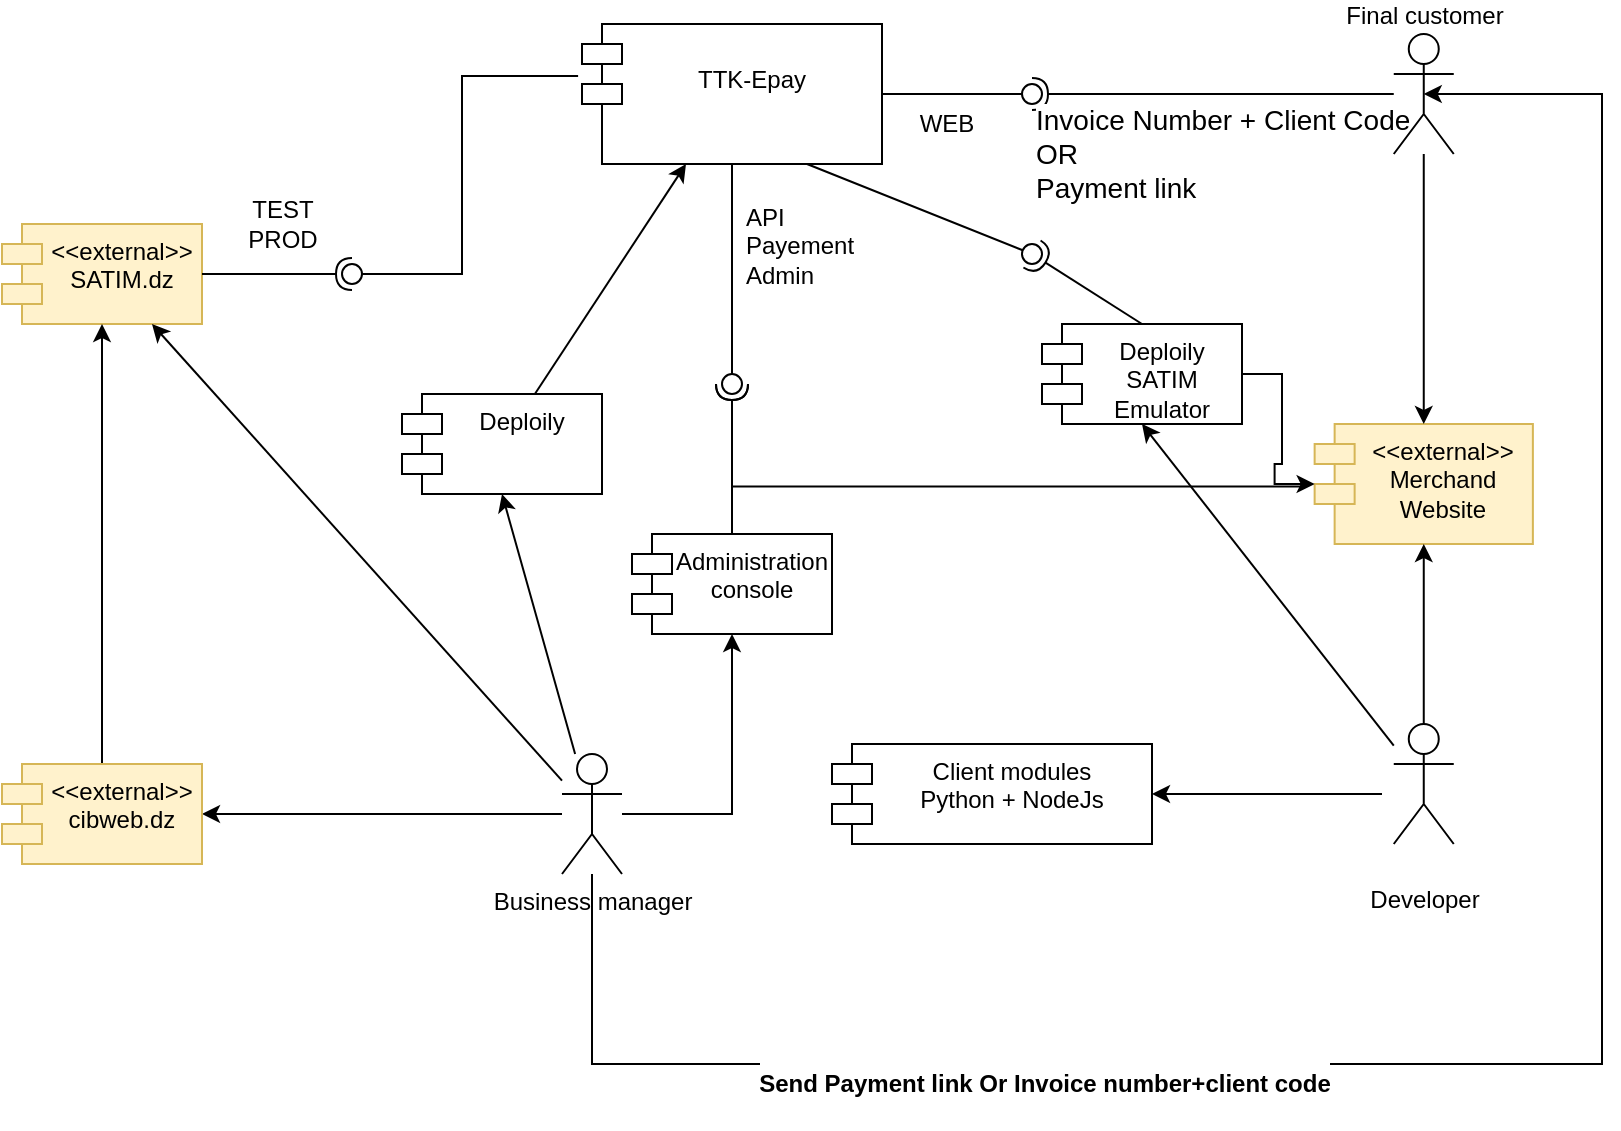 <mxfile version="21.6.1" type="device" pages="3">
  <diagram id="ue7826Uiw08qI2RY-Nqi" name="TTK-Epay-ecosystem">
    <mxGraphModel dx="1364" dy="843" grid="1" gridSize="10" guides="1" tooltips="1" connect="1" arrows="1" fold="1" page="1" pageScale="1" pageWidth="850" pageHeight="1100" math="0" shadow="0">
      <root>
        <mxCell id="0" />
        <mxCell id="1" parent="0" />
        <mxCell id="GS-R7QYty6EEZjOTe-C8-39" value="&lt;br&gt;TTK-Epay" style="shape=module;align=left;spacingLeft=20;align=center;verticalAlign=top;whiteSpace=wrap;html=1;" parent="1" vertex="1">
          <mxGeometry x="310" y="270" width="150" height="70" as="geometry" />
        </mxCell>
        <mxCell id="GS-R7QYty6EEZjOTe-C8-40" value="" style="rounded=0;orthogonalLoop=1;jettySize=auto;html=1;endArrow=halfCircle;endFill=0;endSize=6;strokeWidth=1;sketch=0;exitX=0.5;exitY=0;exitDx=0;exitDy=0;edgeStyle=orthogonalEdgeStyle;" parent="1" source="GS-R7QYty6EEZjOTe-C8-50" target="GS-R7QYty6EEZjOTe-C8-42" edge="1">
          <mxGeometry relative="1" as="geometry">
            <mxPoint x="385" y="485" as="sourcePoint" />
          </mxGeometry>
        </mxCell>
        <mxCell id="GS-R7QYty6EEZjOTe-C8-41" value="" style="rounded=0;orthogonalLoop=1;jettySize=auto;html=1;endArrow=oval;endFill=0;sketch=0;sourcePerimeterSpacing=0;targetPerimeterSpacing=0;endSize=10;exitX=0.5;exitY=1;exitDx=0;exitDy=0;" parent="1" source="GS-R7QYty6EEZjOTe-C8-39" target="GS-R7QYty6EEZjOTe-C8-42" edge="1">
          <mxGeometry relative="1" as="geometry">
            <mxPoint x="360" y="425" as="sourcePoint" />
          </mxGeometry>
        </mxCell>
        <mxCell id="GS-R7QYty6EEZjOTe-C8-49" value="&lt;font style=&quot;font-size: 12px;&quot;&gt;API&lt;br&gt;Payement&lt;br&gt;Admin&lt;/font&gt;" style="edgeLabel;html=1;align=left;verticalAlign=middle;resizable=0;points=[];" parent="GS-R7QYty6EEZjOTe-C8-41" vertex="1" connectable="0">
          <mxGeometry x="-0.413" y="2" relative="1" as="geometry">
            <mxPoint x="3" y="8" as="offset" />
          </mxGeometry>
        </mxCell>
        <mxCell id="GS-R7QYty6EEZjOTe-C8-42" value="" style="ellipse;whiteSpace=wrap;html=1;align=center;aspect=fixed;fillColor=none;strokeColor=none;resizable=0;perimeter=centerPerimeter;rotatable=0;allowArrows=0;points=[];outlineConnect=1;" parent="1" vertex="1">
          <mxGeometry x="380" y="445" width="10" height="10" as="geometry" />
        </mxCell>
        <mxCell id="GS-R7QYty6EEZjOTe-C8-44" value="" style="rounded=0;orthogonalLoop=1;jettySize=auto;html=1;endArrow=halfCircle;endFill=0;endSize=6;strokeWidth=1;sketch=0;" parent="1" source="GS-R7QYty6EEZjOTe-C8-55" target="GS-R7QYty6EEZjOTe-C8-47" edge="1">
          <mxGeometry relative="1" as="geometry">
            <mxPoint x="390" y="220" as="sourcePoint" />
          </mxGeometry>
        </mxCell>
        <mxCell id="GS-R7QYty6EEZjOTe-C8-85" value="&lt;font style=&quot;font-size: 14px;&quot;&gt;Invoice Number + Client Code&lt;br&gt;OR &lt;br&gt;Payment link&lt;/font&gt;" style="edgeLabel;html=1;align=left;verticalAlign=middle;resizable=0;points=[];" parent="GS-R7QYty6EEZjOTe-C8-44" vertex="1" connectable="0">
          <mxGeometry x="-0.261" relative="1" as="geometry">
            <mxPoint x="-114" y="30" as="offset" />
          </mxGeometry>
        </mxCell>
        <mxCell id="GS-R7QYty6EEZjOTe-C8-46" value="" style="rounded=0;orthogonalLoop=1;jettySize=auto;html=1;endArrow=oval;endFill=0;sketch=0;sourcePerimeterSpacing=0;targetPerimeterSpacing=0;endSize=10;exitX=1;exitY=0.5;exitDx=0;exitDy=0;" parent="1" source="GS-R7QYty6EEZjOTe-C8-39" target="GS-R7QYty6EEZjOTe-C8-47" edge="1">
          <mxGeometry relative="1" as="geometry">
            <mxPoint x="435" y="390" as="sourcePoint" />
          </mxGeometry>
        </mxCell>
        <mxCell id="GS-R7QYty6EEZjOTe-C8-48" value="&lt;font style=&quot;font-size: 12px;&quot;&gt;WEB&lt;/font&gt;" style="edgeLabel;html=1;align=center;verticalAlign=middle;resizable=0;points=[];" parent="GS-R7QYty6EEZjOTe-C8-46" vertex="1" connectable="0">
          <mxGeometry x="0.159" y="-1" relative="1" as="geometry">
            <mxPoint x="-12" y="14" as="offset" />
          </mxGeometry>
        </mxCell>
        <mxCell id="GS-R7QYty6EEZjOTe-C8-47" value="" style="ellipse;whiteSpace=wrap;html=1;align=center;aspect=fixed;fillColor=none;strokeColor=none;resizable=0;perimeter=centerPerimeter;rotatable=0;allowArrows=0;points=[];outlineConnect=1;" parent="1" vertex="1">
          <mxGeometry x="530" y="300" width="10" height="10" as="geometry" />
        </mxCell>
        <mxCell id="GS-R7QYty6EEZjOTe-C8-50" value="Administration console" style="shape=module;align=left;spacingLeft=20;align=center;verticalAlign=top;whiteSpace=wrap;html=1;" parent="1" vertex="1">
          <mxGeometry x="335" y="525" width="100" height="50" as="geometry" />
        </mxCell>
        <mxCell id="GS-R7QYty6EEZjOTe-C8-51" value="&amp;lt;&amp;lt;external&amp;gt;&amp;gt;&lt;br&gt;Merchand Website" style="shape=module;align=left;spacingLeft=20;align=center;verticalAlign=top;whiteSpace=wrap;html=1;fillColor=#fff2cc;strokeColor=#d6b656;" parent="1" vertex="1">
          <mxGeometry x="676.32" y="470" width="109.12" height="60" as="geometry" />
        </mxCell>
        <mxCell id="GS-R7QYty6EEZjOTe-C8-52" value="" style="rounded=0;orthogonalLoop=1;jettySize=auto;html=1;endArrow=halfCircle;endFill=0;endSize=6;strokeWidth=1;sketch=0;exitX=-0.04;exitY=0.52;exitDx=0;exitDy=0;edgeStyle=orthogonalEdgeStyle;exitPerimeter=0;" parent="1" source="GS-R7QYty6EEZjOTe-C8-51" target="GS-R7QYty6EEZjOTe-C8-42" edge="1">
          <mxGeometry relative="1" as="geometry">
            <mxPoint x="555" y="555" as="sourcePoint" />
            <mxPoint x="395" y="460" as="targetPoint" />
          </mxGeometry>
        </mxCell>
        <mxCell id="EDSiP3KEKzqP4neDnxqL-2" value="" style="edgeStyle=orthogonalEdgeStyle;rounded=0;orthogonalLoop=1;jettySize=auto;html=1;" parent="1" source="GS-R7QYty6EEZjOTe-C8-53" target="GS-R7QYty6EEZjOTe-C8-51" edge="1">
          <mxGeometry relative="1" as="geometry" />
        </mxCell>
        <mxCell id="GS-R7QYty6EEZjOTe-C8-53" value="Deploily&lt;br&gt;SATIM Emulator" style="shape=module;align=left;spacingLeft=20;align=center;verticalAlign=top;whiteSpace=wrap;html=1;" parent="1" vertex="1">
          <mxGeometry x="540" y="420" width="100" height="50" as="geometry" />
        </mxCell>
        <mxCell id="GS-R7QYty6EEZjOTe-C8-54" value="&amp;lt;&amp;lt;external&amp;gt;&amp;gt;&lt;br&gt;SATIM.dz" style="shape=module;align=left;spacingLeft=20;align=center;verticalAlign=top;whiteSpace=wrap;html=1;fillColor=#fff2cc;strokeColor=#d6b656;" parent="1" vertex="1">
          <mxGeometry x="20" y="370" width="100" height="50" as="geometry" />
        </mxCell>
        <mxCell id="GS-R7QYty6EEZjOTe-C8-65" style="rounded=0;orthogonalLoop=1;jettySize=auto;html=1;entryX=0.5;entryY=0;entryDx=0;entryDy=0;" parent="1" source="GS-R7QYty6EEZjOTe-C8-55" target="GS-R7QYty6EEZjOTe-C8-51" edge="1">
          <mxGeometry relative="1" as="geometry" />
        </mxCell>
        <mxCell id="GS-R7QYty6EEZjOTe-C8-55" value="Final customer" style="shape=umlActor;verticalLabelPosition=top;verticalAlign=bottom;html=1;labelPosition=center;align=center;" parent="1" vertex="1">
          <mxGeometry x="715.88" y="275" width="30" height="60" as="geometry" />
        </mxCell>
        <mxCell id="GS-R7QYty6EEZjOTe-C8-59" style="edgeStyle=orthogonalEdgeStyle;rounded=0;orthogonalLoop=1;jettySize=auto;html=1;entryX=0.5;entryY=1;entryDx=0;entryDy=0;" parent="1" source="GS-R7QYty6EEZjOTe-C8-56" target="GS-R7QYty6EEZjOTe-C8-51" edge="1">
          <mxGeometry relative="1" as="geometry" />
        </mxCell>
        <mxCell id="GS-R7QYty6EEZjOTe-C8-76" style="rounded=0;orthogonalLoop=1;jettySize=auto;html=1;entryX=1;entryY=0.5;entryDx=0;entryDy=0;" parent="1" target="GS-R7QYty6EEZjOTe-C8-75" edge="1">
          <mxGeometry relative="1" as="geometry">
            <mxPoint x="710" y="655" as="sourcePoint" />
          </mxGeometry>
        </mxCell>
        <mxCell id="GS-R7QYty6EEZjOTe-C8-81" style="rounded=0;orthogonalLoop=1;jettySize=auto;html=1;entryX=0.5;entryY=1;entryDx=0;entryDy=0;" parent="1" source="GS-R7QYty6EEZjOTe-C8-56" target="GS-R7QYty6EEZjOTe-C8-53" edge="1">
          <mxGeometry relative="1" as="geometry" />
        </mxCell>
        <mxCell id="GS-R7QYty6EEZjOTe-C8-56" value="&lt;br&gt;Developer" style="shape=umlActor;verticalLabelPosition=bottom;verticalAlign=top;html=1;" parent="1" vertex="1">
          <mxGeometry x="715.88" y="620" width="30" height="60" as="geometry" />
        </mxCell>
        <mxCell id="GS-R7QYty6EEZjOTe-C8-58" style="edgeStyle=orthogonalEdgeStyle;rounded=0;orthogonalLoop=1;jettySize=auto;html=1;entryX=0.5;entryY=1;entryDx=0;entryDy=0;" parent="1" source="GS-R7QYty6EEZjOTe-C8-57" target="GS-R7QYty6EEZjOTe-C8-50" edge="1">
          <mxGeometry relative="1" as="geometry" />
        </mxCell>
        <mxCell id="GS-R7QYty6EEZjOTe-C8-82" style="rounded=0;orthogonalLoop=1;jettySize=auto;html=1;entryX=1;entryY=0.5;entryDx=0;entryDy=0;" parent="1" source="GS-R7QYty6EEZjOTe-C8-57" target="GS-R7QYty6EEZjOTe-C8-77" edge="1">
          <mxGeometry relative="1" as="geometry" />
        </mxCell>
        <mxCell id="GS-R7QYty6EEZjOTe-C8-83" style="rounded=0;orthogonalLoop=1;jettySize=auto;html=1;entryX=0.75;entryY=1;entryDx=0;entryDy=0;" parent="1" source="GS-R7QYty6EEZjOTe-C8-57" target="GS-R7QYty6EEZjOTe-C8-54" edge="1">
          <mxGeometry relative="1" as="geometry" />
        </mxCell>
        <mxCell id="GS-R7QYty6EEZjOTe-C8-87" value="" style="rounded=0;orthogonalLoop=1;jettySize=auto;html=1;entryX=0.5;entryY=1;entryDx=0;entryDy=0;" parent="1" source="GS-R7QYty6EEZjOTe-C8-57" target="GS-R7QYty6EEZjOTe-C8-79" edge="1">
          <mxGeometry x="0.334" y="-21" relative="1" as="geometry">
            <mxPoint as="offset" />
          </mxGeometry>
        </mxCell>
        <mxCell id="GS-R7QYty6EEZjOTe-C8-57" value="Business manager" style="shape=umlActor;verticalLabelPosition=bottom;verticalAlign=top;html=1;" parent="1" vertex="1">
          <mxGeometry x="300" y="635" width="30" height="60" as="geometry" />
        </mxCell>
        <mxCell id="GS-R7QYty6EEZjOTe-C8-69" value="&lt;font style=&quot;font-size: 12px;&quot;&gt;TEST&lt;br&gt;PROD&lt;/font&gt;" style="rounded=0;orthogonalLoop=1;jettySize=auto;html=1;endArrow=halfCircle;endFill=0;endSize=6;strokeWidth=1;sketch=0;exitX=1;exitY=0.5;exitDx=0;exitDy=0;" parent="1" source="GS-R7QYty6EEZjOTe-C8-54" target="GS-R7QYty6EEZjOTe-C8-71" edge="1">
          <mxGeometry x="0.067" y="25" relative="1" as="geometry">
            <mxPoint x="520" y="355" as="sourcePoint" />
            <mxPoint as="offset" />
          </mxGeometry>
        </mxCell>
        <mxCell id="GS-R7QYty6EEZjOTe-C8-70" value="" style="rounded=0;orthogonalLoop=1;jettySize=auto;html=1;endArrow=oval;endFill=0;sketch=0;sourcePerimeterSpacing=0;targetPerimeterSpacing=0;endSize=10;exitX=-0.013;exitY=0.371;exitDx=0;exitDy=0;edgeStyle=orthogonalEdgeStyle;exitPerimeter=0;" parent="1" source="GS-R7QYty6EEZjOTe-C8-39" target="GS-R7QYty6EEZjOTe-C8-71" edge="1">
          <mxGeometry relative="1" as="geometry">
            <mxPoint x="480" y="355" as="sourcePoint" />
            <Array as="points">
              <mxPoint x="250" y="296" />
              <mxPoint x="250" y="395" />
            </Array>
          </mxGeometry>
        </mxCell>
        <mxCell id="GS-R7QYty6EEZjOTe-C8-71" value="" style="ellipse;whiteSpace=wrap;html=1;align=center;aspect=fixed;fillColor=none;strokeColor=none;resizable=0;perimeter=centerPerimeter;rotatable=0;allowArrows=0;points=[];outlineConnect=1;" parent="1" vertex="1">
          <mxGeometry x="190" y="390" width="10" height="10" as="geometry" />
        </mxCell>
        <mxCell id="GS-R7QYty6EEZjOTe-C8-72" value="" style="rounded=0;orthogonalLoop=1;jettySize=auto;html=1;endArrow=halfCircle;endFill=0;endSize=6;strokeWidth=1;sketch=0;exitX=0.5;exitY=0;exitDx=0;exitDy=0;" parent="1" source="GS-R7QYty6EEZjOTe-C8-53" target="GS-R7QYty6EEZjOTe-C8-74" edge="1">
          <mxGeometry relative="1" as="geometry">
            <mxPoint x="200" y="320" as="sourcePoint" />
          </mxGeometry>
        </mxCell>
        <mxCell id="GS-R7QYty6EEZjOTe-C8-73" value="" style="rounded=0;orthogonalLoop=1;jettySize=auto;html=1;endArrow=oval;endFill=0;sketch=0;sourcePerimeterSpacing=0;targetPerimeterSpacing=0;endSize=10;exitX=0.75;exitY=1;exitDx=0;exitDy=0;" parent="1" source="GS-R7QYty6EEZjOTe-C8-39" target="GS-R7QYty6EEZjOTe-C8-74" edge="1">
          <mxGeometry relative="1" as="geometry">
            <mxPoint x="322.5" y="425" as="sourcePoint" />
          </mxGeometry>
        </mxCell>
        <mxCell id="GS-R7QYty6EEZjOTe-C8-74" value="" style="ellipse;whiteSpace=wrap;html=1;align=center;aspect=fixed;fillColor=none;strokeColor=none;resizable=0;perimeter=centerPerimeter;rotatable=0;allowArrows=0;points=[];outlineConnect=1;" parent="1" vertex="1">
          <mxGeometry x="530" y="380" width="10" height="10" as="geometry" />
        </mxCell>
        <mxCell id="GS-R7QYty6EEZjOTe-C8-75" value="Client modules&lt;br&gt;Python + NodeJs" style="shape=module;align=left;spacingLeft=20;align=center;verticalAlign=top;whiteSpace=wrap;html=1;" parent="1" vertex="1">
          <mxGeometry x="435" y="630" width="160" height="50" as="geometry" />
        </mxCell>
        <mxCell id="GS-R7QYty6EEZjOTe-C8-78" style="rounded=0;orthogonalLoop=1;jettySize=auto;html=1;entryX=0.5;entryY=1;entryDx=0;entryDy=0;" parent="1" source="GS-R7QYty6EEZjOTe-C8-77" target="GS-R7QYty6EEZjOTe-C8-54" edge="1">
          <mxGeometry relative="1" as="geometry" />
        </mxCell>
        <mxCell id="GS-R7QYty6EEZjOTe-C8-77" value="&amp;lt;&amp;lt;external&amp;gt;&amp;gt;&lt;br&gt;cibweb.dz" style="shape=module;align=left;spacingLeft=20;align=center;verticalAlign=top;whiteSpace=wrap;html=1;fillColor=#fff2cc;strokeColor=#d6b656;" parent="1" vertex="1">
          <mxGeometry x="20" y="640" width="100" height="50" as="geometry" />
        </mxCell>
        <mxCell id="GS-R7QYty6EEZjOTe-C8-80" style="rounded=0;orthogonalLoop=1;jettySize=auto;html=1;" parent="1" source="GS-R7QYty6EEZjOTe-C8-79" target="GS-R7QYty6EEZjOTe-C8-39" edge="1">
          <mxGeometry relative="1" as="geometry" />
        </mxCell>
        <mxCell id="GS-R7QYty6EEZjOTe-C8-79" value="Deploily" style="shape=module;align=left;spacingLeft=20;align=center;verticalAlign=top;whiteSpace=wrap;html=1;" parent="1" vertex="1">
          <mxGeometry x="220" y="455" width="100" height="50" as="geometry" />
        </mxCell>
        <mxCell id="GS-R7QYty6EEZjOTe-C8-86" value="&lt;h5&gt;&lt;font style=&quot;font-size: 12px;&quot;&gt;Send Payment link Or Invoice number+client code&lt;/font&gt;&lt;/h5&gt;" style="edgeStyle=orthogonalEdgeStyle;rounded=0;orthogonalLoop=1;jettySize=auto;html=1;entryX=0.5;entryY=0.5;entryDx=0;entryDy=0;entryPerimeter=0;" parent="1" source="GS-R7QYty6EEZjOTe-C8-57" target="GS-R7QYty6EEZjOTe-C8-55" edge="1">
          <mxGeometry x="-0.453" y="-10" relative="1" as="geometry">
            <Array as="points">
              <mxPoint x="315" y="790" />
              <mxPoint x="820" y="790" />
              <mxPoint x="820" y="305" />
            </Array>
            <mxPoint as="offset" />
          </mxGeometry>
        </mxCell>
      </root>
    </mxGraphModel>
  </diagram>
  <diagram id="hLimqtwNzHHpuwkxG9pz" name="TTK-Epay Chronology">
    <mxGraphModel dx="9093" dy="5620" grid="1" gridSize="10" guides="1" tooltips="1" connect="1" arrows="1" fold="1" page="1" pageScale="1" pageWidth="850" pageHeight="1100" math="0" shadow="0">
      <root>
        <mxCell id="0" />
        <mxCell id="1" parent="0" />
        <mxCell id="cqpZvnk0u8XQRbCwWYFP-1" value="&lt;b&gt;Business manager : &lt;br&gt;&lt;/b&gt;Purchase module on deploily&lt;br&gt;Access My Applications&lt;br&gt;Read the documentation (user guidelines)&lt;br&gt;&lt;br&gt;Fill brand elements (name, website, address, logo, phone, email, urls privacy/terms)&lt;br&gt;&lt;br&gt;&lt;i&gt;&lt;b&gt;Developement TEST&lt;/b&gt;&lt;br&gt;&lt;/i&gt;Choose &quot;SATIM Emulator&quot; as SATIM URL&lt;br&gt;Access SATIM Emulator (URL should be near the choice)&lt;br&gt;Copy userName + Password + TerminalD and fill them in Deploily UI&lt;br&gt;Acces &quot;Admin console&quot; using Secret Key + Access URL&lt;br&gt;Add Invoice (+ payment ?)&amp;nbsp;&lt;br&gt;Cope Client code + invoice number &lt;br&gt;Open Acces URL and fill data --&amp;gt; Redirect to Payment page --&amp;gt; Result page (Fail or Success)&lt;br&gt;OR&amp;nbsp;Generate Payment link&amp;nbsp;&lt;br&gt;Past payment link in webbrowser --&amp;gt; Redirect to Payment page --&amp;gt; Result page (Fail or Success)&lt;br&gt;Check results in &quot;Admin console&quot; + &quot;Satim Emulator&quot;&lt;br&gt;&lt;br&gt;&lt;b style=&quot;border-color: var(--border-color);&quot;&gt;Developer :&lt;br style=&quot;border-color: var(--border-color);&quot;&gt;&lt;/b&gt;Access My Applications/TTK EPay&lt;br style=&quot;border-color: var(--border-color);&quot;&gt;Read the documentation (developer)&lt;br&gt;Integrate Client module in the base code (Python /NodeJS) --&amp;gt; Must comply with SATIM requirments for pages Checkout + Fail + Success&lt;br&gt;Copy Secret Key and add it a secret&lt;br&gt;Test the API&lt;div&gt;Check results in &quot;Admin console&quot; + &quot;Satim Emulator&quot;&lt;/div&gt;&lt;div&gt;&lt;br&gt;&lt;/div&gt;&lt;div&gt;&lt;b style=&quot;border-color: var(--border-color);&quot;&gt;Business manager :&lt;br style=&quot;border-color: var(--border-color);&quot;&gt;&lt;/b&gt;&lt;/div&gt;&lt;div&gt;Create an account in cibweb.dz&amp;nbsp;&lt;/div&gt;&lt;div&gt;Request Finalize Payement integration using certified payment module (use &quot;NC/07/000197/2021&quot; as module ID)&lt;/div&gt;&lt;div&gt;&lt;br&gt;&lt;/div&gt;&lt;div&gt;&lt;b&gt;Transformatek:&lt;/b&gt;&lt;/div&gt;&lt;div&gt;Confirm module purchase&lt;/div&gt;&lt;div&gt;&lt;br&gt;&lt;/div&gt;&lt;div&gt;&lt;b&gt;Business manager:&lt;/b&gt;&lt;/div&gt;&lt;div&gt;Notification of ready to go on production from bank + GIE Monétique&lt;/div&gt;&lt;div&gt;Sign contract with the bank&lt;/div&gt;&lt;div&gt;&lt;i style=&quot;border-color: var(--border-color);&quot;&gt;&lt;b style=&quot;border-color: var(--border-color);&quot;&gt;SATIM TEST&lt;/b&gt;&lt;br style=&quot;border-color: var(--border-color);&quot;&gt;&lt;/i&gt;&lt;/div&gt;&lt;div&gt;Request for Regsression tests from SATIM&lt;/div&gt;&lt;div&gt;Change &quot;SATIM Emulator&quot; to &quot;SATIM TEST&quot; as SATIM URL&lt;/div&gt;&lt;div&gt;&lt;div&gt;&lt;span style=&quot;background-color: initial;&quot;&gt;Fill userName + Password + TerminalD given from SATIM in Deploily UI -&amp;gt; Request update&amp;nbsp;&lt;/span&gt;&lt;br&gt;&lt;/div&gt;&lt;/div&gt;&lt;div&gt;&lt;span style=&quot;background-color: initial;&quot;&gt;Create 5 or more invoices in &quot;Admin Console&quot;&lt;/span&gt;&lt;/div&gt;&lt;div&gt;Send Acces url to SATIM with invoices numbers + client code&lt;/div&gt;&lt;div&gt;&lt;br&gt;&lt;/div&gt;&lt;div&gt;&lt;b&gt;SATIM&lt;/b&gt;&lt;/div&gt;&lt;div&gt;Test different cases (Fail + Success + ...)&lt;/div&gt;&lt;div&gt;In case of problem contact&amp;nbsp;&lt;b style=&quot;background-color: initial;&quot;&gt;Transformatek&lt;/b&gt;&lt;/div&gt;&lt;div&gt;&lt;span style=&quot;background-color: initial;&quot;&gt;Notification of Certification from SATIM&lt;/span&gt;&lt;/div&gt;&lt;div&gt;&lt;span style=&quot;background-color: initial;&quot;&gt;Sign contract bank+satim&lt;/span&gt;&lt;/div&gt;&lt;div&gt;&lt;span style=&quot;background-color: initial;&quot;&gt;&lt;br&gt;&lt;/span&gt;&lt;/div&gt;&lt;i style=&quot;border-color: var(--border-color);&quot;&gt;&lt;b style=&quot;border-color: var(--border-color);&quot;&gt;SATIM PRODUCTION&lt;/b&gt;&lt;/i&gt;&lt;div&gt;&lt;span style=&quot;background-color: initial;&quot;&gt;&lt;b&gt;Business manager&lt;/b&gt;:&lt;/span&gt;&lt;/div&gt;&lt;div&gt;&lt;span style=&quot;background-color: initial;&quot;&gt;&lt;div&gt;Receive Production params from SATIM&lt;/div&gt;&lt;div&gt;&lt;div&gt;Change &quot;SATIM Emulator&quot; to &quot;SATIM PRODUCTION&quot; as SATIM URL&lt;/div&gt;&lt;div&gt;Fill userName + Password + TerminalD given from SATIM in Deploily UI -&amp;gt; Request update&amp;nbsp;&lt;/div&gt;&lt;div&gt;Create 2 or more invoices in &quot;Admin Console&quot;&lt;/div&gt;&lt;div&gt;Test with real card / money and take screenshots --&amp;gt; save in file&amp;nbsp;&lt;/div&gt;&lt;div&gt;Send screenshot file to SATIM&amp;nbsp;&lt;/div&gt;&lt;/div&gt;&lt;div&gt;&lt;br&gt;&lt;/div&gt;&lt;div&gt;Start using the module by allowing access on Merchant website OR sending payement links&lt;/div&gt;&lt;div&gt;&lt;br&gt;&lt;/div&gt;&lt;div&gt;&lt;b&gt;Final user&lt;/b&gt;&lt;/div&gt;&lt;div&gt;Pay&amp;nbsp;&amp;nbsp;&lt;/div&gt;&lt;div&gt;&lt;br&gt;&lt;/div&gt;&lt;div&gt;&lt;br&gt;&lt;/div&gt;&lt;div&gt;Enjoy&lt;/div&gt;&lt;div&gt;&lt;br&gt;&lt;/div&gt;&lt;/span&gt;&lt;/div&gt;" style="text;html=1;align=left;verticalAlign=middle;whiteSpace=wrap;rounded=0;" parent="1" vertex="1">
          <mxGeometry x="10" y="1470" width="640" height="980" as="geometry" />
        </mxCell>
        <mxCell id="apAw7LJurLfyJ3jNyxe--2" value="&lt;div&gt;We should have like a matrix where&lt;/div&gt;&lt;div&gt;In columns, we have : Busines manager, Developer, Transformatek, cibweb.dz, SATIM&lt;/div&gt;&lt;div&gt;&lt;span style=&quot;background-color: initial;&quot;&gt;In rows, we have: Developement Testing (use of Emulator), Pre-Production Testing (Use of Satim in test mode), Production (Satim in production)&lt;/span&gt;&lt;br&gt;&lt;/div&gt;" style="text;html=1;align=left;verticalAlign=middle;resizable=0;points=[];autosize=1;strokeColor=none;fillColor=none;" parent="1" vertex="1">
          <mxGeometry x="40" y="50" width="790" height="60" as="geometry" />
        </mxCell>
        <mxCell id="luqGIp5VpdaXEEYRCC4a-93" value="Condition" style="rhombus;whiteSpace=wrap;html=1;fontColor=#000000;fillColor=#ffffc0;strokeColor=#ff0000;" parent="1" vertex="1">
          <mxGeometry x="640" y="250" width="80" height="40" as="geometry" />
        </mxCell>
        <mxCell id="luqGIp5VpdaXEEYRCC4a-94" value="no" style="edgeStyle=orthogonalEdgeStyle;html=1;align=left;verticalAlign=bottom;endArrow=open;endSize=8;strokeColor=#ff0000;rounded=0;" parent="1" source="luqGIp5VpdaXEEYRCC4a-93" edge="1">
          <mxGeometry x="-1" relative="1" as="geometry">
            <mxPoint x="820" y="270" as="targetPoint" />
          </mxGeometry>
        </mxCell>
        <mxCell id="luqGIp5VpdaXEEYRCC4a-95" value="yes" style="edgeStyle=orthogonalEdgeStyle;html=1;align=left;verticalAlign=top;endArrow=open;endSize=8;strokeColor=#ff0000;rounded=0;" parent="1" source="luqGIp5VpdaXEEYRCC4a-93" edge="1">
          <mxGeometry x="-1" relative="1" as="geometry">
            <mxPoint x="680" y="350" as="targetPoint" />
          </mxGeometry>
        </mxCell>
        <mxCell id="_IjrhLqAlRRfJiP1YSya-1" value="" style="group" parent="1" vertex="1" connectable="0">
          <mxGeometry x="3010" y="80" width="2440" height="4450" as="geometry" />
        </mxCell>
        <mxCell id="ldNxT4PfKC3RqzVlk1IS-94" value="&amp;nbsp;Busines manager" style="swimlane;html=1;childLayout=stackLayout;resizeParent=1;resizeParentMax=0;horizontal=1;startSize=20;horizontalStack=0;whiteSpace=wrap;movable=1;resizable=1;rotatable=1;deletable=1;editable=1;locked=0;connectable=1;fillColor=#dae8fc;strokeColor=#6c8ebf;" parent="_IjrhLqAlRRfJiP1YSya-1" vertex="1">
          <mxGeometry width="610" height="4450.61" as="geometry" />
        </mxCell>
        <mxCell id="ldNxT4PfKC3RqzVlk1IS-95" value="Developement Testing" style="swimlane;html=1;startSize=20;horizontal=0;movable=1;resizable=1;rotatable=1;deletable=1;editable=1;locked=0;connectable=1;fillColor=#dae8fc;strokeColor=#6c8ebf;" parent="ldNxT4PfKC3RqzVlk1IS-94" vertex="1">
          <mxGeometry y="20" width="610" height="2142.593" as="geometry" />
        </mxCell>
        <mxCell id="ldNxT4PfKC3RqzVlk1IS-134" value="Choose&#xa; payment method" style="rhombus;fontSize=12;" parent="ldNxT4PfKC3RqzVlk1IS-95" vertex="1">
          <mxGeometry x="255.177" y="1047.059" width="109.217" height="116.34" as="geometry" />
        </mxCell>
        <mxCell id="ldNxT4PfKC3RqzVlk1IS-136" value="Open Acces URL and fill data" style="rounded=0;whiteSpace=wrap;html=1;fontSize=12;" parent="ldNxT4PfKC3RqzVlk1IS-95" vertex="1">
          <mxGeometry x="362.6" y="1195.789" width="121.103" height="58.17" as="geometry" />
        </mxCell>
        <mxCell id="ldNxT4PfKC3RqzVlk1IS-146" style="edgeStyle=orthogonalEdgeStyle;rounded=0;orthogonalLoop=1;jettySize=auto;html=1;exitX=1;exitY=0.5;exitDx=0;exitDy=0;entryX=0.5;entryY=0;entryDx=0;entryDy=0;fontSize=12;" parent="ldNxT4PfKC3RqzVlk1IS-95" source="ldNxT4PfKC3RqzVlk1IS-134" target="ldNxT4PfKC3RqzVlk1IS-136" edge="1">
          <mxGeometry relative="1" as="geometry" />
        </mxCell>
        <mxCell id="ldNxT4PfKC3RqzVlk1IS-148" value="Access URL" style="edgeLabel;html=1;align=center;verticalAlign=middle;resizable=0;points=[];fontSize=12;" parent="ldNxT4PfKC3RqzVlk1IS-146" vertex="1" connectable="0">
          <mxGeometry x="-0.399" y="-7" relative="1" as="geometry">
            <mxPoint x="27" y="13" as="offset" />
          </mxGeometry>
        </mxCell>
        <mxCell id="ldNxT4PfKC3RqzVlk1IS-140" value="Past payment link in webbrowser&amp;nbsp;" style="rounded=0;whiteSpace=wrap;html=1;fontSize=12;" parent="ldNxT4PfKC3RqzVlk1IS-95" vertex="1">
          <mxGeometry x="156.277" y="1195.789" width="121.103" height="58.17" as="geometry" />
        </mxCell>
        <mxCell id="ldNxT4PfKC3RqzVlk1IS-147" style="edgeStyle=orthogonalEdgeStyle;rounded=0;orthogonalLoop=1;jettySize=auto;html=1;exitX=0;exitY=0.5;exitDx=0;exitDy=0;entryX=0.403;entryY=-0.083;entryDx=0;entryDy=0;entryPerimeter=0;fontSize=12;" parent="ldNxT4PfKC3RqzVlk1IS-95" source="ldNxT4PfKC3RqzVlk1IS-134" target="ldNxT4PfKC3RqzVlk1IS-140" edge="1">
          <mxGeometry relative="1" as="geometry" />
        </mxCell>
        <mxCell id="ldNxT4PfKC3RqzVlk1IS-149" value="Generate Payment link&lt;br style=&quot;font-size: 12px;&quot;&gt;from console admin" style="edgeLabel;html=1;align=center;verticalAlign=middle;resizable=0;points=[];fontSize=12;" parent="ldNxT4PfKC3RqzVlk1IS-147" vertex="1" connectable="0">
          <mxGeometry x="0.053" y="2" relative="1" as="geometry">
            <mxPoint y="9" as="offset" />
          </mxGeometry>
        </mxCell>
        <mxCell id="ldNxT4PfKC3RqzVlk1IS-142" value="Redirect to Payment page&amp;nbsp;" style="rounded=0;whiteSpace=wrap;html=1;fontSize=12;" parent="ldNxT4PfKC3RqzVlk1IS-95" vertex="1">
          <mxGeometry x="232.527" y="1318.519" width="152.5" height="58.17" as="geometry" />
        </mxCell>
        <mxCell id="ldNxT4PfKC3RqzVlk1IS-135" style="edgeStyle=orthogonalEdgeStyle;rounded=0;orthogonalLoop=1;jettySize=auto;html=1;fontSize=12;" parent="ldNxT4PfKC3RqzVlk1IS-95" source="ldNxT4PfKC3RqzVlk1IS-136" target="ldNxT4PfKC3RqzVlk1IS-142" edge="1">
          <mxGeometry relative="1" as="geometry" />
        </mxCell>
        <mxCell id="ldNxT4PfKC3RqzVlk1IS-139" style="edgeStyle=orthogonalEdgeStyle;rounded=0;orthogonalLoop=1;jettySize=auto;html=1;fontSize=12;" parent="ldNxT4PfKC3RqzVlk1IS-95" source="ldNxT4PfKC3RqzVlk1IS-140" target="ldNxT4PfKC3RqzVlk1IS-142" edge="1">
          <mxGeometry relative="1" as="geometry" />
        </mxCell>
        <mxCell id="ldNxT4PfKC3RqzVlk1IS-143" value="Result page (Fail or Success)" style="rounded=0;whiteSpace=wrap;html=1;fontSize=12;" parent="ldNxT4PfKC3RqzVlk1IS-95" vertex="1">
          <mxGeometry x="232.527" y="1405.773" width="152.5" height="58.17" as="geometry" />
        </mxCell>
        <mxCell id="ldNxT4PfKC3RqzVlk1IS-141" style="edgeStyle=orthogonalEdgeStyle;rounded=0;orthogonalLoop=1;jettySize=auto;html=1;fontSize=12;" parent="ldNxT4PfKC3RqzVlk1IS-95" source="ldNxT4PfKC3RqzVlk1IS-142" target="ldNxT4PfKC3RqzVlk1IS-143" edge="1">
          <mxGeometry relative="1" as="geometry" />
        </mxCell>
        <mxCell id="uzpsv8MjFL81sOjvji-B-28" style="edgeStyle=orthogonalEdgeStyle;rounded=0;orthogonalLoop=1;jettySize=auto;html=1;exitX=0.5;exitY=1;exitDx=0;exitDy=0;entryX=0.5;entryY=0;entryDx=0;entryDy=0;" parent="ldNxT4PfKC3RqzVlk1IS-95" source="ldNxT4PfKC3RqzVlk1IS-144" target="uzpsv8MjFL81sOjvji-B-14" edge="1">
          <mxGeometry relative="1" as="geometry" />
        </mxCell>
        <mxCell id="ldNxT4PfKC3RqzVlk1IS-144" value="Check results in &quot;Admin console&quot; + &quot;Satim Emulator&quot;" style="rounded=0;whiteSpace=wrap;html=1;fontSize=12;" parent="ldNxT4PfKC3RqzVlk1IS-95" vertex="1">
          <mxGeometry x="232.527" y="1501.754" width="152.5" height="58.17" as="geometry" />
        </mxCell>
        <mxCell id="ldNxT4PfKC3RqzVlk1IS-145" style="edgeStyle=orthogonalEdgeStyle;rounded=0;orthogonalLoop=1;jettySize=auto;html=1;entryX=0.434;entryY=-0.006;entryDx=0;entryDy=0;entryPerimeter=0;fontSize=12;" parent="ldNxT4PfKC3RqzVlk1IS-95" edge="1">
          <mxGeometry relative="1" as="geometry">
            <mxPoint x="309.674" y="1463.943" as="sourcePoint" />
            <mxPoint x="309.476" y="1502.374" as="targetPoint" />
            <Array as="points">
              <mxPoint x="309.674" y="1473.638" />
              <mxPoint x="309.674" y="1473.638" />
            </Array>
          </mxGeometry>
        </mxCell>
        <mxCell id="uzpsv8MjFL81sOjvji-B-14" value="&lt;div style=&quot;border-color: var(--border-color);&quot;&gt;&amp;nbsp; &amp;nbsp; &amp;nbsp; &amp;nbsp; &amp;nbsp;Create an account in cibweb.dz&lt;/div&gt;" style="rounded=0;whiteSpace=wrap;html=1;align=center;" parent="ldNxT4PfKC3RqzVlk1IS-95" vertex="1">
          <mxGeometry x="234.769" y="1619.063" width="147.118" height="58.17" as="geometry" />
        </mxCell>
        <mxCell id="uzpsv8MjFL81sOjvji-B-16" value="&lt;div style=&quot;border-color: var(--border-color);&quot;&gt;&lt;div style=&quot;border-color: var(--border-color);&quot;&gt;&lt;div style=&quot;border-color: var(--border-color);&quot;&gt;Request Finalize Payement integration using certified payment module (use &quot;NC/07/000197/2021&quot; as module ID)&lt;/div&gt;&lt;div style=&quot;border-color: var(--border-color);&quot;&gt;&lt;br style=&quot;border-color: var(--border-color);&quot;&gt;&lt;/div&gt;&lt;/div&gt;&lt;/div&gt;" style="rounded=0;whiteSpace=wrap;html=1;align=center;" parent="ldNxT4PfKC3RqzVlk1IS-95" vertex="1">
          <mxGeometry x="230" y="1710" width="153.68" height="93.27" as="geometry" />
        </mxCell>
        <mxCell id="uzpsv8MjFL81sOjvji-B-13" style="edgeStyle=orthogonalEdgeStyle;rounded=0;orthogonalLoop=1;jettySize=auto;html=1;" parent="ldNxT4PfKC3RqzVlk1IS-95" source="uzpsv8MjFL81sOjvji-B-14" target="uzpsv8MjFL81sOjvji-B-16" edge="1">
          <mxGeometry relative="1" as="geometry">
            <Array as="points">
              <mxPoint x="310.122" y="1686.928" />
              <mxPoint x="310.122" y="1686.928" />
            </Array>
          </mxGeometry>
        </mxCell>
        <mxCell id="ldNxT4PfKC3RqzVlk1IS-96" value="Pre-Production Testing" style="swimlane;html=1;startSize=20;horizontal=0;movable=1;resizable=1;rotatable=1;deletable=1;editable=1;locked=0;connectable=1;fillColor=#dae8fc;strokeColor=#6c8ebf;" parent="ldNxT4PfKC3RqzVlk1IS-94" vertex="1">
          <mxGeometry y="2162.593" width="610" height="1144.009" as="geometry">
            <mxRectangle y="2230" width="680" height="30" as="alternateBounds" />
          </mxGeometry>
        </mxCell>
        <mxCell id="uzpsv8MjFL81sOjvji-B-18" value="&lt;div style=&quot;border-color: var(--border-color);&quot;&gt;&lt;div style=&quot;border-color: var(--border-color);&quot;&gt;&lt;div style=&quot;border-color: var(--border-color);&quot;&gt;&lt;div style=&quot;border-color: var(--border-color);&quot;&gt;Notification of ready to go on production from bank + GIE Monétique&lt;/div&gt;&lt;div&gt;&lt;br&gt;&lt;/div&gt;&lt;/div&gt;&lt;/div&gt;&lt;/div&gt;" style="rounded=0;whiteSpace=wrap;html=1;align=center;" parent="ldNxT4PfKC3RqzVlk1IS-96" vertex="1">
          <mxGeometry x="208.118" y="58.17" width="147.118" height="67.865" as="geometry" />
        </mxCell>
        <mxCell id="uzpsv8MjFL81sOjvji-B-20" value="&lt;div style=&quot;border-color: var(--border-color); text-align: left;&quot;&gt;&lt;div style=&quot;border-color: var(--border-color);&quot;&gt;&lt;div style=&quot;border-color: var(--border-color);&quot;&gt;&lt;div style=&quot;border-color: var(--border-color);&quot;&gt;&lt;div style=&quot;border-color: var(--border-color);&quot;&gt;Sign contract with the bank&lt;/div&gt;&lt;div&gt;&lt;br&gt;&lt;/div&gt;&lt;/div&gt;&lt;/div&gt;&lt;/div&gt;&lt;/div&gt;" style="rounded=0;whiteSpace=wrap;html=1;" parent="ldNxT4PfKC3RqzVlk1IS-96" vertex="1">
          <mxGeometry x="210.36" y="155.12" width="147.118" height="67.865" as="geometry" />
        </mxCell>
        <mxCell id="uzpsv8MjFL81sOjvji-B-17" style="edgeStyle=orthogonalEdgeStyle;rounded=0;orthogonalLoop=1;jettySize=auto;html=1;exitX=0.5;exitY=1;exitDx=0;exitDy=0;entryX=0.5;entryY=0;entryDx=0;entryDy=0;" parent="ldNxT4PfKC3RqzVlk1IS-96" source="uzpsv8MjFL81sOjvji-B-18" target="uzpsv8MjFL81sOjvji-B-20" edge="1">
          <mxGeometry relative="1" as="geometry" />
        </mxCell>
        <mxCell id="uzpsv8MjFL81sOjvji-B-43" style="edgeStyle=orthogonalEdgeStyle;rounded=0;orthogonalLoop=1;jettySize=auto;html=1;exitX=0.5;exitY=1;exitDx=0;exitDy=0;entryX=0.5;entryY=0;entryDx=0;entryDy=0;" parent="ldNxT4PfKC3RqzVlk1IS-96" source="uzpsv8MjFL81sOjvji-B-21" target="uzpsv8MjFL81sOjvji-B-22" edge="1">
          <mxGeometry relative="1" as="geometry" />
        </mxCell>
        <mxCell id="uzpsv8MjFL81sOjvji-B-21" value="&lt;div style=&quot;border-color: var(--border-color);&quot;&gt;&lt;div style=&quot;border-color: var(--border-color);&quot;&gt;&lt;div style=&quot;border-color: var(--border-color);&quot;&gt;&lt;div style=&quot;border-color: var(--border-color);&quot;&gt;&lt;div style=&quot;border-color: var(--border-color);&quot;&gt;&lt;div style=&quot;border-color: var(--border-color);&quot;&gt;Request for Regsression tests from SATIM&lt;/div&gt;&lt;div&gt;&lt;br&gt;&lt;/div&gt;&lt;/div&gt;&lt;/div&gt;&lt;/div&gt;&lt;/div&gt;&lt;/div&gt;" style="rounded=0;whiteSpace=wrap;html=1;align=center;" parent="ldNxT4PfKC3RqzVlk1IS-96" vertex="1">
          <mxGeometry x="210.36" y="261.765" width="147.118" height="58.17" as="geometry" />
        </mxCell>
        <mxCell id="uzpsv8MjFL81sOjvji-B-19" style="edgeStyle=orthogonalEdgeStyle;rounded=0;orthogonalLoop=1;jettySize=auto;html=1;" parent="ldNxT4PfKC3RqzVlk1IS-96" source="uzpsv8MjFL81sOjvji-B-20" target="uzpsv8MjFL81sOjvji-B-21" edge="1">
          <mxGeometry relative="1" as="geometry" />
        </mxCell>
        <mxCell id="uzpsv8MjFL81sOjvji-B-44" style="edgeStyle=orthogonalEdgeStyle;rounded=0;orthogonalLoop=1;jettySize=auto;html=1;exitX=0.5;exitY=1;exitDx=0;exitDy=0;entryX=0.5;entryY=0;entryDx=0;entryDy=0;" parent="ldNxT4PfKC3RqzVlk1IS-96" source="uzpsv8MjFL81sOjvji-B-22" target="uzpsv8MjFL81sOjvji-B-23" edge="1">
          <mxGeometry relative="1" as="geometry" />
        </mxCell>
        <mxCell id="uzpsv8MjFL81sOjvji-B-22" value="&lt;div style=&quot;border-color: var(--border-color); text-align: left;&quot;&gt;&lt;div style=&quot;border-color: var(--border-color);&quot;&gt;&lt;div style=&quot;border-color: var(--border-color);&quot;&gt;&lt;div style=&quot;border-color: var(--border-color);&quot;&gt;&lt;div style=&quot;border-color: var(--border-color);&quot;&gt;&lt;div style=&quot;border-color: var(--border-color);&quot;&gt;&lt;div style=&quot;border-color: var(--border-color);&quot;&gt;Change &quot;SATIM Emulator&quot; to &quot;SATIM TEST&quot; as SATIM URL&lt;/div&gt;&lt;div style=&quot;border-color: var(--border-color);&quot;&gt;&lt;br style=&quot;border-color: var(--border-color);&quot;&gt;&lt;/div&gt;&lt;/div&gt;&lt;/div&gt;&lt;/div&gt;&lt;/div&gt;&lt;/div&gt;&lt;/div&gt;" style="rounded=0;whiteSpace=wrap;html=1;" parent="ldNxT4PfKC3RqzVlk1IS-96" vertex="1">
          <mxGeometry x="210.36" y="358.715" width="147.118" height="58.17" as="geometry" />
        </mxCell>
        <mxCell id="uzpsv8MjFL81sOjvji-B-45" style="edgeStyle=orthogonalEdgeStyle;rounded=0;orthogonalLoop=1;jettySize=auto;html=1;exitX=0.5;exitY=1;exitDx=0;exitDy=0;entryX=0.5;entryY=0;entryDx=0;entryDy=0;" parent="ldNxT4PfKC3RqzVlk1IS-96" source="uzpsv8MjFL81sOjvji-B-23" target="uzpsv8MjFL81sOjvji-B-24" edge="1">
          <mxGeometry relative="1" as="geometry" />
        </mxCell>
        <mxCell id="uzpsv8MjFL81sOjvji-B-23" value="&lt;div style=&quot;border-color: var(--border-color);&quot;&gt;&lt;div style=&quot;border-color: var(--border-color);&quot;&gt;&lt;div style=&quot;border-color: var(--border-color);&quot;&gt;&lt;div style=&quot;border-color: var(--border-color);&quot;&gt;&lt;div style=&quot;border-color: var(--border-color);&quot;&gt;&lt;div style=&quot;border-color: var(--border-color);&quot;&gt;&lt;div style=&quot;border-color: var(--border-color);&quot;&gt;&lt;div style=&quot;border-color: var(--border-color);&quot;&gt;&lt;div style=&quot;border-color: var(--border-color);&quot;&gt;Fill&amp;nbsp; credential (userName + Password + TerminalD) given from SATIM in Deploily UI -&amp;gt; Request update&amp;nbsp;&lt;br style=&quot;border-color: var(--border-color);&quot;&gt;&lt;/div&gt;&lt;div&gt;&lt;span style=&quot;border-color: var(--border-color); background-color: initial;&quot;&gt;&lt;br&gt;&lt;/span&gt;&lt;/div&gt;&lt;/div&gt;&lt;/div&gt;&lt;div style=&quot;border-color: var(--border-color);&quot;&gt;&lt;/div&gt;&lt;/div&gt;&lt;/div&gt;&lt;/div&gt;&lt;/div&gt;&lt;/div&gt;&lt;/div&gt;" style="rounded=0;whiteSpace=wrap;html=1;" parent="ldNxT4PfKC3RqzVlk1IS-96" vertex="1">
          <mxGeometry x="212.154" y="455.664" width="145.324" height="87.255" as="geometry" />
        </mxCell>
        <mxCell id="uzpsv8MjFL81sOjvji-B-46" style="edgeStyle=orthogonalEdgeStyle;rounded=0;orthogonalLoop=1;jettySize=auto;html=1;exitX=0.5;exitY=1;exitDx=0;exitDy=0;entryX=0.5;entryY=0;entryDx=0;entryDy=0;" parent="ldNxT4PfKC3RqzVlk1IS-96" source="uzpsv8MjFL81sOjvji-B-24" target="uzpsv8MjFL81sOjvji-B-25" edge="1">
          <mxGeometry relative="1" as="geometry" />
        </mxCell>
        <mxCell id="uzpsv8MjFL81sOjvji-B-24" value="&lt;div style=&quot;border-color: var(--border-color);&quot;&gt;&lt;div style=&quot;border-color: var(--border-color);&quot;&gt;&lt;div style=&quot;border-color: var(--border-color);&quot;&gt;&lt;div style=&quot;border-color: var(--border-color);&quot;&gt;&lt;div style=&quot;border-color: var(--border-color);&quot;&gt;&lt;div style=&quot;border-color: var(--border-color);&quot;&gt;&lt;div style=&quot;border-color: var(--border-color);&quot;&gt;&lt;div style=&quot;border-color: var(--border-color);&quot;&gt;&lt;div style=&quot;border-color: var(--border-color);&quot;&gt;&lt;div style=&quot;border-color: var(--border-color);&quot;&gt;Create 5 or more invoices in &quot;Admin Console&quot;&lt;/div&gt;&lt;div&gt;&lt;span style=&quot;border-color: var(--border-color); background-color: initial;&quot;&gt;&lt;br&gt;&lt;/span&gt;&lt;/div&gt;&lt;/div&gt;&lt;/div&gt;&lt;/div&gt;&lt;div style=&quot;border-color: var(--border-color);&quot;&gt;&lt;/div&gt;&lt;/div&gt;&lt;/div&gt;&lt;/div&gt;&lt;/div&gt;&lt;/div&gt;&lt;/div&gt;" style="rounded=0;whiteSpace=wrap;html=1;" parent="ldNxT4PfKC3RqzVlk1IS-96" vertex="1">
          <mxGeometry x="212.154" y="581.699" width="145.324" height="58.17" as="geometry" />
        </mxCell>
        <mxCell id="uzpsv8MjFL81sOjvji-B-25" value="&lt;div style=&quot;border-color: var(--border-color);&quot;&gt;&lt;div style=&quot;border-color: var(--border-color);&quot;&gt;&lt;div style=&quot;border-color: var(--border-color);&quot;&gt;&lt;div style=&quot;border-color: var(--border-color);&quot;&gt;&lt;div style=&quot;border-color: var(--border-color);&quot;&gt;&lt;div style=&quot;border-color: var(--border-color);&quot;&gt;&lt;div style=&quot;border-color: var(--border-color);&quot;&gt;&lt;div style=&quot;border-color: var(--border-color);&quot;&gt;&lt;div style=&quot;border-color: var(--border-color);&quot;&gt;&lt;div style=&quot;border-color: var(--border-color);&quot;&gt;&lt;div style=&quot;border-color: var(--border-color);&quot;&gt;Send Acces url to SATIM with invoices numbers + client code&lt;/div&gt;&lt;div style=&quot;border-color: var(--border-color);&quot;&gt;&lt;br style=&quot;border-color: var(--border-color);&quot;&gt;&lt;/div&gt;&lt;/div&gt;&lt;/div&gt;&lt;/div&gt;&lt;/div&gt;&lt;div style=&quot;border-color: var(--border-color);&quot;&gt;&lt;/div&gt;&lt;/div&gt;&lt;/div&gt;&lt;/div&gt;&lt;/div&gt;&lt;/div&gt;&lt;/div&gt;" style="rounded=0;whiteSpace=wrap;html=1;" parent="ldNxT4PfKC3RqzVlk1IS-96" vertex="1">
          <mxGeometry x="212.154" y="677.68" width="145.324" height="67.865" as="geometry" />
        </mxCell>
        <mxCell id="uzpsv8MjFL81sOjvji-B-82" value="&lt;div style=&quot;border-color: var(--border-color);&quot;&gt;&lt;div style=&quot;border-color: var(--border-color);&quot;&gt;&lt;div style=&quot;border-color: var(--border-color);&quot;&gt;&lt;div style=&quot;border-color: var(--border-color);&quot;&gt;&lt;div style=&quot;border-color: var(--border-color);&quot;&gt;&lt;div style=&quot;border-color: var(--border-color);&quot;&gt;&lt;div style=&quot;border-color: var(--border-color);&quot;&gt;&lt;div style=&quot;border-color: var(--border-color);&quot;&gt;&lt;div style=&quot;border-color: var(--border-color);&quot;&gt;&lt;div style=&quot;border-color: var(--border-color);&quot;&gt;&lt;div style=&quot;border-color: var(--border-color);&quot;&gt;Contact&amp;nbsp;&lt;b style=&quot;border-color: var(--border-color); text-align: left; background-color: initial;&quot;&gt;Transformatek&lt;/b&gt;&lt;br&gt;&lt;/div&gt;&lt;/div&gt;&lt;/div&gt;&lt;/div&gt;&lt;/div&gt;&lt;div style=&quot;border-color: var(--border-color);&quot;&gt;&lt;/div&gt;&lt;/div&gt;&lt;/div&gt;&lt;/div&gt;&lt;/div&gt;&lt;/div&gt;&lt;/div&gt;" style="rounded=0;whiteSpace=wrap;html=1;" parent="ldNxT4PfKC3RqzVlk1IS-96" vertex="1">
          <mxGeometry x="215.294" y="828.922" width="145.324" height="67.865" as="geometry" />
        </mxCell>
        <mxCell id="ldNxT4PfKC3RqzVlk1IS-97" value="&lt;i style=&quot;border-color: var(--border-color); font-weight: 400; text-align: left; background-color: rgb(251, 251, 251);&quot;&gt;&lt;b style=&quot;border-color: var(--border-color);&quot;&gt;SATIM PRODUCTION&lt;br&gt;&lt;br&gt;&lt;/b&gt;&lt;/i&gt;" style="swimlane;html=1;startSize=20;horizontal=0;movable=1;resizable=1;rotatable=1;deletable=1;editable=1;locked=0;connectable=1;fillColor=#dae8fc;strokeColor=#6c8ebf;" parent="ldNxT4PfKC3RqzVlk1IS-94" vertex="1">
          <mxGeometry y="3306.601" width="610" height="1144.009" as="geometry" />
        </mxCell>
        <mxCell id="uzpsv8MjFL81sOjvji-B-89" value="&lt;div style=&quot;border-color: var(--border-color);&quot;&gt;&lt;div style=&quot;border-color: var(--border-color);&quot;&gt;&lt;div style=&quot;border-color: var(--border-color);&quot;&gt;&lt;div style=&quot;border-color: var(--border-color);&quot;&gt;&lt;div style=&quot;border-color: var(--border-color);&quot;&gt;&lt;div style=&quot;border-color: var(--border-color);&quot;&gt;&lt;div style=&quot;border-color: var(--border-color);&quot;&gt;&lt;div style=&quot;border-color: var(--border-color);&quot;&gt;&lt;div style=&quot;border-color: var(--border-color);&quot;&gt;&lt;div style=&quot;border-color: var(--border-color);&quot;&gt;&lt;div style=&quot;border-color: var(--border-color);&quot;&gt;&lt;div style=&quot;border-color: var(--border-color);&quot;&gt;&amp;nbsp; Receive Production params&amp;nbsp; &amp;nbsp; &amp;nbsp; &amp;nbsp; &amp;nbsp; &amp;nbsp; &amp;nbsp; &amp;nbsp;from SATIM&lt;/div&gt;&lt;div&gt;&lt;br&gt;&lt;/div&gt;&lt;div style=&quot;border-color: var(--border-color);&quot;&gt;&lt;/div&gt;&lt;/div&gt;&lt;/div&gt;&lt;/div&gt;&lt;/div&gt;&lt;/div&gt;&lt;div style=&quot;border-color: var(--border-color);&quot;&gt;&lt;/div&gt;&lt;/div&gt;&lt;/div&gt;&lt;/div&gt;&lt;/div&gt;&lt;/div&gt;&lt;/div&gt;" style="rounded=0;whiteSpace=wrap;html=1;" parent="ldNxT4PfKC3RqzVlk1IS-97" vertex="1">
          <mxGeometry x="211.29" y="20" width="154.71" height="67.25" as="geometry" />
        </mxCell>
        <mxCell id="uzpsv8MjFL81sOjvji-B-91" value="&lt;div style=&quot;border-color: var(--border-color);&quot;&gt;&lt;div style=&quot;border-color: var(--border-color);&quot;&gt;&lt;div style=&quot;border-color: var(--border-color);&quot;&gt;&lt;div style=&quot;border-color: var(--border-color);&quot;&gt;&lt;div style=&quot;border-color: var(--border-color);&quot;&gt;&lt;div style=&quot;border-color: var(--border-color);&quot;&gt;&lt;div style=&quot;border-color: var(--border-color);&quot;&gt;&lt;div style=&quot;border-color: var(--border-color);&quot;&gt;&lt;div style=&quot;border-color: var(--border-color);&quot;&gt;&lt;div style=&quot;border-color: var(--border-color);&quot;&gt;&lt;div style=&quot;border-color: var(--border-color);&quot;&gt;&lt;div style=&quot;border-color: var(--border-color);&quot;&gt;&lt;div style=&quot;border-color: var(--border-color);&quot;&gt;Change &quot;SATIM Emulator&quot; to &quot;SATIM PRODUCTION&quot; as SATIM URL&lt;/div&gt;&lt;div&gt;&lt;br&gt;&lt;/div&gt;&lt;/div&gt;&lt;div style=&quot;border-color: var(--border-color);&quot;&gt;&lt;/div&gt;&lt;/div&gt;&lt;/div&gt;&lt;/div&gt;&lt;/div&gt;&lt;/div&gt;&lt;div style=&quot;border-color: var(--border-color);&quot;&gt;&lt;/div&gt;&lt;/div&gt;&lt;/div&gt;&lt;/div&gt;&lt;/div&gt;&lt;/div&gt;&lt;/div&gt;" style="rounded=0;whiteSpace=wrap;html=1;" parent="ldNxT4PfKC3RqzVlk1IS-97" vertex="1">
          <mxGeometry x="217.088" y="126.035" width="145.324" height="58.17" as="geometry" />
        </mxCell>
        <mxCell id="uzpsv8MjFL81sOjvji-B-92" style="edgeStyle=orthogonalEdgeStyle;rounded=0;orthogonalLoop=1;jettySize=auto;html=1;entryX=0.488;entryY=-0.018;entryDx=0;entryDy=0;entryPerimeter=0;" parent="ldNxT4PfKC3RqzVlk1IS-97" source="uzpsv8MjFL81sOjvji-B-89" target="uzpsv8MjFL81sOjvji-B-91" edge="1">
          <mxGeometry relative="1" as="geometry" />
        </mxCell>
        <mxCell id="uzpsv8MjFL81sOjvji-B-94" value="&lt;div style=&quot;border-color: var(--border-color);&quot;&gt;&lt;div style=&quot;border-color: var(--border-color);&quot;&gt;&lt;div style=&quot;border-color: var(--border-color);&quot;&gt;&lt;div style=&quot;border-color: var(--border-color);&quot;&gt;&lt;div style=&quot;border-color: var(--border-color);&quot;&gt;&lt;div style=&quot;border-color: var(--border-color);&quot;&gt;&lt;div style=&quot;border-color: var(--border-color);&quot;&gt;&lt;div style=&quot;border-color: var(--border-color);&quot;&gt;&lt;div style=&quot;border-color: var(--border-color);&quot;&gt;&lt;div style=&quot;border-color: var(--border-color);&quot;&gt;&lt;div style=&quot;border-color: var(--border-color);&quot;&gt;&lt;div style=&quot;border-color: var(--border-color);&quot;&gt;&lt;div style=&quot;border-color: var(--border-color);&quot;&gt;&lt;div style=&quot;border-color: var(--border-color);&quot;&gt;Fill userName + Password + TerminalD given from SATIM in Deploily UI&amp;nbsp;&lt;br&gt;&lt;/div&gt;&lt;/div&gt;&lt;/div&gt;&lt;div style=&quot;border-color: var(--border-color);&quot;&gt;&lt;/div&gt;&lt;/div&gt;&lt;/div&gt;&lt;/div&gt;&lt;/div&gt;&lt;/div&gt;&lt;div style=&quot;border-color: var(--border-color);&quot;&gt;&lt;/div&gt;&lt;/div&gt;&lt;/div&gt;&lt;/div&gt;&lt;/div&gt;&lt;/div&gt;&lt;/div&gt;" style="rounded=0;whiteSpace=wrap;html=1;" parent="ldNxT4PfKC3RqzVlk1IS-97" vertex="1">
          <mxGeometry x="217.088" y="222.985" width="145.324" height="77.56" as="geometry" />
        </mxCell>
        <mxCell id="uzpsv8MjFL81sOjvji-B-90" style="edgeStyle=orthogonalEdgeStyle;rounded=0;orthogonalLoop=1;jettySize=auto;html=1;" parent="ldNxT4PfKC3RqzVlk1IS-97" source="uzpsv8MjFL81sOjvji-B-91" target="uzpsv8MjFL81sOjvji-B-94" edge="1">
          <mxGeometry relative="1" as="geometry" />
        </mxCell>
        <mxCell id="uzpsv8MjFL81sOjvji-B-96" value="&lt;div style=&quot;border-color: var(--border-color);&quot;&gt;&lt;div style=&quot;border-color: var(--border-color);&quot;&gt;&lt;div style=&quot;border-color: var(--border-color);&quot;&gt;&lt;div style=&quot;border-color: var(--border-color);&quot;&gt;&lt;div style=&quot;border-color: var(--border-color);&quot;&gt;&lt;div style=&quot;border-color: var(--border-color);&quot;&gt;&lt;div style=&quot;border-color: var(--border-color);&quot;&gt;&lt;div style=&quot;border-color: var(--border-color);&quot;&gt;&lt;div style=&quot;border-color: var(--border-color);&quot;&gt;&lt;div style=&quot;border-color: var(--border-color);&quot;&gt;&lt;div style=&quot;border-color: var(--border-color);&quot;&gt;&lt;div style=&quot;border-color: var(--border-color);&quot;&gt;&lt;div style=&quot;border-color: var(--border-color);&quot;&gt;&lt;div style=&quot;border-color: var(--border-color);&quot;&gt;&lt;div style=&quot;border-color: var(--border-color);&quot;&gt;Create 2 or more invoices in &quot;Admin Console&quot;&lt;/div&gt;&lt;div&gt;&lt;br&gt;&lt;/div&gt;&lt;/div&gt;&lt;/div&gt;&lt;/div&gt;&lt;div style=&quot;border-color: var(--border-color);&quot;&gt;&lt;/div&gt;&lt;/div&gt;&lt;/div&gt;&lt;/div&gt;&lt;/div&gt;&lt;/div&gt;&lt;div style=&quot;border-color: var(--border-color);&quot;&gt;&lt;/div&gt;&lt;/div&gt;&lt;/div&gt;&lt;/div&gt;&lt;/div&gt;&lt;/div&gt;&lt;/div&gt;" style="rounded=0;whiteSpace=wrap;html=1;" parent="ldNxT4PfKC3RqzVlk1IS-97" vertex="1">
          <mxGeometry x="217.088" y="339.325" width="145.324" height="48.475" as="geometry" />
        </mxCell>
        <mxCell id="uzpsv8MjFL81sOjvji-B-93" style="edgeStyle=orthogonalEdgeStyle;rounded=0;orthogonalLoop=1;jettySize=auto;html=1;entryX=0.5;entryY=0;entryDx=0;entryDy=0;" parent="ldNxT4PfKC3RqzVlk1IS-97" source="uzpsv8MjFL81sOjvji-B-94" target="uzpsv8MjFL81sOjvji-B-96" edge="1">
          <mxGeometry relative="1" as="geometry" />
        </mxCell>
        <mxCell id="uzpsv8MjFL81sOjvji-B-98" value="&lt;div style=&quot;border-color: var(--border-color);&quot;&gt;&lt;div style=&quot;border-color: var(--border-color);&quot;&gt;&lt;div style=&quot;border-color: var(--border-color);&quot;&gt;&lt;div style=&quot;border-color: var(--border-color);&quot;&gt;&lt;div style=&quot;border-color: var(--border-color);&quot;&gt;&lt;div style=&quot;border-color: var(--border-color);&quot;&gt;&lt;div style=&quot;border-color: var(--border-color);&quot;&gt;&lt;div style=&quot;border-color: var(--border-color);&quot;&gt;&lt;div style=&quot;border-color: var(--border-color);&quot;&gt;&lt;div style=&quot;border-color: var(--border-color);&quot;&gt;&lt;div style=&quot;border-color: var(--border-color);&quot;&gt;&lt;div style=&quot;border-color: var(--border-color);&quot;&gt;&lt;div style=&quot;border-color: var(--border-color);&quot;&gt;&lt;div style=&quot;border-color: var(--border-color);&quot;&gt;&lt;div style=&quot;border-color: var(--border-color);&quot;&gt;Test with real card / money and take screenshots and save in file&lt;br&gt;&lt;/div&gt;&lt;/div&gt;&lt;/div&gt;&lt;/div&gt;&lt;div style=&quot;border-color: var(--border-color);&quot;&gt;&lt;/div&gt;&lt;/div&gt;&lt;/div&gt;&lt;/div&gt;&lt;/div&gt;&lt;/div&gt;&lt;div style=&quot;border-color: var(--border-color);&quot;&gt;&lt;/div&gt;&lt;/div&gt;&lt;/div&gt;&lt;/div&gt;&lt;/div&gt;&lt;/div&gt;&lt;/div&gt;" style="rounded=0;whiteSpace=wrap;html=1;" parent="ldNxT4PfKC3RqzVlk1IS-97" vertex="1">
          <mxGeometry x="216.191" y="426.58" width="145.324" height="48.475" as="geometry" />
        </mxCell>
        <mxCell id="uzpsv8MjFL81sOjvji-B-95" style="edgeStyle=orthogonalEdgeStyle;rounded=0;orthogonalLoop=1;jettySize=auto;html=1;" parent="ldNxT4PfKC3RqzVlk1IS-97" source="uzpsv8MjFL81sOjvji-B-96" target="uzpsv8MjFL81sOjvji-B-98" edge="1">
          <mxGeometry relative="1" as="geometry" />
        </mxCell>
        <mxCell id="uzpsv8MjFL81sOjvji-B-100" value="&lt;div style=&quot;border-color: var(--border-color);&quot;&gt;&lt;div style=&quot;border-color: var(--border-color);&quot;&gt;&lt;div style=&quot;border-color: var(--border-color);&quot;&gt;&lt;div style=&quot;border-color: var(--border-color);&quot;&gt;&lt;div style=&quot;border-color: var(--border-color);&quot;&gt;&lt;div style=&quot;border-color: var(--border-color);&quot;&gt;&lt;div style=&quot;border-color: var(--border-color);&quot;&gt;&lt;div style=&quot;border-color: var(--border-color);&quot;&gt;&lt;div style=&quot;border-color: var(--border-color);&quot;&gt;&lt;div style=&quot;border-color: var(--border-color);&quot;&gt;&lt;div style=&quot;border-color: var(--border-color);&quot;&gt;&lt;div style=&quot;border-color: var(--border-color);&quot;&gt;&lt;div style=&quot;border-color: var(--border-color);&quot;&gt;&lt;div style=&quot;border-color: var(--border-color);&quot;&gt;&lt;div style=&quot;border-color: var(--border-color);&quot;&gt;&lt;div style=&quot;border-color: var(--border-color);&quot;&gt;&lt;div style=&quot;border-color: var(--border-color);&quot;&gt;&amp;nbsp; &amp;nbsp; &amp;nbsp;Send screenshot file to SATIM&amp;nbsp;&lt;/div&gt;&lt;/div&gt;&lt;div style=&quot;border-color: var(--border-color);&quot;&gt;&lt;br style=&quot;border-color: var(--border-color);&quot;&gt;&lt;/div&gt;&lt;/div&gt;&lt;/div&gt;&lt;/div&gt;&lt;/div&gt;&lt;div style=&quot;border-color: var(--border-color);&quot;&gt;&lt;/div&gt;&lt;/div&gt;&lt;/div&gt;&lt;/div&gt;&lt;/div&gt;&lt;/div&gt;&lt;div style=&quot;border-color: var(--border-color);&quot;&gt;&lt;/div&gt;&lt;/div&gt;&lt;/div&gt;&lt;/div&gt;&lt;/div&gt;&lt;/div&gt;&lt;/div&gt;" style="rounded=0;whiteSpace=wrap;html=1;" parent="ldNxT4PfKC3RqzVlk1IS-97" vertex="1">
          <mxGeometry x="217.088" y="513.834" width="145.324" height="48.475" as="geometry" />
        </mxCell>
        <mxCell id="uzpsv8MjFL81sOjvji-B-97" style="edgeStyle=orthogonalEdgeStyle;rounded=0;orthogonalLoop=1;jettySize=auto;html=1;" parent="ldNxT4PfKC3RqzVlk1IS-97" source="uzpsv8MjFL81sOjvji-B-98" target="uzpsv8MjFL81sOjvji-B-100" edge="1">
          <mxGeometry relative="1" as="geometry" />
        </mxCell>
        <mxCell id="uzpsv8MjFL81sOjvji-B-101" value="&lt;div style=&quot;border-color: var(--border-color);&quot;&gt;&lt;div style=&quot;border-color: var(--border-color);&quot;&gt;&lt;div style=&quot;border-color: var(--border-color);&quot;&gt;&lt;div style=&quot;border-color: var(--border-color);&quot;&gt;&lt;div style=&quot;border-color: var(--border-color);&quot;&gt;&lt;div style=&quot;border-color: var(--border-color);&quot;&gt;&lt;div style=&quot;border-color: var(--border-color);&quot;&gt;&lt;div style=&quot;border-color: var(--border-color);&quot;&gt;&lt;div style=&quot;border-color: var(--border-color);&quot;&gt;&lt;div style=&quot;border-color: var(--border-color);&quot;&gt;&lt;div style=&quot;border-color: var(--border-color);&quot;&gt;&lt;div style=&quot;border-color: var(--border-color);&quot;&gt;&lt;div style=&quot;border-color: var(--border-color);&quot;&gt;&lt;div style=&quot;border-color: var(--border-color);&quot;&gt;&lt;div style=&quot;border-color: var(--border-color);&quot;&gt;&lt;div style=&quot;border-color: var(--border-color);&quot;&gt;&lt;div style=&quot;border-color: var(--border-color);&quot;&gt;&lt;div style=&quot;border-color: var(--border-color);&quot;&gt;Start using the module by allowing access on Merchant website OR sending payement links&lt;/div&gt;&lt;div style=&quot;border-color: var(--border-color);&quot;&gt;&lt;br style=&quot;border-color: var(--border-color);&quot;&gt;&lt;/div&gt;&lt;/div&gt;&lt;/div&gt;&lt;/div&gt;&lt;/div&gt;&lt;/div&gt;&lt;/div&gt;&lt;div style=&quot;border-color: var(--border-color);&quot;&gt;&lt;/div&gt;&lt;/div&gt;&lt;/div&gt;&lt;/div&gt;&lt;/div&gt;&lt;/div&gt;&lt;div style=&quot;border-color: var(--border-color);&quot;&gt;&lt;/div&gt;&lt;/div&gt;&lt;/div&gt;&lt;/div&gt;&lt;/div&gt;&lt;/div&gt;&lt;/div&gt;" style="rounded=0;whiteSpace=wrap;html=1;" parent="ldNxT4PfKC3RqzVlk1IS-97" vertex="1">
          <mxGeometry x="235.029" y="777.538" width="145.324" height="87.255" as="geometry" />
        </mxCell>
        <mxCell id="uzpsv8MjFL81sOjvji-B-117" style="edgeStyle=orthogonalEdgeStyle;rounded=0;orthogonalLoop=1;jettySize=auto;html=1;exitX=0;exitY=0.5;exitDx=0;exitDy=0;entryX=0;entryY=0.5;entryDx=0;entryDy=0;" parent="ldNxT4PfKC3RqzVlk1IS-97" source="uzpsv8MjFL81sOjvji-B-116" target="uzpsv8MjFL81sOjvji-B-100" edge="1">
          <mxGeometry relative="1" as="geometry" />
        </mxCell>
        <mxCell id="uzpsv8MjFL81sOjvji-B-116" value="&lt;div style=&quot;border-color: var(--border-color); text-align: left;&quot;&gt;&lt;div style=&quot;border-color: var(--border-color);&quot;&gt;&lt;div style=&quot;border-color: var(--border-color);&quot;&gt;&lt;div style=&quot;border-color: var(--border-color);&quot;&gt;&lt;div style=&quot;border-color: var(--border-color);&quot;&gt;&lt;div style=&quot;border-color: var(--border-color);&quot;&gt;&lt;div style=&quot;border-color: var(--border-color);&quot;&gt;&lt;div style=&quot;border-color: var(--border-color);&quot;&gt;&lt;div style=&quot;border-color: var(--border-color);&quot;&gt;&lt;div style=&quot;border-color: var(--border-color);&quot;&gt;&lt;div style=&quot;border-color: var(--border-color);&quot;&gt;&lt;div style=&quot;border-color: var(--border-color);&quot;&gt;&lt;div style=&quot;border-color: var(--border-color);&quot;&gt;&lt;div style=&quot;border-color: var(--border-color);&quot;&gt;&lt;div style=&quot;border-color: var(--border-color);&quot;&gt;&lt;div style=&quot;border-color: var(--border-color);&quot;&gt;&lt;div style=&quot;border-color: var(--border-color);&quot;&gt;Fix remarks&lt;/div&gt;&lt;/div&gt;&lt;/div&gt;&lt;/div&gt;&lt;/div&gt;&lt;/div&gt;&lt;div style=&quot;border-color: var(--border-color);&quot;&gt;&lt;/div&gt;&lt;/div&gt;&lt;/div&gt;&lt;/div&gt;&lt;/div&gt;&lt;/div&gt;&lt;div style=&quot;border-color: var(--border-color);&quot;&gt;&lt;/div&gt;&lt;/div&gt;&lt;/div&gt;&lt;/div&gt;&lt;/div&gt;&lt;/div&gt;&lt;/div&gt;" style="rounded=0;whiteSpace=wrap;html=1;" parent="ldNxT4PfKC3RqzVlk1IS-97" vertex="1">
          <mxGeometry x="221.574" y="655.381" width="145.324" height="48.475" as="geometry" />
        </mxCell>
        <mxCell id="ldNxT4PfKC3RqzVlk1IS-111" value="Purchase module on deploily" style="rounded=0;whiteSpace=wrap;html=1;fontSize=12;" parent="_IjrhLqAlRRfJiP1YSya-1" vertex="1">
          <mxGeometry x="233.424" y="67.865" width="156.985" height="58.17" as="geometry" />
        </mxCell>
        <mxCell id="ldNxT4PfKC3RqzVlk1IS-113" value="Access My Applications" style="rounded=0;whiteSpace=wrap;html=1;fontSize=12;" parent="_IjrhLqAlRRfJiP1YSya-1" vertex="1">
          <mxGeometry x="233.424" y="145.425" width="156.985" height="58.17" as="geometry" />
        </mxCell>
        <mxCell id="ldNxT4PfKC3RqzVlk1IS-110" style="edgeStyle=orthogonalEdgeStyle;rounded=0;orthogonalLoop=1;jettySize=auto;html=1;exitX=0.5;exitY=1;exitDx=0;exitDy=0;entryX=0.5;entryY=0;entryDx=0;entryDy=0;fontSize=12;" parent="_IjrhLqAlRRfJiP1YSya-1" source="ldNxT4PfKC3RqzVlk1IS-111" target="ldNxT4PfKC3RqzVlk1IS-113" edge="1">
          <mxGeometry relative="1" as="geometry" />
        </mxCell>
        <mxCell id="ldNxT4PfKC3RqzVlk1IS-115" value="Read the documentation (user guidelines)" style="rounded=0;whiteSpace=wrap;html=1;fontSize=12;" parent="_IjrhLqAlRRfJiP1YSya-1" vertex="1">
          <mxGeometry x="233.424" y="232.68" width="156.985" height="58.17" as="geometry" />
        </mxCell>
        <mxCell id="ldNxT4PfKC3RqzVlk1IS-112" style="edgeStyle=orthogonalEdgeStyle;rounded=0;orthogonalLoop=1;jettySize=auto;html=1;fontSize=12;" parent="_IjrhLqAlRRfJiP1YSya-1" source="ldNxT4PfKC3RqzVlk1IS-113" target="ldNxT4PfKC3RqzVlk1IS-115" edge="1">
          <mxGeometry relative="1" as="geometry" />
        </mxCell>
        <mxCell id="ldNxT4PfKC3RqzVlk1IS-117" value="Fill brand elements (name, website,.....)" style="rounded=0;whiteSpace=wrap;html=1;fontSize=12;" parent="_IjrhLqAlRRfJiP1YSya-1" vertex="1">
          <mxGeometry x="233.424" y="339.325" width="156.985" height="58.17" as="geometry" />
        </mxCell>
        <mxCell id="ldNxT4PfKC3RqzVlk1IS-114" style="edgeStyle=orthogonalEdgeStyle;rounded=0;orthogonalLoop=1;jettySize=auto;html=1;exitX=0.5;exitY=1;exitDx=0;exitDy=0;fontSize=12;" parent="_IjrhLqAlRRfJiP1YSya-1" source="ldNxT4PfKC3RqzVlk1IS-115" target="ldNxT4PfKC3RqzVlk1IS-117" edge="1">
          <mxGeometry relative="1" as="geometry" />
        </mxCell>
        <mxCell id="ldNxT4PfKC3RqzVlk1IS-119" value="Choose &quot;SATIM Emulator&quot; as SATIM URL" style="rounded=0;whiteSpace=wrap;html=1;fontSize=12;" parent="_IjrhLqAlRRfJiP1YSya-1" vertex="1">
          <mxGeometry x="233.424" y="436.275" width="156.985" height="58.17" as="geometry" />
        </mxCell>
        <mxCell id="ldNxT4PfKC3RqzVlk1IS-116" style="edgeStyle=orthogonalEdgeStyle;rounded=0;orthogonalLoop=1;jettySize=auto;html=1;fontSize=12;" parent="_IjrhLqAlRRfJiP1YSya-1" source="ldNxT4PfKC3RqzVlk1IS-117" target="ldNxT4PfKC3RqzVlk1IS-119" edge="1">
          <mxGeometry relative="1" as="geometry" />
        </mxCell>
        <mxCell id="ldNxT4PfKC3RqzVlk1IS-121" value="Access SATIM Emulator (URL should be near the choice)" style="rounded=0;whiteSpace=wrap;html=1;fontSize=12;" parent="_IjrhLqAlRRfJiP1YSya-1" vertex="1">
          <mxGeometry x="237.909" y="542.919" width="152.5" height="67.865" as="geometry" />
        </mxCell>
        <mxCell id="ldNxT4PfKC3RqzVlk1IS-118" style="edgeStyle=orthogonalEdgeStyle;rounded=0;orthogonalLoop=1;jettySize=auto;html=1;fontSize=12;" parent="_IjrhLqAlRRfJiP1YSya-1" source="ldNxT4PfKC3RqzVlk1IS-119" target="ldNxT4PfKC3RqzVlk1IS-121" edge="1">
          <mxGeometry relative="1" as="geometry">
            <Array as="points">
              <mxPoint x="314.159" y="504.139" />
              <mxPoint x="314.159" y="504.139" />
            </Array>
          </mxGeometry>
        </mxCell>
        <mxCell id="ldNxT4PfKC3RqzVlk1IS-123" value="Copy userName + Password + TerminalD and fill them in Deploily UI" style="rounded=0;whiteSpace=wrap;html=1;fontSize=12;" parent="_IjrhLqAlRRfJiP1YSya-1" vertex="1">
          <mxGeometry x="237.909" y="649.564" width="152.5" height="67.865" as="geometry" />
        </mxCell>
        <mxCell id="ldNxT4PfKC3RqzVlk1IS-120" style="edgeStyle=orthogonalEdgeStyle;rounded=0;orthogonalLoop=1;jettySize=auto;html=1;exitX=0.5;exitY=1;exitDx=0;exitDy=0;fontSize=12;" parent="_IjrhLqAlRRfJiP1YSya-1" source="ldNxT4PfKC3RqzVlk1IS-121" target="ldNxT4PfKC3RqzVlk1IS-123" edge="1">
          <mxGeometry relative="1" as="geometry" />
        </mxCell>
        <mxCell id="ldNxT4PfKC3RqzVlk1IS-125" value="Acces &quot;Admin console&quot; using Secret Key + Access URL" style="rounded=0;whiteSpace=wrap;html=1;fontSize=12;" parent="_IjrhLqAlRRfJiP1YSya-1" vertex="1">
          <mxGeometry x="237.909" y="765.904" width="152.5" height="67.865" as="geometry" />
        </mxCell>
        <mxCell id="ldNxT4PfKC3RqzVlk1IS-122" style="edgeStyle=orthogonalEdgeStyle;rounded=0;orthogonalLoop=1;jettySize=auto;html=1;exitX=0.5;exitY=1;exitDx=0;exitDy=0;entryX=0.5;entryY=0;entryDx=0;entryDy=0;fontSize=12;" parent="_IjrhLqAlRRfJiP1YSya-1" source="ldNxT4PfKC3RqzVlk1IS-123" target="ldNxT4PfKC3RqzVlk1IS-125" edge="1">
          <mxGeometry relative="1" as="geometry" />
        </mxCell>
        <mxCell id="ldNxT4PfKC3RqzVlk1IS-126" value="Add invoice" style="rounded=0;whiteSpace=wrap;html=1;fontSize=12;" parent="_IjrhLqAlRRfJiP1YSya-1" vertex="1">
          <mxGeometry x="237.909" y="862.854" width="152.5" height="58.17" as="geometry" />
        </mxCell>
        <mxCell id="ldNxT4PfKC3RqzVlk1IS-124" style="edgeStyle=orthogonalEdgeStyle;rounded=0;orthogonalLoop=1;jettySize=auto;html=1;exitX=0.5;exitY=1;exitDx=0;exitDy=0;fontSize=12;" parent="_IjrhLqAlRRfJiP1YSya-1" source="ldNxT4PfKC3RqzVlk1IS-125" target="ldNxT4PfKC3RqzVlk1IS-126" edge="1">
          <mxGeometry relative="1" as="geometry" />
        </mxCell>
        <mxCell id="ldNxT4PfKC3RqzVlk1IS-127" value="Cope Client code + invoice number" style="rounded=0;whiteSpace=wrap;html=1;fontSize=12;" parent="_IjrhLqAlRRfJiP1YSya-1" vertex="1">
          <mxGeometry x="233.424" y="959.804" width="152.5" height="58.17" as="geometry" />
        </mxCell>
        <mxCell id="ldNxT4PfKC3RqzVlk1IS-128" style="edgeStyle=orthogonalEdgeStyle;rounded=0;orthogonalLoop=1;jettySize=auto;html=1;entryX=0.529;entryY=-0.013;entryDx=0;entryDy=0;entryPerimeter=0;fontSize=12;" parent="_IjrhLqAlRRfJiP1YSya-1" source="ldNxT4PfKC3RqzVlk1IS-126" target="ldNxT4PfKC3RqzVlk1IS-127" edge="1">
          <mxGeometry relative="1" as="geometry" />
        </mxCell>
        <mxCell id="ldNxT4PfKC3RqzVlk1IS-130" style="edgeStyle=orthogonalEdgeStyle;rounded=0;orthogonalLoop=1;jettySize=auto;html=1;entryX=0.5;entryY=0;entryDx=0;entryDy=0;fontSize=12;" parent="_IjrhLqAlRRfJiP1YSya-1" source="ldNxT4PfKC3RqzVlk1IS-127" target="ldNxT4PfKC3RqzVlk1IS-134" edge="1">
          <mxGeometry relative="1" as="geometry">
            <mxPoint x="309.934" y="1056.463" as="targetPoint" />
          </mxGeometry>
        </mxCell>
        <mxCell id="ldNxT4PfKC3RqzVlk1IS-164" value="Developer" style="swimlane;startSize=20;whiteSpace=wrap;html=1;fillColor=#dae8fc;strokeColor=#6c8ebf;" parent="_IjrhLqAlRRfJiP1YSya-1" vertex="1">
          <mxGeometry x="610" width="610" height="2161.983" as="geometry">
            <mxRectangle x="3620" y="80" width="100" height="30" as="alternateBounds" />
          </mxGeometry>
        </mxCell>
        <mxCell id="uzpsv8MjFL81sOjvji-B-2" value="Access My Applications/TTK EPay" style="rounded=0;whiteSpace=wrap;html=1;" parent="ldNxT4PfKC3RqzVlk1IS-164" vertex="1">
          <mxGeometry x="231.441" y="1521.144" width="152.5" height="58.17" as="geometry" />
        </mxCell>
        <mxCell id="uzpsv8MjFL81sOjvji-B-4" value="Read the documentation (developer)" style="rounded=0;whiteSpace=wrap;html=1;" parent="ldNxT4PfKC3RqzVlk1IS-164" vertex="1">
          <mxGeometry x="231.441" y="1618.094" width="152.5" height="58.17" as="geometry" />
        </mxCell>
        <mxCell id="uzpsv8MjFL81sOjvji-B-1" style="edgeStyle=orthogonalEdgeStyle;rounded=0;orthogonalLoop=1;jettySize=auto;html=1;" parent="ldNxT4PfKC3RqzVlk1IS-164" source="uzpsv8MjFL81sOjvji-B-2" target="uzpsv8MjFL81sOjvji-B-4" edge="1">
          <mxGeometry relative="1" as="geometry" />
        </mxCell>
        <mxCell id="uzpsv8MjFL81sOjvji-B-6" value="Integrate Client module in the base code (Python /NodeJS) --(Must comply with SATIM requirments for pages)" style="rounded=0;whiteSpace=wrap;html=1;" parent="ldNxT4PfKC3RqzVlk1IS-164" vertex="1">
          <mxGeometry x="231.441" y="1724.739" width="152.5" height="77.56" as="geometry" />
        </mxCell>
        <mxCell id="uzpsv8MjFL81sOjvji-B-3" style="edgeStyle=orthogonalEdgeStyle;rounded=0;orthogonalLoop=1;jettySize=auto;html=1;" parent="ldNxT4PfKC3RqzVlk1IS-164" source="uzpsv8MjFL81sOjvji-B-4" target="uzpsv8MjFL81sOjvji-B-6" edge="1">
          <mxGeometry relative="1" as="geometry" />
        </mxCell>
        <mxCell id="uzpsv8MjFL81sOjvji-B-8" value="Checkout (Fail + Success)" style="rounded=0;whiteSpace=wrap;html=1;" parent="ldNxT4PfKC3RqzVlk1IS-164" vertex="1">
          <mxGeometry x="228.751" y="1850.773" width="152.5" height="48.475" as="geometry" />
        </mxCell>
        <mxCell id="uzpsv8MjFL81sOjvji-B-5" style="edgeStyle=orthogonalEdgeStyle;rounded=0;orthogonalLoop=1;jettySize=auto;html=1;" parent="ldNxT4PfKC3RqzVlk1IS-164" source="uzpsv8MjFL81sOjvji-B-6" target="uzpsv8MjFL81sOjvji-B-8" edge="1">
          <mxGeometry relative="1" as="geometry" />
        </mxCell>
        <mxCell id="uzpsv8MjFL81sOjvji-B-10" value="Copy Secret Key and test API" style="rounded=0;whiteSpace=wrap;html=1;" parent="ldNxT4PfKC3RqzVlk1IS-164" vertex="1">
          <mxGeometry x="228.441" y="1947.723" width="152.5" height="48.475" as="geometry" />
        </mxCell>
        <mxCell id="uzpsv8MjFL81sOjvji-B-7" style="edgeStyle=orthogonalEdgeStyle;rounded=0;orthogonalLoop=1;jettySize=auto;html=1;" parent="ldNxT4PfKC3RqzVlk1IS-164" source="uzpsv8MjFL81sOjvji-B-8" target="uzpsv8MjFL81sOjvji-B-10" edge="1">
          <mxGeometry relative="1" as="geometry" />
        </mxCell>
        <mxCell id="uzpsv8MjFL81sOjvji-B-11" value="&lt;div style=&quot;border-color: var(--border-color);&quot;&gt;Check results in &quot;Admin console&quot; + &quot;Satim Emulator&quot;&lt;/div&gt;&lt;div style=&quot;border-color: var(--border-color);&quot;&gt;&lt;br style=&quot;border-color: var(--border-color); text-align: left;&quot;&gt;&lt;/div&gt;" style="rounded=0;whiteSpace=wrap;html=1;" parent="ldNxT4PfKC3RqzVlk1IS-164" vertex="1">
          <mxGeometry x="228.441" y="2044.673" width="152.5" height="58.17" as="geometry" />
        </mxCell>
        <mxCell id="uzpsv8MjFL81sOjvji-B-9" style="edgeStyle=orthogonalEdgeStyle;rounded=0;orthogonalLoop=1;jettySize=auto;html=1;" parent="ldNxT4PfKC3RqzVlk1IS-164" source="uzpsv8MjFL81sOjvji-B-10" target="uzpsv8MjFL81sOjvji-B-11" edge="1">
          <mxGeometry relative="1" as="geometry" />
        </mxCell>
        <mxCell id="uzpsv8MjFL81sOjvji-B-12" style="edgeStyle=orthogonalEdgeStyle;rounded=0;orthogonalLoop=1;jettySize=auto;html=1;exitX=1;exitY=0.5;exitDx=0;exitDy=0;entryX=0;entryY=0.5;entryDx=0;entryDy=0;" parent="_IjrhLqAlRRfJiP1YSya-1" source="ldNxT4PfKC3RqzVlk1IS-144" target="uzpsv8MjFL81sOjvji-B-2" edge="1">
          <mxGeometry relative="1" as="geometry" />
        </mxCell>
        <mxCell id="uzpsv8MjFL81sOjvji-B-29" value="Transformatek" style="swimlane;startSize=20;whiteSpace=wrap;html=1;fillColor=#dae8fc;strokeColor=#6c8ebf;" parent="_IjrhLqAlRRfJiP1YSya-1" vertex="1">
          <mxGeometry x="1220" width="610" height="2161.983" as="geometry" />
        </mxCell>
        <mxCell id="uzpsv8MjFL81sOjvji-B-30" value="&lt;div style=&quot;border-color: var(--border-color);&quot;&gt;Confirm module purchase&lt;/div&gt;&lt;div style=&quot;border-color: var(--border-color);&quot;&gt;&lt;br style=&quot;border-color: var(--border-color); text-align: left;&quot;&gt;&lt;/div&gt;" style="rounded=0;whiteSpace=wrap;html=1;" parent="uzpsv8MjFL81sOjvji-B-29" vertex="1">
          <mxGeometry x="152.5" y="1793.573" width="152.5" height="58.17" as="geometry" />
        </mxCell>
        <mxCell id="uzpsv8MjFL81sOjvji-B-41" style="edgeStyle=orthogonalEdgeStyle;rounded=0;orthogonalLoop=1;jettySize=auto;html=1;exitX=1;exitY=0.5;exitDx=0;exitDy=0;entryX=0;entryY=0.5;entryDx=0;entryDy=0;" parent="_IjrhLqAlRRfJiP1YSya-1" source="uzpsv8MjFL81sOjvji-B-16" target="uzpsv8MjFL81sOjvji-B-30" edge="1">
          <mxGeometry relative="1" as="geometry">
            <Array as="points">
              <mxPoint x="681.765" y="1779.031" />
              <mxPoint x="681.765" y="1822.658" />
              <mxPoint x="1336.618" y="1822.658" />
            </Array>
          </mxGeometry>
        </mxCell>
        <mxCell id="uzpsv8MjFL81sOjvji-B-47" value="SATIM" style="swimlane;startSize=20;whiteSpace=wrap;html=1;fillColor=#dae8fc;strokeColor=#6c8ebf;" parent="_IjrhLqAlRRfJiP1YSya-1" vertex="1">
          <mxGeometry x="1830.0" width="610" height="2161.983" as="geometry" />
        </mxCell>
        <mxCell id="uzpsv8MjFL81sOjvji-B-64" value="" style="swimlane;html=1;startSize=20;fontStyle=0;collapsible=0;horizontal=1;swimlaneLine=0;fillColor=none;whiteSpace=wrap;" parent="_IjrhLqAlRRfJiP1YSya-1" vertex="1">
          <mxGeometry x="610" y="2161.983" width="610" height="1144.009" as="geometry" />
        </mxCell>
        <mxCell id="uzpsv8MjFL81sOjvji-B-70" value="" style="swimlane;html=1;startSize=20;fontStyle=0;collapsible=0;horizontal=1;swimlaneLine=0;fillColor=none;whiteSpace=wrap;" parent="_IjrhLqAlRRfJiP1YSya-1" vertex="1">
          <mxGeometry x="1220" y="2161.983" width="610" height="1144.009" as="geometry" />
        </mxCell>
        <mxCell id="uzpsv8MjFL81sOjvji-B-85" value="&lt;div style=&quot;border-color: var(--border-color);&quot;&gt;&lt;div style=&quot;border-color: var(--border-color);&quot;&gt;&lt;div style=&quot;border-color: var(--border-color);&quot;&gt;&lt;div style=&quot;border-color: var(--border-color);&quot;&gt;&lt;div style=&quot;border-color: var(--border-color);&quot;&gt;&lt;div style=&quot;border-color: var(--border-color);&quot;&gt;&lt;div style=&quot;border-color: var(--border-color);&quot;&gt;&lt;div style=&quot;border-color: var(--border-color);&quot;&gt;&lt;div style=&quot;border-color: var(--border-color);&quot;&gt;&lt;div style=&quot;border-color: var(--border-color);&quot;&gt;&lt;div style=&quot;border-color: var(--border-color);&quot;&gt;Fix issues&lt;/div&gt;&lt;/div&gt;&lt;/div&gt;&lt;/div&gt;&lt;/div&gt;&lt;div style=&quot;border-color: var(--border-color);&quot;&gt;&lt;/div&gt;&lt;/div&gt;&lt;/div&gt;&lt;/div&gt;&lt;/div&gt;&lt;/div&gt;&lt;/div&gt;" style="rounded=0;whiteSpace=wrap;html=1;" parent="uzpsv8MjFL81sOjvji-B-70" vertex="1">
          <mxGeometry x="224.265" y="959.804" width="145.324" height="67.865" as="geometry" />
        </mxCell>
        <mxCell id="uzpsv8MjFL81sOjvji-B-71" value="" style="swimlane;html=1;startSize=20;fontStyle=0;collapsible=0;horizontal=1;swimlaneLine=0;fillColor=none;whiteSpace=wrap;" parent="_IjrhLqAlRRfJiP1YSya-1" vertex="1">
          <mxGeometry x="1830.0" y="2161.983" width="610" height="1144.009" as="geometry" />
        </mxCell>
        <mxCell id="uzpsv8MjFL81sOjvji-B-81" style="edgeStyle=orthogonalEdgeStyle;rounded=0;orthogonalLoop=1;jettySize=auto;html=1;exitX=0.5;exitY=1;exitDx=0;exitDy=0;entryX=0.5;entryY=0;entryDx=0;entryDy=0;" parent="uzpsv8MjFL81sOjvji-B-71" source="uzpsv8MjFL81sOjvji-B-66" target="uzpsv8MjFL81sOjvji-B-73" edge="1">
          <mxGeometry relative="1" as="geometry" />
        </mxCell>
        <mxCell id="uzpsv8MjFL81sOjvji-B-66" value="&lt;div style=&quot;border-color: var(--border-color); text-align: left;&quot;&gt;&lt;div style=&quot;border-color: var(--border-color);&quot;&gt;&lt;div style=&quot;border-color: var(--border-color);&quot;&gt;&lt;div style=&quot;border-color: var(--border-color);&quot;&gt;&lt;div style=&quot;border-color: var(--border-color);&quot;&gt;&lt;div style=&quot;border-color: var(--border-color);&quot;&gt;&lt;div style=&quot;border-color: var(--border-color);&quot;&gt;&lt;div style=&quot;border-color: var(--border-color);&quot;&gt;&lt;div style=&quot;border-color: var(--border-color);&quot;&gt;&lt;div style=&quot;border-color: var(--border-color);&quot;&gt;&lt;div style=&quot;border-color: var(--border-color);&quot;&gt;&lt;div style=&quot;border-color: var(--border-color);&quot;&gt;&amp;nbsp; &amp;nbsp;Test different cases (Fail +&amp;nbsp; &amp;nbsp; &amp;nbsp; &amp;nbsp; &amp;nbsp; &amp;nbsp; Success + ...)&lt;/div&gt;&lt;div&gt;&lt;br&gt;&lt;/div&gt;&lt;/div&gt;&lt;/div&gt;&lt;/div&gt;&lt;/div&gt;&lt;/div&gt;&lt;div style=&quot;border-color: var(--border-color);&quot;&gt;&lt;/div&gt;&lt;/div&gt;&lt;/div&gt;&lt;/div&gt;&lt;/div&gt;&lt;/div&gt;&lt;/div&gt;" style="rounded=0;whiteSpace=wrap;html=1;" parent="uzpsv8MjFL81sOjvji-B-71" vertex="1">
          <mxGeometry x="233.235" y="676.71" width="145.324" height="67.865" as="geometry" />
        </mxCell>
        <mxCell id="uzpsv8MjFL81sOjvji-B-68" value="&lt;div style=&quot;border-color: var(--border-color);&quot;&gt;&lt;div style=&quot;border-color: var(--border-color);&quot;&gt;&lt;div style=&quot;border-color: var(--border-color);&quot;&gt;&lt;div style=&quot;border-color: var(--border-color);&quot;&gt;&lt;div style=&quot;border-color: var(--border-color);&quot;&gt;&lt;div style=&quot;border-color: var(--border-color);&quot;&gt;&lt;div style=&quot;border-color: var(--border-color);&quot;&gt;&lt;div style=&quot;border-color: var(--border-color);&quot;&gt;&lt;div style=&quot;border-color: var(--border-color);&quot;&gt;&lt;div style=&quot;border-color: var(--border-color);&quot;&gt;&lt;div style=&quot;border-color: var(--border-color);&quot;&gt;&lt;div style=&quot;border-color: var(--border-color);&quot;&gt;&lt;div style=&quot;border-color: var(--border-color);&quot;&gt;&lt;div style=&quot;border-color: var(--border-color);&quot;&gt;Notification of Certification from SATIM&lt;/div&gt;&lt;div&gt;&lt;span style=&quot;border-color: var(--border-color); background-color: initial;&quot;&gt;&lt;br&gt;&lt;/span&gt;&lt;/div&gt;&lt;/div&gt;&lt;/div&gt;&lt;/div&gt;&lt;/div&gt;&lt;/div&gt;&lt;/div&gt;&lt;/div&gt;&lt;div style=&quot;border-color: var(--border-color);&quot;&gt;&lt;/div&gt;&lt;/div&gt;&lt;/div&gt;&lt;/div&gt;&lt;/div&gt;&lt;/div&gt;&lt;/div&gt;" style="rounded=0;whiteSpace=wrap;html=1;" parent="uzpsv8MjFL81sOjvji-B-71" vertex="1">
          <mxGeometry x="344.022" y="940.414" width="145.324" height="58.17" as="geometry" />
        </mxCell>
        <mxCell id="uzpsv8MjFL81sOjvji-B-69" value="&lt;div style=&quot;border-color: var(--border-color); text-align: left;&quot;&gt;&lt;div style=&quot;border-color: var(--border-color);&quot;&gt;&lt;div style=&quot;border-color: var(--border-color);&quot;&gt;&lt;div style=&quot;border-color: var(--border-color);&quot;&gt;&lt;div style=&quot;border-color: var(--border-color);&quot;&gt;&lt;div style=&quot;border-color: var(--border-color);&quot;&gt;&lt;div style=&quot;border-color: var(--border-color);&quot;&gt;&lt;div style=&quot;border-color: var(--border-color);&quot;&gt;&lt;div style=&quot;border-color: var(--border-color);&quot;&gt;&lt;div style=&quot;border-color: var(--border-color);&quot;&gt;&lt;div style=&quot;border-color: var(--border-color);&quot;&gt;&lt;div style=&quot;border-color: var(--border-color);&quot;&gt;&lt;div style=&quot;border-color: var(--border-color);&quot;&gt;&lt;div style=&quot;border-color: var(--border-color);&quot;&gt;&lt;div style=&quot;border-color: var(--border-color);&quot;&gt;Sign contract bank+satim&lt;/div&gt;&lt;div&gt;&lt;span style=&quot;border-color: var(--border-color); background-color: initial;&quot;&gt;&lt;br&gt;&lt;/span&gt;&lt;/div&gt;&lt;/div&gt;&lt;/div&gt;&lt;/div&gt;&lt;/div&gt;&lt;/div&gt;&lt;/div&gt;&lt;/div&gt;&lt;/div&gt;&lt;div style=&quot;border-color: var(--border-color);&quot;&gt;&lt;/div&gt;&lt;/div&gt;&lt;/div&gt;&lt;/div&gt;&lt;/div&gt;&lt;/div&gt;&lt;/div&gt;" style="rounded=0;whiteSpace=wrap;html=1;" parent="uzpsv8MjFL81sOjvji-B-71" vertex="1">
          <mxGeometry x="344.022" y="1047.059" width="145.324" height="58.17" as="geometry" />
        </mxCell>
        <mxCell id="uzpsv8MjFL81sOjvji-B-67" style="edgeStyle=orthogonalEdgeStyle;rounded=0;orthogonalLoop=1;jettySize=auto;html=1;" parent="uzpsv8MjFL81sOjvji-B-71" source="uzpsv8MjFL81sOjvji-B-68" target="uzpsv8MjFL81sOjvji-B-69" edge="1">
          <mxGeometry relative="1" as="geometry" />
        </mxCell>
        <mxCell id="uzpsv8MjFL81sOjvji-B-73" value="Test status" style="rhombus;fontSize=12;" parent="uzpsv8MjFL81sOjvji-B-71" vertex="1">
          <mxGeometry x="251.401" y="804.684" width="109.217" height="116.34" as="geometry" />
        </mxCell>
        <mxCell id="uzpsv8MjFL81sOjvji-B-75" style="edgeStyle=orthogonalEdgeStyle;rounded=0;orthogonalLoop=1;jettySize=auto;html=1;exitX=1;exitY=0.5;exitDx=0;exitDy=0;entryX=0.5;entryY=0;entryDx=0;entryDy=0;fontSize=12;" parent="uzpsv8MjFL81sOjvji-B-71" source="uzpsv8MjFL81sOjvji-B-73" edge="1">
          <mxGeometry relative="1" as="geometry">
            <mxPoint x="416.684" y="940.414" as="targetPoint" />
          </mxGeometry>
        </mxCell>
        <mxCell id="uzpsv8MjFL81sOjvji-B-76" value="Succes" style="edgeLabel;html=1;align=center;verticalAlign=middle;resizable=0;points=[];fontSize=12;" parent="uzpsv8MjFL81sOjvji-B-75" vertex="1" connectable="0">
          <mxGeometry x="-0.399" y="-7" relative="1" as="geometry">
            <mxPoint x="27" y="13" as="offset" />
          </mxGeometry>
        </mxCell>
        <mxCell id="uzpsv8MjFL81sOjvji-B-72" style="edgeStyle=orthogonalEdgeStyle;rounded=0;orthogonalLoop=1;jettySize=auto;html=1;exitX=1;exitY=0.5;exitDx=0;exitDy=0;entryX=0;entryY=0.5;entryDx=0;entryDy=0;" parent="_IjrhLqAlRRfJiP1YSya-1" source="uzpsv8MjFL81sOjvji-B-25" target="uzpsv8MjFL81sOjvji-B-66" edge="1">
          <mxGeometry relative="1" as="geometry" />
        </mxCell>
        <mxCell id="uzpsv8MjFL81sOjvji-B-83" style="edgeStyle=orthogonalEdgeStyle;rounded=0;orthogonalLoop=1;jettySize=auto;html=1;exitX=0;exitY=0.5;exitDx=0;exitDy=0;entryX=1;entryY=0.5;entryDx=0;entryDy=0;" parent="_IjrhLqAlRRfJiP1YSya-1" source="uzpsv8MjFL81sOjvji-B-73" target="uzpsv8MjFL81sOjvji-B-82" edge="1">
          <mxGeometry relative="1" as="geometry" />
        </mxCell>
        <mxCell id="uzpsv8MjFL81sOjvji-B-86" style="edgeStyle=orthogonalEdgeStyle;rounded=0;orthogonalLoop=1;jettySize=auto;html=1;exitX=0.5;exitY=1;exitDx=0;exitDy=0;entryX=0;entryY=0.5;entryDx=0;entryDy=0;" parent="_IjrhLqAlRRfJiP1YSya-1" source="uzpsv8MjFL81sOjvji-B-82" target="uzpsv8MjFL81sOjvji-B-85" edge="1">
          <mxGeometry relative="1" as="geometry" />
        </mxCell>
        <mxCell id="uzpsv8MjFL81sOjvji-B-87" style="edgeStyle=orthogonalEdgeStyle;rounded=0;orthogonalLoop=1;jettySize=auto;html=1;exitX=0.5;exitY=1;exitDx=0;exitDy=0;entryX=0;entryY=0.5;entryDx=0;entryDy=0;" parent="_IjrhLqAlRRfJiP1YSya-1" source="uzpsv8MjFL81sOjvji-B-85" target="uzpsv8MjFL81sOjvji-B-25" edge="1">
          <mxGeometry relative="1" as="geometry" />
        </mxCell>
        <mxCell id="uzpsv8MjFL81sOjvji-B-88" value="" style="swimlane;html=1;startSize=20;fontStyle=0;collapsible=0;horizontal=1;swimlaneLine=0;fillColor=none;whiteSpace=wrap;" parent="_IjrhLqAlRRfJiP1YSya-1" vertex="1">
          <mxGeometry x="610" y="3305.991" width="610" height="1144.009" as="geometry" />
        </mxCell>
        <mxCell id="uzpsv8MjFL81sOjvji-B-103" value="" style="swimlane;html=1;startSize=20;fontStyle=0;collapsible=0;horizontal=1;swimlaneLine=0;fillColor=none;whiteSpace=wrap;" parent="_IjrhLqAlRRfJiP1YSya-1" vertex="1">
          <mxGeometry x="1220" y="3305.991" width="610" height="1144.009" as="geometry" />
        </mxCell>
        <mxCell id="uzpsv8MjFL81sOjvji-B-104" value="" style="swimlane;html=1;startSize=20;fontStyle=0;collapsible=0;horizontal=1;swimlaneLine=0;fillColor=none;whiteSpace=wrap;" parent="_IjrhLqAlRRfJiP1YSya-1" vertex="1">
          <mxGeometry x="1830.0" y="3305.991" width="610" height="1144.009" as="geometry" />
        </mxCell>
        <mxCell id="uzpsv8MjFL81sOjvji-B-112" style="edgeStyle=orthogonalEdgeStyle;rounded=0;orthogonalLoop=1;jettySize=auto;html=1;exitX=0.5;exitY=1;exitDx=0;exitDy=0;entryX=0.5;entryY=0;entryDx=0;entryDy=0;" parent="uzpsv8MjFL81sOjvji-B-104" source="uzpsv8MjFL81sOjvji-B-105" target="uzpsv8MjFL81sOjvji-B-109" edge="1">
          <mxGeometry relative="1" as="geometry" />
        </mxCell>
        <mxCell id="uzpsv8MjFL81sOjvji-B-105" value="&lt;div style=&quot;border-color: var(--border-color); text-align: left;&quot;&gt;&lt;div style=&quot;border-color: var(--border-color);&quot;&gt;&lt;div style=&quot;border-color: var(--border-color);&quot;&gt;&lt;div style=&quot;border-color: var(--border-color);&quot;&gt;&lt;div style=&quot;border-color: var(--border-color);&quot;&gt;&lt;div style=&quot;border-color: var(--border-color);&quot;&gt;&lt;div style=&quot;border-color: var(--border-color);&quot;&gt;&lt;div style=&quot;border-color: var(--border-color);&quot;&gt;&lt;div style=&quot;border-color: var(--border-color);&quot;&gt;&lt;div style=&quot;border-color: var(--border-color);&quot;&gt;&lt;div style=&quot;border-color: var(--border-color);&quot;&gt;&lt;div style=&quot;border-color: var(--border-color);&quot;&gt;Verify Satim requires&lt;/div&gt;&lt;div style=&quot;border-color: var(--border-color);&quot;&gt;&lt;/div&gt;&lt;/div&gt;&lt;/div&gt;&lt;/div&gt;&lt;/div&gt;&lt;/div&gt;&lt;div style=&quot;border-color: var(--border-color);&quot;&gt;&lt;/div&gt;&lt;/div&gt;&lt;/div&gt;&lt;/div&gt;&lt;/div&gt;&lt;/div&gt;&lt;/div&gt;" style="rounded=0;whiteSpace=wrap;html=1;" parent="uzpsv8MjFL81sOjvji-B-104" vertex="1">
          <mxGeometry x="197.353" y="513.834" width="145.324" height="48.475" as="geometry" />
        </mxCell>
        <mxCell id="uzpsv8MjFL81sOjvji-B-106" value="Notify marchant" style="rounded=0;whiteSpace=wrap;html=1;" parent="uzpsv8MjFL81sOjvji-B-104" vertex="1">
          <mxGeometry x="307.799" y="792.081" width="145.324" height="58.17" as="geometry" />
        </mxCell>
        <mxCell id="uzpsv8MjFL81sOjvji-B-109" value="Verification status" style="rhombus;fontSize=12;" parent="uzpsv8MjFL81sOjvji-B-104" vertex="1">
          <mxGeometry x="215.177" y="620.479" width="109.217" height="116.34" as="geometry" />
        </mxCell>
        <mxCell id="uzpsv8MjFL81sOjvji-B-110" style="edgeStyle=orthogonalEdgeStyle;rounded=0;orthogonalLoop=1;jettySize=auto;html=1;exitX=1;exitY=0.5;exitDx=0;exitDy=0;entryX=0.5;entryY=0;entryDx=0;entryDy=0;fontSize=12;" parent="uzpsv8MjFL81sOjvji-B-104" source="uzpsv8MjFL81sOjvji-B-109" target="uzpsv8MjFL81sOjvji-B-106" edge="1">
          <mxGeometry relative="1" as="geometry">
            <mxPoint x="380.461" y="756.209" as="targetPoint" />
          </mxGeometry>
        </mxCell>
        <mxCell id="uzpsv8MjFL81sOjvji-B-111" value="Succes" style="edgeLabel;html=1;align=center;verticalAlign=middle;resizable=0;points=[];fontSize=12;" parent="uzpsv8MjFL81sOjvji-B-110" vertex="1" connectable="0">
          <mxGeometry x="-0.399" y="-7" relative="1" as="geometry">
            <mxPoint x="27" y="13" as="offset" />
          </mxGeometry>
        </mxCell>
        <mxCell id="uzpsv8MjFL81sOjvji-B-113" style="edgeStyle=orthogonalEdgeStyle;rounded=0;orthogonalLoop=1;jettySize=auto;html=1;exitX=1;exitY=0.5;exitDx=0;exitDy=0;entryX=0;entryY=0.5;entryDx=0;entryDy=0;" parent="_IjrhLqAlRRfJiP1YSya-1" source="uzpsv8MjFL81sOjvji-B-100" target="uzpsv8MjFL81sOjvji-B-105" edge="1">
          <mxGeometry relative="1" as="geometry" />
        </mxCell>
        <mxCell id="uzpsv8MjFL81sOjvji-B-114" style="edgeStyle=orthogonalEdgeStyle;rounded=0;orthogonalLoop=1;jettySize=auto;html=1;exitX=0;exitY=0.5;exitDx=0;exitDy=0;entryX=1;entryY=0.5;entryDx=0;entryDy=0;" parent="_IjrhLqAlRRfJiP1YSya-1" source="uzpsv8MjFL81sOjvji-B-109" target="uzpsv8MjFL81sOjvji-B-116" edge="1">
          <mxGeometry relative="1" as="geometry">
            <mxPoint x="394.706" y="3984.641" as="targetPoint" />
          </mxGeometry>
        </mxCell>
        <mxCell id="_IjrhLqAlRRfJiP1YSya-2" value="Fail" style="edgeLabel;html=1;align=center;verticalAlign=middle;resizable=0;points=[];" parent="uzpsv8MjFL81sOjvji-B-114" vertex="1" connectable="0">
          <mxGeometry x="-0.895" y="-3" relative="1" as="geometry">
            <mxPoint as="offset" />
          </mxGeometry>
        </mxCell>
        <mxCell id="uzpsv8MjFL81sOjvji-B-119" style="edgeStyle=orthogonalEdgeStyle;rounded=0;orthogonalLoop=1;jettySize=auto;html=1;exitX=0;exitY=0.5;exitDx=0;exitDy=0;entryX=1;entryY=0.5;entryDx=0;entryDy=0;" parent="_IjrhLqAlRRfJiP1YSya-1" source="uzpsv8MjFL81sOjvji-B-106" target="uzpsv8MjFL81sOjvji-B-101" edge="1">
          <mxGeometry relative="1" as="geometry" />
        </mxCell>
        <mxCell id="fT-o_2KhbntYbeJdMjhR-1" value="" style="group" parent="1" vertex="1" connectable="0">
          <mxGeometry x="5825" y="110" width="4086" height="5390" as="geometry" />
        </mxCell>
        <mxCell id="fT-o_2KhbntYbeJdMjhR-2" value="&lt;font style=&quot;font-size: 28px;&quot;&gt;&amp;nbsp;Busines manager&lt;/font&gt;" style="swimlane;html=1;childLayout=stackLayout;resizeParent=1;resizeParentMax=0;horizontal=1;startSize=40;horizontalStack=0;whiteSpace=wrap;movable=1;resizable=1;rotatable=1;deletable=1;editable=1;locked=0;connectable=1;fillColor=#dae8fc;strokeColor=#6c8ebf;" parent="fT-o_2KhbntYbeJdMjhR-1" vertex="1">
          <mxGeometry width="690" height="2710" as="geometry" />
        </mxCell>
        <mxCell id="fT-o_2KhbntYbeJdMjhR-3" value="&lt;font style=&quot;font-size: 28px;&quot;&gt;Developement Testing&lt;/font&gt;" style="swimlane;html=1;startSize=45;horizontal=0;movable=1;resizable=1;rotatable=1;deletable=1;editable=1;locked=0;connectable=1;fillColor=#dae8fc;strokeColor=#6c8ebf;" parent="fT-o_2KhbntYbeJdMjhR-2" vertex="1">
          <mxGeometry y="40" width="690" height="2670" as="geometry" />
        </mxCell>
        <mxCell id="fT-o_2KhbntYbeJdMjhR-251" style="edgeStyle=orthogonalEdgeStyle;rounded=0;orthogonalLoop=1;jettySize=auto;html=1;exitX=0.5;exitY=1;exitDx=0;exitDy=0;" parent="fT-o_2KhbntYbeJdMjhR-3" source="fT-o_2KhbntYbeJdMjhR-52" target="fT-o_2KhbntYbeJdMjhR-229" edge="1">
          <mxGeometry relative="1" as="geometry" />
        </mxCell>
        <mxCell id="fT-o_2KhbntYbeJdMjhR-52" value="&lt;font style=&quot;font-size: 29px;&quot;&gt;Purchase module on deploily&lt;/font&gt;" style="rounded=0;whiteSpace=wrap;html=1;fontSize=12;" parent="fT-o_2KhbntYbeJdMjhR-3" vertex="1">
          <mxGeometry x="259.87" y="80" width="251.21" height="100.03" as="geometry" />
        </mxCell>
        <mxCell id="fT-o_2KhbntYbeJdMjhR-4" value="Choose&#xa; payment method" style="rhombus;fontSize=24;" parent="fT-o_2KhbntYbeJdMjhR-3" vertex="1">
          <mxGeometry x="272" y="890" width="220" height="183.48" as="geometry" />
        </mxCell>
        <mxCell id="fT-o_2KhbntYbeJdMjhR-6" style="edgeStyle=orthogonalEdgeStyle;rounded=0;orthogonalLoop=1;jettySize=auto;html=1;exitX=1;exitY=0.5;exitDx=0;exitDy=0;entryX=0.5;entryY=0;entryDx=0;entryDy=0;fontSize=14;" parent="fT-o_2KhbntYbeJdMjhR-3" source="fT-o_2KhbntYbeJdMjhR-4" target="fT-o_2KhbntYbeJdMjhR-235" edge="1">
          <mxGeometry relative="1" as="geometry">
            <mxPoint x="504.432" y="1189.999" as="targetPoint" />
          </mxGeometry>
        </mxCell>
        <mxCell id="fT-o_2KhbntYbeJdMjhR-7" value="&lt;font style=&quot;font-size: 20px;&quot;&gt;Access URL&lt;/font&gt;" style="edgeLabel;html=1;align=center;verticalAlign=middle;resizable=0;points=[];fontSize=14;" parent="fT-o_2KhbntYbeJdMjhR-6" vertex="1" connectable="0">
          <mxGeometry x="-0.399" y="-7" relative="1" as="geometry">
            <mxPoint x="15" y="55" as="offset" />
          </mxGeometry>
        </mxCell>
        <mxCell id="fT-o_2KhbntYbeJdMjhR-9" style="edgeStyle=orthogonalEdgeStyle;rounded=0;orthogonalLoop=1;jettySize=auto;html=1;exitX=0;exitY=0.5;exitDx=0;exitDy=0;entryX=0.5;entryY=0;entryDx=0;entryDy=0;fontSize=14;" parent="fT-o_2KhbntYbeJdMjhR-3" source="fT-o_2KhbntYbeJdMjhR-4" target="fT-o_2KhbntYbeJdMjhR-234" edge="1">
          <mxGeometry relative="1" as="geometry">
            <mxPoint x="222.221" y="1185.171" as="targetPoint" />
          </mxGeometry>
        </mxCell>
        <mxCell id="fT-o_2KhbntYbeJdMjhR-10" value="&lt;font style=&quot;font-size: 20px;&quot;&gt;Generate Payment &lt;br&gt;link&lt;br style=&quot;&quot;&gt;from console admin&lt;/font&gt;" style="edgeLabel;html=1;align=center;verticalAlign=middle;resizable=0;points=[];fontSize=14;" parent="fT-o_2KhbntYbeJdMjhR-9" vertex="1" connectable="0">
          <mxGeometry x="0.053" y="2" relative="1" as="geometry">
            <mxPoint x="-7" y="31" as="offset" />
          </mxGeometry>
        </mxCell>
        <mxCell id="fT-o_2KhbntYbeJdMjhR-12" style="edgeStyle=orthogonalEdgeStyle;rounded=0;orthogonalLoop=1;jettySize=auto;html=1;fontSize=14;exitX=0.5;exitY=1;exitDx=0;exitDy=0;" parent="fT-o_2KhbntYbeJdMjhR-3" source="fT-o_2KhbntYbeJdMjhR-235" edge="1">
          <mxGeometry relative="1" as="geometry">
            <mxPoint x="487.462" y="1248.169" as="sourcePoint" />
            <mxPoint x="353.769" y="1636.079" as="targetPoint" />
          </mxGeometry>
        </mxCell>
        <mxCell id="fT-o_2KhbntYbeJdMjhR-13" style="edgeStyle=orthogonalEdgeStyle;rounded=0;orthogonalLoop=1;jettySize=auto;html=1;fontSize=14;exitX=0.5;exitY=1;exitDx=0;exitDy=0;" parent="fT-o_2KhbntYbeJdMjhR-3" source="fT-o_2KhbntYbeJdMjhR-234" edge="1">
          <mxGeometry relative="1" as="geometry">
            <mxPoint x="217.0" y="1248.169" as="sourcePoint" />
            <mxPoint x="353.769" y="1636.079" as="targetPoint" />
          </mxGeometry>
        </mxCell>
        <mxCell id="fT-o_2KhbntYbeJdMjhR-252" style="edgeStyle=orthogonalEdgeStyle;rounded=0;orthogonalLoop=1;jettySize=auto;html=1;exitX=0.5;exitY=1;exitDx=0;exitDy=0;" parent="fT-o_2KhbntYbeJdMjhR-3" source="fT-o_2KhbntYbeJdMjhR-229" target="fT-o_2KhbntYbeJdMjhR-231" edge="1">
          <mxGeometry relative="1" as="geometry" />
        </mxCell>
        <mxCell id="fT-o_2KhbntYbeJdMjhR-229" value="&lt;font style=&quot;font-size: 28px;&quot;&gt;Use SATIM Emulator For testing module&lt;/font&gt;" style="rounded=0;whiteSpace=wrap;html=1;fontSize=14;" parent="fT-o_2KhbntYbeJdMjhR-3" vertex="1">
          <mxGeometry x="245.08" y="257" width="280" height="110" as="geometry" />
        </mxCell>
        <mxCell id="fT-o_2KhbntYbeJdMjhR-253" style="edgeStyle=orthogonalEdgeStyle;rounded=0;orthogonalLoop=1;jettySize=auto;html=1;exitX=0.5;exitY=1;exitDx=0;exitDy=0;entryX=0.5;entryY=0;entryDx=0;entryDy=0;" parent="fT-o_2KhbntYbeJdMjhR-3" source="fT-o_2KhbntYbeJdMjhR-231" target="fT-o_2KhbntYbeJdMjhR-232" edge="1">
          <mxGeometry relative="1" as="geometry" />
        </mxCell>
        <mxCell id="fT-o_2KhbntYbeJdMjhR-231" value="&lt;font style=&quot;font-size: 28px;&quot;&gt;Acces &quot;Admin console&quot; using Secret Key + Access URL&lt;/font&gt;" style="rounded=0;whiteSpace=wrap;html=1;fontSize=14;" parent="fT-o_2KhbntYbeJdMjhR-3" vertex="1">
          <mxGeometry x="243.0" y="440" width="282.08" height="130" as="geometry" />
        </mxCell>
        <mxCell id="fT-o_2KhbntYbeJdMjhR-254" style="edgeStyle=orthogonalEdgeStyle;rounded=0;orthogonalLoop=1;jettySize=auto;html=1;exitX=0.5;exitY=1;exitDx=0;exitDy=0;entryX=0.5;entryY=0;entryDx=0;entryDy=0;" parent="fT-o_2KhbntYbeJdMjhR-3" source="fT-o_2KhbntYbeJdMjhR-232" target="fT-o_2KhbntYbeJdMjhR-4" edge="1">
          <mxGeometry relative="1" as="geometry" />
        </mxCell>
        <mxCell id="fT-o_2KhbntYbeJdMjhR-232" value="&lt;font style=&quot;font-size: 28px;&quot;&gt;Add invoice to test&amp;nbsp;&lt;/font&gt;" style="rounded=0;whiteSpace=wrap;html=1;fontSize=14;" parent="fT-o_2KhbntYbeJdMjhR-3" vertex="1">
          <mxGeometry x="242.0" y="640" width="282.08" height="130" as="geometry" />
        </mxCell>
        <mxCell id="fT-o_2KhbntYbeJdMjhR-234" value="&lt;font style=&quot;font-size: 24px;&quot;&gt;Past payment link in webbrowser&amp;nbsp;&lt;/font&gt;" style="rounded=0;whiteSpace=wrap;html=1;fontSize=14;" parent="fT-o_2KhbntYbeJdMjhR-3" vertex="1">
          <mxGeometry x="101" y="1190" width="235" height="100" as="geometry" />
        </mxCell>
        <mxCell id="fT-o_2KhbntYbeJdMjhR-235" value="&lt;font style=&quot;font-size: 24px;&quot;&gt;Open Acces URL and fill data&lt;/font&gt;" style="rounded=0;whiteSpace=wrap;html=1;fontSize=14;" parent="fT-o_2KhbntYbeJdMjhR-3" vertex="1">
          <mxGeometry x="406" y="1190" width="235" height="100" as="geometry" />
        </mxCell>
        <mxCell id="fT-o_2KhbntYbeJdMjhR-237" style="edgeStyle=orthogonalEdgeStyle;rounded=0;orthogonalLoop=1;jettySize=auto;html=1;exitX=0.5;exitY=1;exitDx=0;exitDy=0;entryX=0.5;entryY=0;entryDx=0;entryDy=0;" parent="fT-o_2KhbntYbeJdMjhR-3" source="fT-o_2KhbntYbeJdMjhR-236" edge="1">
          <mxGeometry relative="1" as="geometry">
            <mxPoint x="358.427" y="1840.004" as="targetPoint" />
          </mxGeometry>
        </mxCell>
        <mxCell id="fT-o_2KhbntYbeJdMjhR-236" value="&lt;font style=&quot;font-size: 28px;&quot;&gt;Redirect to Payment page&amp;nbsp;&lt;/font&gt;" style="rounded=0;whiteSpace=wrap;html=1;fontSize=14;" parent="fT-o_2KhbntYbeJdMjhR-3" vertex="1">
          <mxGeometry x="217.84" y="1640" width="282.08" height="130" as="geometry" />
        </mxCell>
        <mxCell id="fT-o_2KhbntYbeJdMjhR-238" value="&lt;font style=&quot;font-size: 28px;&quot;&gt;Check results in &quot;Admin console&quot; + &quot;Satim Emulator&quot;&lt;/font&gt;" style="rounded=0;whiteSpace=wrap;html=1;fontSize=14;" parent="fT-o_2KhbntYbeJdMjhR-3" vertex="1">
          <mxGeometry x="217.84" y="1840" width="282.08" height="130" as="geometry" />
        </mxCell>
        <mxCell id="fT-o_2KhbntYbeJdMjhR-72" value="&lt;font style=&quot;font-size: 28px;&quot;&gt;Developer&lt;/font&gt;" style="swimlane;startSize=40;whiteSpace=wrap;html=1;fillColor=#dae8fc;strokeColor=#6c8ebf;" parent="fT-o_2KhbntYbeJdMjhR-1" vertex="1">
          <mxGeometry x="691" width="610" height="2710" as="geometry">
            <mxRectangle x="3620" y="80" width="100" height="30" as="alternateBounds" />
          </mxGeometry>
        </mxCell>
        <mxCell id="fT-o_2KhbntYbeJdMjhR-248" style="edgeStyle=orthogonalEdgeStyle;rounded=0;orthogonalLoop=1;jettySize=auto;html=1;exitX=0.5;exitY=1;exitDx=0;exitDy=0;entryX=0.5;entryY=0;entryDx=0;entryDy=0;" parent="fT-o_2KhbntYbeJdMjhR-72" source="fT-o_2KhbntYbeJdMjhR-244" target="fT-o_2KhbntYbeJdMjhR-245" edge="1">
          <mxGeometry relative="1" as="geometry" />
        </mxCell>
        <mxCell id="fT-o_2KhbntYbeJdMjhR-244" value="&lt;font style=&quot;font-size: 28px;&quot;&gt;Access My Applications/TTK EPay&lt;/font&gt;" style="rounded=0;whiteSpace=wrap;html=1;fontSize=14;" parent="fT-o_2KhbntYbeJdMjhR-72" vertex="1">
          <mxGeometry x="215" y="1879" width="282.08" height="130" as="geometry" />
        </mxCell>
        <mxCell id="fT-o_2KhbntYbeJdMjhR-249" style="edgeStyle=orthogonalEdgeStyle;rounded=0;orthogonalLoop=1;jettySize=auto;html=1;exitX=0.5;exitY=1;exitDx=0;exitDy=0;entryX=0.5;entryY=0;entryDx=0;entryDy=0;" parent="fT-o_2KhbntYbeJdMjhR-72" source="fT-o_2KhbntYbeJdMjhR-245" target="fT-o_2KhbntYbeJdMjhR-247" edge="1">
          <mxGeometry relative="1" as="geometry" />
        </mxCell>
        <mxCell id="fT-o_2KhbntYbeJdMjhR-245" value="&lt;font style=&quot;font-size: 28px;&quot;&gt;Integrate Client module in the base code&amp;nbsp;&lt;/font&gt;" style="rounded=0;whiteSpace=wrap;html=1;fontSize=14;" parent="fT-o_2KhbntYbeJdMjhR-72" vertex="1">
          <mxGeometry x="215" y="2076" width="282.08" height="130" as="geometry" />
        </mxCell>
        <mxCell id="fT-o_2KhbntYbeJdMjhR-247" value="&lt;div style=&quot;border-color: var(--border-color); font-size: 28px;&quot;&gt;&lt;div style=&quot;border-color: var(--border-color);&quot;&gt;Test Check results in &quot;Admin console&quot; + &quot;Satim Emulator&quot;&lt;/div&gt;&lt;/div&gt;" style="rounded=0;whiteSpace=wrap;html=1;fontSize=14;" parent="fT-o_2KhbntYbeJdMjhR-72" vertex="1">
          <mxGeometry x="215" y="2260" width="282.08" height="130" as="geometry" />
        </mxCell>
        <mxCell id="fT-o_2KhbntYbeJdMjhR-85" value="&lt;font style=&quot;font-size: 28px;&quot;&gt;Transformatek&lt;/font&gt;" style="swimlane;startSize=40;whiteSpace=wrap;html=1;fillColor=#dae8fc;strokeColor=#6c8ebf;" parent="fT-o_2KhbntYbeJdMjhR-1" vertex="1">
          <mxGeometry x="1301" width="610" height="2710" as="geometry" />
        </mxCell>
        <mxCell id="fT-o_2KhbntYbeJdMjhR-250" style="edgeStyle=orthogonalEdgeStyle;rounded=0;orthogonalLoop=1;jettySize=auto;html=1;exitX=1;exitY=0.5;exitDx=0;exitDy=0;entryX=0;entryY=0.5;entryDx=0;entryDy=0;" parent="fT-o_2KhbntYbeJdMjhR-1" source="fT-o_2KhbntYbeJdMjhR-238" target="fT-o_2KhbntYbeJdMjhR-244" edge="1">
          <mxGeometry relative="1" as="geometry" />
        </mxCell>
        <mxCell id="fT-o_2KhbntYbeJdMjhR-257" value="&lt;font style=&quot;font-size: 28px;&quot;&gt;&amp;nbsp;Busines manager&lt;/font&gt;" style="swimlane;html=1;childLayout=stackLayout;resizeParent=1;resizeParentMax=0;horizontal=1;startSize=40;horizontalStack=0;whiteSpace=wrap;movable=1;resizable=1;rotatable=1;deletable=1;editable=1;locked=0;connectable=1;fillColor=#dae8fc;strokeColor=#6c8ebf;" parent="fT-o_2KhbntYbeJdMjhR-1" vertex="1">
          <mxGeometry x="2145" y="20" width="690" height="2160" as="geometry" />
        </mxCell>
        <mxCell id="fT-o_2KhbntYbeJdMjhR-258" value="&lt;font style=&quot;font-size: 28px;&quot;&gt;Pre-Production Testing&lt;/font&gt;" style="swimlane;html=1;startSize=45;horizontal=0;movable=1;resizable=1;rotatable=1;deletable=1;editable=1;locked=0;connectable=1;fillColor=#dae8fc;strokeColor=#6c8ebf;" parent="fT-o_2KhbntYbeJdMjhR-257" vertex="1">
          <mxGeometry y="40" width="690" height="2120" as="geometry" />
        </mxCell>
        <mxCell id="fT-o_2KhbntYbeJdMjhR-259" style="edgeStyle=orthogonalEdgeStyle;rounded=0;orthogonalLoop=1;jettySize=auto;html=1;exitX=0.5;exitY=1;exitDx=0;exitDy=0;" parent="fT-o_2KhbntYbeJdMjhR-258" source="fT-o_2KhbntYbeJdMjhR-260" target="fT-o_2KhbntYbeJdMjhR-269" edge="1">
          <mxGeometry relative="1" as="geometry" />
        </mxCell>
        <mxCell id="fT-o_2KhbntYbeJdMjhR-260" value="&lt;div style=&quot;font-size: 28px;&quot;&gt;&lt;font style=&quot;font-size: 28px;&quot;&gt;Notification of ready to go on production from bank + GIE Monétique&lt;/font&gt;&lt;/div&gt;&lt;div style=&quot;font-size: 28px;&quot;&gt;&lt;br&gt;&lt;/div&gt;" style="rounded=0;whiteSpace=wrap;html=1;fontSize=12;" parent="fT-o_2KhbntYbeJdMjhR-258" vertex="1">
          <mxGeometry x="237.08" y="665.86" width="309.92" height="130" as="geometry" />
        </mxCell>
        <mxCell id="fT-o_2KhbntYbeJdMjhR-268" style="edgeStyle=orthogonalEdgeStyle;rounded=0;orthogonalLoop=1;jettySize=auto;html=1;exitX=0.5;exitY=1;exitDx=0;exitDy=0;" parent="fT-o_2KhbntYbeJdMjhR-258" source="fT-o_2KhbntYbeJdMjhR-269" target="fT-o_2KhbntYbeJdMjhR-271" edge="1">
          <mxGeometry relative="1" as="geometry" />
        </mxCell>
        <mxCell id="fT-o_2KhbntYbeJdMjhR-269" value="&lt;div&gt;&lt;font style=&quot;font-size: 28px;&quot;&gt;Sign contract with the bank&lt;/font&gt;&lt;/div&gt;" style="rounded=0;whiteSpace=wrap;html=1;fontSize=14;" parent="fT-o_2KhbntYbeJdMjhR-258" vertex="1">
          <mxGeometry x="240.08" y="865.86" width="304.92" height="117" as="geometry" />
        </mxCell>
        <mxCell id="fT-o_2KhbntYbeJdMjhR-270" style="edgeStyle=orthogonalEdgeStyle;rounded=0;orthogonalLoop=1;jettySize=auto;html=1;exitX=0.5;exitY=1;exitDx=0;exitDy=0;entryX=0.5;entryY=0;entryDx=0;entryDy=0;" parent="fT-o_2KhbntYbeJdMjhR-258" source="fT-o_2KhbntYbeJdMjhR-271" target="fT-o_2KhbntYbeJdMjhR-273" edge="1">
          <mxGeometry relative="1" as="geometry" />
        </mxCell>
        <mxCell id="fT-o_2KhbntYbeJdMjhR-271" value="&lt;div&gt;&lt;font style=&quot;font-size: 28px;&quot;&gt;Request for Regsression tests from SATIM&lt;/font&gt;&lt;/div&gt;" style="rounded=0;whiteSpace=wrap;html=1;fontSize=14;" parent="fT-o_2KhbntYbeJdMjhR-258" vertex="1">
          <mxGeometry x="251.0" y="1055.86" width="282.08" height="130" as="geometry" />
        </mxCell>
        <mxCell id="fT-o_2KhbntYbeJdMjhR-273" value="&lt;div&gt;&lt;font style=&quot;font-size: 24px;&quot;&gt;Create 5 or more invoices in &quot;Admin Console&quot; and send invoicenumber and client code for testing&amp;nbsp;&lt;/font&gt;&lt;/div&gt;" style="rounded=0;whiteSpace=wrap;html=1;fontSize=14;" parent="fT-o_2KhbntYbeJdMjhR-258" vertex="1">
          <mxGeometry x="250.0" y="1255.86" width="282.08" height="130" as="geometry" />
        </mxCell>
        <mxCell id="KxzvD5elGGIKXpwaA3UK-23" value="&lt;div&gt;&lt;font style=&quot;font-size: 28px;&quot;&gt;Contact Transformatek&lt;/font&gt;&lt;/div&gt;" style="rounded=0;whiteSpace=wrap;html=1;fontSize=14;" vertex="1" parent="fT-o_2KhbntYbeJdMjhR-258">
          <mxGeometry x="257.0" y="1489.86" width="282.08" height="130" as="geometry" />
        </mxCell>
        <mxCell id="KxzvD5elGGIKXpwaA3UK-87" style="edgeStyle=orthogonalEdgeStyle;rounded=0;orthogonalLoop=1;jettySize=auto;html=1;exitX=1;exitY=0.5;exitDx=0;exitDy=0;" edge="1" parent="fT-o_2KhbntYbeJdMjhR-258" source="KxzvD5elGGIKXpwaA3UK-83">
          <mxGeometry relative="1" as="geometry">
            <mxPoint x="1490.0" y="486.667" as="targetPoint" />
          </mxGeometry>
        </mxCell>
        <mxCell id="KxzvD5elGGIKXpwaA3UK-88" style="edgeStyle=orthogonalEdgeStyle;rounded=0;orthogonalLoop=1;jettySize=auto;html=1;exitX=0.5;exitY=1;exitDx=0;exitDy=0;entryX=0.5;entryY=0;entryDx=0;entryDy=0;" edge="1" parent="fT-o_2KhbntYbeJdMjhR-258" source="KxzvD5elGGIKXpwaA3UK-83" target="fT-o_2KhbntYbeJdMjhR-260">
          <mxGeometry relative="1" as="geometry" />
        </mxCell>
        <mxCell id="KxzvD5elGGIKXpwaA3UK-83" value="&lt;div style=&quot;font-size: 28px;&quot;&gt;&lt;font style=&quot;font-size: 28px;&quot;&gt;Request Finalize Payement integration using certified payment module&amp;nbsp;&lt;/font&gt;&lt;/div&gt;" style="rounded=0;whiteSpace=wrap;html=1;fontSize=14;" vertex="1" parent="fT-o_2KhbntYbeJdMjhR-258">
          <mxGeometry x="246" y="410" width="293.84" height="150" as="geometry" />
        </mxCell>
        <mxCell id="KxzvD5elGGIKXpwaA3UK-84" style="edgeStyle=orthogonalEdgeStyle;rounded=0;orthogonalLoop=1;jettySize=auto;html=1;exitX=0.5;exitY=1;exitDx=0;exitDy=0;entryX=0.5;entryY=0;entryDx=0;entryDy=0;" edge="1" source="KxzvD5elGGIKXpwaA3UK-85" target="KxzvD5elGGIKXpwaA3UK-83" parent="fT-o_2KhbntYbeJdMjhR-258">
          <mxGeometry relative="1" as="geometry">
            <mxPoint x="397.183" y="320" as="targetPoint" />
          </mxGeometry>
        </mxCell>
        <mxCell id="KxzvD5elGGIKXpwaA3UK-85" value="&lt;font style=&quot;font-size: 28px;&quot;&gt;&amp;nbsp; &amp;nbsp;Create an account in cibweb.dz&lt;/font&gt;" style="rounded=0;whiteSpace=wrap;html=1;fontSize=14;" vertex="1" parent="fT-o_2KhbntYbeJdMjhR-258">
          <mxGeometry x="252.88" y="170" width="282.08" height="130" as="geometry" />
        </mxCell>
        <mxCell id="KxzvD5elGGIKXpwaA3UK-86" value="&lt;div style=&quot;border-color: var(--border-color); font-size: 28px;&quot;&gt;&lt;div style=&quot;border-color: var(--border-color);&quot;&gt;&lt;div style=&quot;border-color: var(--border-color);&quot;&gt;Confirm module purchase&lt;/div&gt;&lt;/div&gt;&lt;/div&gt;" style="rounded=0;whiteSpace=wrap;html=1;fontSize=14;" vertex="1" parent="fT-o_2KhbntYbeJdMjhR-258">
          <mxGeometry x="1494.04" y="419" width="282.08" height="130" as="geometry" />
        </mxCell>
        <mxCell id="fT-o_2KhbntYbeJdMjhR-283" value="&lt;font style=&quot;font-size: 28px;&quot;&gt;Transformatek&lt;/font&gt;" style="swimlane;startSize=40;whiteSpace=wrap;html=1;fillColor=#dae8fc;strokeColor=#6c8ebf;strokeWidth=2;" parent="fT-o_2KhbntYbeJdMjhR-1" vertex="1">
          <mxGeometry x="2836" y="20" width="610" height="2160" as="geometry">
            <mxRectangle x="3620" y="80" width="100" height="30" as="alternateBounds" />
          </mxGeometry>
        </mxCell>
        <mxCell id="KxzvD5elGGIKXpwaA3UK-25" value="&lt;div&gt;&lt;font style=&quot;font-size: 28px;&quot;&gt;Fix issues&lt;/font&gt;&lt;/div&gt;" style="rounded=0;whiteSpace=wrap;html=1;fontSize=14;" vertex="1" parent="fT-o_2KhbntYbeJdMjhR-283">
          <mxGeometry x="166.0" y="1695.86" width="282.08" height="130" as="geometry" />
        </mxCell>
        <mxCell id="fT-o_2KhbntYbeJdMjhR-289" value="&lt;font style=&quot;font-size: 28px;&quot;&gt;Satim&lt;/font&gt;" style="swimlane;startSize=40;whiteSpace=wrap;html=1;fillColor=#dae8fc;strokeColor=#6c8ebf;strokeWidth=2;" parent="fT-o_2KhbntYbeJdMjhR-1" vertex="1">
          <mxGeometry x="3446" y="20" width="610" height="2160" as="geometry" />
        </mxCell>
        <mxCell id="KxzvD5elGGIKXpwaA3UK-14" value="Test status" style="rhombus;fontSize=24;" vertex="1" parent="fT-o_2KhbntYbeJdMjhR-289">
          <mxGeometry x="164.43" y="1525.86" width="144.57" height="140" as="geometry" />
        </mxCell>
        <mxCell id="KxzvD5elGGIKXpwaA3UK-15" style="edgeStyle=orthogonalEdgeStyle;rounded=0;orthogonalLoop=1;jettySize=auto;html=1;exitX=1;exitY=0.5;exitDx=0;exitDy=0;fontSize=12;entryX=0.5;entryY=0;entryDx=0;entryDy=0;" edge="1" source="KxzvD5elGGIKXpwaA3UK-14" parent="fT-o_2KhbntYbeJdMjhR-289" target="KxzvD5elGGIKXpwaA3UK-18">
          <mxGeometry relative="1" as="geometry">
            <mxPoint x="399" y="1745.86" as="targetPoint" />
          </mxGeometry>
        </mxCell>
        <mxCell id="KxzvD5elGGIKXpwaA3UK-16" value="&lt;font style=&quot;font-size: 24px;&quot;&gt;Succes&lt;/font&gt;" style="edgeLabel;html=1;align=center;verticalAlign=middle;resizable=0;points=[];fontSize=12;" vertex="1" connectable="0" parent="KxzvD5elGGIKXpwaA3UK-15">
          <mxGeometry x="-0.399" y="-7" relative="1" as="geometry">
            <mxPoint x="27" y="63" as="offset" />
          </mxGeometry>
        </mxCell>
        <mxCell id="KxzvD5elGGIKXpwaA3UK-21" style="edgeStyle=orthogonalEdgeStyle;rounded=0;orthogonalLoop=1;jettySize=auto;html=1;exitX=0.5;exitY=1;exitDx=0;exitDy=0;" edge="1" parent="fT-o_2KhbntYbeJdMjhR-289" source="KxzvD5elGGIKXpwaA3UK-17" target="KxzvD5elGGIKXpwaA3UK-14">
          <mxGeometry relative="1" as="geometry" />
        </mxCell>
        <mxCell id="KxzvD5elGGIKXpwaA3UK-17" value="&lt;div&gt;&lt;font style=&quot;font-size: 28px;&quot;&gt;&amp;nbsp; &amp;nbsp;Test different cases (Fail +Success + ...)&lt;/font&gt;&lt;/div&gt;" style="rounded=0;whiteSpace=wrap;html=1;fontSize=14;" vertex="1" parent="fT-o_2KhbntYbeJdMjhR-289">
          <mxGeometry x="96" y="1296.86" width="282.08" height="130" as="geometry" />
        </mxCell>
        <mxCell id="KxzvD5elGGIKXpwaA3UK-20" style="edgeStyle=orthogonalEdgeStyle;rounded=0;orthogonalLoop=1;jettySize=auto;html=1;exitX=0.5;exitY=1;exitDx=0;exitDy=0;entryX=0.5;entryY=0;entryDx=0;entryDy=0;" edge="1" parent="fT-o_2KhbntYbeJdMjhR-289" source="KxzvD5elGGIKXpwaA3UK-18" target="KxzvD5elGGIKXpwaA3UK-19">
          <mxGeometry relative="1" as="geometry" />
        </mxCell>
        <mxCell id="KxzvD5elGGIKXpwaA3UK-18" value="&lt;div&gt;&lt;font style=&quot;font-size: 28px;&quot;&gt;Notification of Certification from SATIM&lt;/font&gt;&lt;/div&gt;" style="rounded=0;whiteSpace=wrap;html=1;fontSize=14;" vertex="1" parent="fT-o_2KhbntYbeJdMjhR-289">
          <mxGeometry x="272" y="1755.86" width="282.08" height="130" as="geometry" />
        </mxCell>
        <mxCell id="KxzvD5elGGIKXpwaA3UK-19" value="&lt;div&gt;&lt;font style=&quot;font-size: 28px;&quot;&gt;Sign contract bank+satim&lt;/font&gt;&lt;/div&gt;" style="rounded=0;whiteSpace=wrap;html=1;fontSize=14;" vertex="1" parent="fT-o_2KhbntYbeJdMjhR-289">
          <mxGeometry x="272" y="1973.86" width="282.08" height="130" as="geometry" />
        </mxCell>
        <mxCell id="KxzvD5elGGIKXpwaA3UK-22" style="edgeStyle=orthogonalEdgeStyle;rounded=0;orthogonalLoop=1;jettySize=auto;html=1;exitX=1;exitY=0.5;exitDx=0;exitDy=0;entryX=0;entryY=0.5;entryDx=0;entryDy=0;" edge="1" parent="fT-o_2KhbntYbeJdMjhR-1" source="fT-o_2KhbntYbeJdMjhR-273" target="KxzvD5elGGIKXpwaA3UK-17">
          <mxGeometry relative="1" as="geometry" />
        </mxCell>
        <mxCell id="KxzvD5elGGIKXpwaA3UK-24" style="edgeStyle=orthogonalEdgeStyle;rounded=0;orthogonalLoop=1;jettySize=auto;html=1;exitX=0;exitY=0.5;exitDx=0;exitDy=0;entryX=1;entryY=0.5;entryDx=0;entryDy=0;" edge="1" parent="fT-o_2KhbntYbeJdMjhR-1" source="KxzvD5elGGIKXpwaA3UK-14" target="KxzvD5elGGIKXpwaA3UK-23">
          <mxGeometry relative="1" as="geometry" />
        </mxCell>
        <mxCell id="KxzvD5elGGIKXpwaA3UK-26" style="edgeStyle=orthogonalEdgeStyle;rounded=0;orthogonalLoop=1;jettySize=auto;html=1;exitX=0.5;exitY=1;exitDx=0;exitDy=0;entryX=0;entryY=0.5;entryDx=0;entryDy=0;" edge="1" parent="fT-o_2KhbntYbeJdMjhR-1" source="KxzvD5elGGIKXpwaA3UK-23" target="KxzvD5elGGIKXpwaA3UK-25">
          <mxGeometry relative="1" as="geometry" />
        </mxCell>
        <mxCell id="KxzvD5elGGIKXpwaA3UK-27" style="edgeStyle=orthogonalEdgeStyle;rounded=0;orthogonalLoop=1;jettySize=auto;html=1;exitX=0;exitY=0.75;exitDx=0;exitDy=0;entryX=0;entryY=0.5;entryDx=0;entryDy=0;" edge="1" parent="fT-o_2KhbntYbeJdMjhR-1" source="KxzvD5elGGIKXpwaA3UK-25" target="fT-o_2KhbntYbeJdMjhR-273">
          <mxGeometry relative="1" as="geometry" />
        </mxCell>
        <mxCell id="KxzvD5elGGIKXpwaA3UK-89" value="&lt;font style=&quot;font-size: 20px;&quot;&gt;&amp;nbsp;Busines manager&lt;/font&gt;" style="swimlane;html=1;childLayout=stackLayout;resizeParent=1;resizeParentMax=0;horizontal=1;startSize=40;horizontalStack=0;whiteSpace=wrap;movable=1;resizable=1;rotatable=1;deletable=1;editable=1;locked=0;connectable=1;fillColor=#dae8fc;strokeColor=#6c8ebf;fontSize=20;" vertex="1" parent="fT-o_2KhbntYbeJdMjhR-1">
          <mxGeometry x="2175" y="2420" width="535" height="2070" as="geometry" />
        </mxCell>
        <mxCell id="KxzvD5elGGIKXpwaA3UK-90" value="&lt;font style=&quot;font-size: 20px;&quot;&gt;Pre-Production Testing&lt;/font&gt;" style="swimlane;html=1;startSize=45;horizontal=0;movable=1;resizable=1;rotatable=1;deletable=1;editable=1;locked=0;connectable=1;fillColor=#dae8fc;strokeColor=#6c8ebf;fontSize=20;" vertex="1" parent="KxzvD5elGGIKXpwaA3UK-89">
          <mxGeometry y="40" width="535" height="2030" as="geometry" />
        </mxCell>
        <mxCell id="KxzvD5elGGIKXpwaA3UK-91" style="edgeStyle=orthogonalEdgeStyle;rounded=0;orthogonalLoop=1;jettySize=auto;html=1;exitX=0.5;exitY=1;exitDx=0;exitDy=0;fontSize=20;" edge="1" parent="KxzvD5elGGIKXpwaA3UK-90" source="KxzvD5elGGIKXpwaA3UK-92" target="KxzvD5elGGIKXpwaA3UK-94">
          <mxGeometry relative="1" as="geometry" />
        </mxCell>
        <mxCell id="KxzvD5elGGIKXpwaA3UK-92" value="&lt;div style=&quot;font-size: 20px;&quot;&gt;&lt;font style=&quot;font-size: 20px;&quot;&gt;Notification of ready to go on production from bank + GIE Monétique&lt;/font&gt;&lt;/div&gt;&lt;div style=&quot;font-size: 20px;&quot;&gt;&lt;br style=&quot;font-size: 20px;&quot;&gt;&lt;/div&gt;" style="rounded=0;whiteSpace=wrap;html=1;fontSize=20;" vertex="1" parent="KxzvD5elGGIKXpwaA3UK-90">
          <mxGeometry x="130.08" y="567.86" width="309.92" height="130" as="geometry" />
        </mxCell>
        <mxCell id="KxzvD5elGGIKXpwaA3UK-93" style="edgeStyle=orthogonalEdgeStyle;rounded=0;orthogonalLoop=1;jettySize=auto;html=1;exitX=0.5;exitY=1;exitDx=0;exitDy=0;fontSize=20;" edge="1" parent="KxzvD5elGGIKXpwaA3UK-90" source="KxzvD5elGGIKXpwaA3UK-94" target="KxzvD5elGGIKXpwaA3UK-96">
          <mxGeometry relative="1" as="geometry" />
        </mxCell>
        <mxCell id="KxzvD5elGGIKXpwaA3UK-94" value="&lt;div style=&quot;font-size: 20px;&quot;&gt;&lt;font style=&quot;font-size: 20px;&quot;&gt;Sign contract with the bank&lt;/font&gt;&lt;/div&gt;" style="rounded=0;whiteSpace=wrap;html=1;fontSize=20;" vertex="1" parent="KxzvD5elGGIKXpwaA3UK-90">
          <mxGeometry x="133.08" y="767.86" width="304.92" height="117" as="geometry" />
        </mxCell>
        <mxCell id="KxzvD5elGGIKXpwaA3UK-95" style="edgeStyle=orthogonalEdgeStyle;rounded=0;orthogonalLoop=1;jettySize=auto;html=1;exitX=0.5;exitY=1;exitDx=0;exitDy=0;entryX=0.5;entryY=0;entryDx=0;entryDy=0;fontSize=20;" edge="1" parent="KxzvD5elGGIKXpwaA3UK-90" source="KxzvD5elGGIKXpwaA3UK-96" target="KxzvD5elGGIKXpwaA3UK-97">
          <mxGeometry relative="1" as="geometry" />
        </mxCell>
        <mxCell id="KxzvD5elGGIKXpwaA3UK-96" value="&lt;div style=&quot;font-size: 20px;&quot;&gt;&lt;font style=&quot;font-size: 20px;&quot;&gt;Request for Regsression tests from SATIM&lt;/font&gt;&lt;/div&gt;" style="rounded=0;whiteSpace=wrap;html=1;fontSize=20;" vertex="1" parent="KxzvD5elGGIKXpwaA3UK-90">
          <mxGeometry x="144.0" y="957.86" width="282.08" height="130" as="geometry" />
        </mxCell>
        <mxCell id="KxzvD5elGGIKXpwaA3UK-97" value="&lt;div style=&quot;font-size: 20px;&quot;&gt;&lt;font style=&quot;font-size: 20px;&quot;&gt;Create 5 or more invoices in &quot;Admin Console&quot; and send invoicenumber and client code for testing&amp;nbsp;&lt;/font&gt;&lt;/div&gt;" style="rounded=0;whiteSpace=wrap;html=1;fontSize=20;" vertex="1" parent="KxzvD5elGGIKXpwaA3UK-90">
          <mxGeometry x="143.0" y="1157.86" width="282.08" height="130" as="geometry" />
        </mxCell>
        <mxCell id="KxzvD5elGGIKXpwaA3UK-98" value="&lt;div style=&quot;font-size: 20px;&quot;&gt;&lt;font style=&quot;font-size: 20px;&quot;&gt;Contact Transformatek&lt;/font&gt;&lt;/div&gt;" style="rounded=0;whiteSpace=wrap;html=1;fontSize=20;" vertex="1" parent="KxzvD5elGGIKXpwaA3UK-90">
          <mxGeometry x="150.0" y="1391.86" width="282.08" height="130" as="geometry" />
        </mxCell>
        <mxCell id="KxzvD5elGGIKXpwaA3UK-100" style="edgeStyle=orthogonalEdgeStyle;rounded=0;orthogonalLoop=1;jettySize=auto;html=1;exitX=0.5;exitY=1;exitDx=0;exitDy=0;entryX=0.5;entryY=0;entryDx=0;entryDy=0;fontSize=20;" edge="1" parent="KxzvD5elGGIKXpwaA3UK-90" source="KxzvD5elGGIKXpwaA3UK-101" target="KxzvD5elGGIKXpwaA3UK-92">
          <mxGeometry relative="1" as="geometry" />
        </mxCell>
        <mxCell id="KxzvD5elGGIKXpwaA3UK-101" value="&lt;div style=&quot;font-size: 20px;&quot;&gt;&lt;font style=&quot;font-size: 20px;&quot;&gt;Request Finalize Payement integration using certified payment module&amp;nbsp;&lt;/font&gt;&lt;/div&gt;" style="rounded=0;whiteSpace=wrap;html=1;fontSize=20;" vertex="1" parent="KxzvD5elGGIKXpwaA3UK-90">
          <mxGeometry x="139" y="312" width="293.84" height="150" as="geometry" />
        </mxCell>
        <mxCell id="KxzvD5elGGIKXpwaA3UK-102" style="edgeStyle=orthogonalEdgeStyle;rounded=0;orthogonalLoop=1;jettySize=auto;html=1;exitX=0.5;exitY=1;exitDx=0;exitDy=0;entryX=0.5;entryY=0;entryDx=0;entryDy=0;fontSize=20;" edge="1" parent="KxzvD5elGGIKXpwaA3UK-90" source="KxzvD5elGGIKXpwaA3UK-103" target="KxzvD5elGGIKXpwaA3UK-101">
          <mxGeometry relative="1" as="geometry">
            <mxPoint x="290.183" y="222" as="targetPoint" />
          </mxGeometry>
        </mxCell>
        <mxCell id="KxzvD5elGGIKXpwaA3UK-103" value="&lt;font style=&quot;font-size: 20px;&quot;&gt;&amp;nbsp; &amp;nbsp;Create an account in cibweb.dz&lt;/font&gt;" style="rounded=0;whiteSpace=wrap;html=1;fontSize=20;" vertex="1" parent="KxzvD5elGGIKXpwaA3UK-90">
          <mxGeometry x="145.88" y="72" width="282.08" height="130" as="geometry" />
        </mxCell>
        <mxCell id="KxzvD5elGGIKXpwaA3UK-105" value="&lt;font style=&quot;font-size: 20px;&quot;&gt;Transformatek&lt;/font&gt;" style="swimlane;startSize=40;whiteSpace=wrap;html=1;fillColor=#dae8fc;strokeColor=#6c8ebf;strokeWidth=2;fontSize=20;" vertex="1" parent="fT-o_2KhbntYbeJdMjhR-1">
          <mxGeometry x="2710" y="2420" width="540" height="2070" as="geometry">
            <mxRectangle x="3620" y="80" width="100" height="30" as="alternateBounds" />
          </mxGeometry>
        </mxCell>
        <mxCell id="KxzvD5elGGIKXpwaA3UK-106" value="&lt;div style=&quot;font-size: 20px;&quot;&gt;&lt;font style=&quot;font-size: 20px;&quot;&gt;Fix issues&lt;/font&gt;&lt;/div&gt;" style="rounded=0;whiteSpace=wrap;html=1;fontSize=20;" vertex="1" parent="KxzvD5elGGIKXpwaA3UK-105">
          <mxGeometry x="166.0" y="1597.86" width="282.08" height="130" as="geometry" />
        </mxCell>
        <mxCell id="KxzvD5elGGIKXpwaA3UK-107" value="&lt;font style=&quot;font-size: 20px;&quot;&gt;Satim&lt;/font&gt;" style="swimlane;startSize=40;whiteSpace=wrap;html=1;fillColor=#dae8fc;strokeColor=#6c8ebf;strokeWidth=2;fontSize=20;" vertex="1" parent="fT-o_2KhbntYbeJdMjhR-1">
          <mxGeometry x="3250" y="2420" width="600" height="2070" as="geometry" />
        </mxCell>
        <mxCell id="KxzvD5elGGIKXpwaA3UK-108" value="Test status" style="rhombus;fontSize=20;" vertex="1" parent="KxzvD5elGGIKXpwaA3UK-107">
          <mxGeometry x="164.43" y="1427.86" width="144.57" height="140" as="geometry" />
        </mxCell>
        <mxCell id="KxzvD5elGGIKXpwaA3UK-109" style="edgeStyle=orthogonalEdgeStyle;rounded=0;orthogonalLoop=1;jettySize=auto;html=1;exitX=1;exitY=0.5;exitDx=0;exitDy=0;fontSize=20;entryX=0.5;entryY=0;entryDx=0;entryDy=0;" edge="1" parent="KxzvD5elGGIKXpwaA3UK-107" source="KxzvD5elGGIKXpwaA3UK-108">
          <mxGeometry relative="1" as="geometry">
            <mxPoint x="413.04" y="1657.86" as="targetPoint" />
          </mxGeometry>
        </mxCell>
        <mxCell id="KxzvD5elGGIKXpwaA3UK-110" value="&lt;font style=&quot;font-size: 20px;&quot;&gt;Succes&lt;/font&gt;" style="edgeLabel;html=1;align=center;verticalAlign=middle;resizable=0;points=[];fontSize=20;" vertex="1" connectable="0" parent="KxzvD5elGGIKXpwaA3UK-109">
          <mxGeometry x="-0.399" y="-7" relative="1" as="geometry">
            <mxPoint x="27" y="63" as="offset" />
          </mxGeometry>
        </mxCell>
        <mxCell id="KxzvD5elGGIKXpwaA3UK-111" style="edgeStyle=orthogonalEdgeStyle;rounded=0;orthogonalLoop=1;jettySize=auto;html=1;exitX=0.5;exitY=1;exitDx=0;exitDy=0;fontSize=20;" edge="1" parent="KxzvD5elGGIKXpwaA3UK-107" source="KxzvD5elGGIKXpwaA3UK-112" target="KxzvD5elGGIKXpwaA3UK-108">
          <mxGeometry relative="1" as="geometry" />
        </mxCell>
        <mxCell id="KxzvD5elGGIKXpwaA3UK-112" value="&lt;div style=&quot;font-size: 20px;&quot;&gt;&lt;font style=&quot;font-size: 20px;&quot;&gt;&amp;nbsp; &amp;nbsp;Test different cases (Fail +Success + ...)&lt;/font&gt;&lt;/div&gt;" style="rounded=0;whiteSpace=wrap;html=1;fontSize=20;" vertex="1" parent="KxzvD5elGGIKXpwaA3UK-107">
          <mxGeometry x="96" y="1198.86" width="282.08" height="130" as="geometry" />
        </mxCell>
        <mxCell id="KxzvD5elGGIKXpwaA3UK-113" style="edgeStyle=orthogonalEdgeStyle;rounded=0;orthogonalLoop=1;jettySize=auto;html=1;exitX=0.5;exitY=1;exitDx=0;exitDy=0;entryX=0.5;entryY=0;entryDx=0;entryDy=0;fontSize=20;" edge="1" parent="KxzvD5elGGIKXpwaA3UK-107">
          <mxGeometry relative="1" as="geometry">
            <mxPoint x="416.04" y="1692.0" as="sourcePoint" />
            <mxPoint x="416.04" y="1780.0" as="targetPoint" />
          </mxGeometry>
        </mxCell>
        <mxCell id="KxzvD5elGGIKXpwaA3UK-120" style="edgeStyle=orthogonalEdgeStyle;rounded=0;orthogonalLoop=1;jettySize=auto;html=1;exitX=0.5;exitY=1;exitDx=0;exitDy=0;entryX=0.5;entryY=0;entryDx=0;entryDy=0;" edge="1" parent="KxzvD5elGGIKXpwaA3UK-107" source="KxzvD5elGGIKXpwaA3UK-114" target="KxzvD5elGGIKXpwaA3UK-115">
          <mxGeometry relative="1" as="geometry" />
        </mxCell>
        <mxCell id="KxzvD5elGGIKXpwaA3UK-114" value="&lt;div style=&quot;font-size: 20px;&quot;&gt;&lt;font style=&quot;font-size: 20px;&quot;&gt;Notification of Certification from SATIM&lt;/font&gt;&lt;/div&gt;" style="rounded=0;whiteSpace=wrap;html=1;fontSize=20;" vertex="1" parent="KxzvD5elGGIKXpwaA3UK-107">
          <mxGeometry x="275" y="1660" width="282.08" height="130" as="geometry" />
        </mxCell>
        <mxCell id="KxzvD5elGGIKXpwaA3UK-115" value="&lt;div style=&quot;font-size: 20px;&quot;&gt;&lt;font style=&quot;font-size: 20px;&quot;&gt;Sign contract bank+satim&lt;/font&gt;&lt;/div&gt;" style="rounded=0;whiteSpace=wrap;html=1;fontSize=20;" vertex="1" parent="KxzvD5elGGIKXpwaA3UK-107">
          <mxGeometry x="275" y="1878" width="282.08" height="130" as="geometry" />
        </mxCell>
        <mxCell id="KxzvD5elGGIKXpwaA3UK-104" value="&lt;div style=&quot;border-color: var(--border-color); font-size: 20px;&quot;&gt;&lt;div style=&quot;border-color: var(--border-color); font-size: 20px;&quot;&gt;&lt;div style=&quot;border-color: var(--border-color); font-size: 20px;&quot;&gt;Confirm module purchase&lt;/div&gt;&lt;/div&gt;&lt;/div&gt;" style="rounded=0;whiteSpace=wrap;html=1;fontSize=20;" vertex="1" parent="KxzvD5elGGIKXpwaA3UK-107">
          <mxGeometry x="105.0" y="362" width="282.08" height="130" as="geometry" />
        </mxCell>
        <mxCell id="KxzvD5elGGIKXpwaA3UK-116" style="edgeStyle=orthogonalEdgeStyle;rounded=0;orthogonalLoop=1;jettySize=auto;html=1;exitX=1;exitY=0.5;exitDx=0;exitDy=0;entryX=0;entryY=0.5;entryDx=0;entryDy=0;fontSize=20;" edge="1" source="KxzvD5elGGIKXpwaA3UK-97" target="KxzvD5elGGIKXpwaA3UK-112" parent="fT-o_2KhbntYbeJdMjhR-1">
          <mxGeometry relative="1" as="geometry" />
        </mxCell>
        <mxCell id="KxzvD5elGGIKXpwaA3UK-117" style="edgeStyle=orthogonalEdgeStyle;rounded=0;orthogonalLoop=1;jettySize=auto;html=1;exitX=0;exitY=0.5;exitDx=0;exitDy=0;entryX=1;entryY=0.5;entryDx=0;entryDy=0;fontSize=20;" edge="1" source="KxzvD5elGGIKXpwaA3UK-108" target="KxzvD5elGGIKXpwaA3UK-98" parent="fT-o_2KhbntYbeJdMjhR-1">
          <mxGeometry relative="1" as="geometry" />
        </mxCell>
        <mxCell id="KxzvD5elGGIKXpwaA3UK-118" style="edgeStyle=orthogonalEdgeStyle;rounded=0;orthogonalLoop=1;jettySize=auto;html=1;exitX=0.5;exitY=1;exitDx=0;exitDy=0;entryX=0;entryY=0.5;entryDx=0;entryDy=0;fontSize=20;" edge="1" source="KxzvD5elGGIKXpwaA3UK-98" target="KxzvD5elGGIKXpwaA3UK-106" parent="fT-o_2KhbntYbeJdMjhR-1">
          <mxGeometry relative="1" as="geometry" />
        </mxCell>
        <mxCell id="KxzvD5elGGIKXpwaA3UK-119" style="edgeStyle=orthogonalEdgeStyle;rounded=0;orthogonalLoop=1;jettySize=auto;html=1;exitX=0;exitY=0.75;exitDx=0;exitDy=0;entryX=0;entryY=0.5;entryDx=0;entryDy=0;fontSize=20;" edge="1" source="KxzvD5elGGIKXpwaA3UK-106" target="KxzvD5elGGIKXpwaA3UK-97" parent="fT-o_2KhbntYbeJdMjhR-1">
          <mxGeometry relative="1" as="geometry" />
        </mxCell>
        <mxCell id="KxzvD5elGGIKXpwaA3UK-99" style="edgeStyle=orthogonalEdgeStyle;rounded=0;orthogonalLoop=1;jettySize=auto;html=1;exitX=1;exitY=0.5;exitDx=0;exitDy=0;fontSize=20;entryX=0;entryY=0.5;entryDx=0;entryDy=0;" edge="1" parent="fT-o_2KhbntYbeJdMjhR-1" source="KxzvD5elGGIKXpwaA3UK-101" target="KxzvD5elGGIKXpwaA3UK-104">
          <mxGeometry relative="1" as="geometry">
            <mxPoint x="3665.0" y="2848.667" as="targetPoint" />
          </mxGeometry>
        </mxCell>
        <mxCell id="KxzvD5elGGIKXpwaA3UK-143" value="&lt;font style=&quot;font-size: 22px;&quot;&gt;&amp;nbsp;Busines manager&lt;/font&gt;" style="swimlane;html=1;childLayout=stackLayout;resizeParent=1;resizeParentMax=0;horizontal=1;startSize=40;horizontalStack=0;whiteSpace=wrap;movable=1;resizable=1;rotatable=1;deletable=1;editable=1;locked=0;connectable=1;fillColor=#dae8fc;strokeColor=#6c8ebf;fontSize=22;" vertex="1" parent="fT-o_2KhbntYbeJdMjhR-1">
          <mxGeometry x="25" y="2920" width="690" height="1450" as="geometry" />
        </mxCell>
        <mxCell id="KxzvD5elGGIKXpwaA3UK-144" value="&lt;font style=&quot;font-size: 22px;&quot;&gt;Developement Testing&lt;/font&gt;" style="swimlane;html=1;startSize=45;horizontal=0;movable=1;resizable=1;rotatable=1;deletable=1;editable=1;locked=0;connectable=1;fillColor=#dae8fc;strokeColor=#6c8ebf;fontSize=22;" vertex="1" parent="KxzvD5elGGIKXpwaA3UK-143">
          <mxGeometry y="40" width="690" height="1410" as="geometry" />
        </mxCell>
        <mxCell id="KxzvD5elGGIKXpwaA3UK-145" style="edgeStyle=orthogonalEdgeStyle;rounded=0;orthogonalLoop=1;jettySize=auto;html=1;exitX=0.5;exitY=1;exitDx=0;exitDy=0;fontSize=22;" edge="1" parent="KxzvD5elGGIKXpwaA3UK-144" source="KxzvD5elGGIKXpwaA3UK-146" target="KxzvD5elGGIKXpwaA3UK-155">
          <mxGeometry relative="1" as="geometry" />
        </mxCell>
        <mxCell id="KxzvD5elGGIKXpwaA3UK-146" value="&lt;font style=&quot;font-size: 22px;&quot;&gt;Purchase module on deploily&lt;/font&gt;" style="rounded=0;whiteSpace=wrap;html=1;fontSize=22;" vertex="1" parent="KxzvD5elGGIKXpwaA3UK-144">
          <mxGeometry x="259.87" y="80" width="251.21" height="100.03" as="geometry" />
        </mxCell>
        <mxCell id="KxzvD5elGGIKXpwaA3UK-154" style="edgeStyle=orthogonalEdgeStyle;rounded=0;orthogonalLoop=1;jettySize=auto;html=1;exitX=0.5;exitY=1;exitDx=0;exitDy=0;fontSize=22;" edge="1" parent="KxzvD5elGGIKXpwaA3UK-144" source="KxzvD5elGGIKXpwaA3UK-155" target="KxzvD5elGGIKXpwaA3UK-157">
          <mxGeometry relative="1" as="geometry" />
        </mxCell>
        <mxCell id="KxzvD5elGGIKXpwaA3UK-155" value="&lt;font style=&quot;font-size: 22px;&quot;&gt;Use SATIM Emulator For testing module&lt;/font&gt;" style="rounded=0;whiteSpace=wrap;html=1;fontSize=22;" vertex="1" parent="KxzvD5elGGIKXpwaA3UK-144">
          <mxGeometry x="245.08" y="257" width="280" height="110" as="geometry" />
        </mxCell>
        <mxCell id="KxzvD5elGGIKXpwaA3UK-156" style="edgeStyle=orthogonalEdgeStyle;rounded=0;orthogonalLoop=1;jettySize=auto;html=1;exitX=0.5;exitY=1;exitDx=0;exitDy=0;entryX=0.5;entryY=0;entryDx=0;entryDy=0;fontSize=22;" edge="1" parent="KxzvD5elGGIKXpwaA3UK-144" source="KxzvD5elGGIKXpwaA3UK-157">
          <mxGeometry relative="1" as="geometry">
            <mxPoint x="383.04" y="640" as="targetPoint" />
          </mxGeometry>
        </mxCell>
        <mxCell id="KxzvD5elGGIKXpwaA3UK-157" value="&lt;font style=&quot;font-size: 22px;&quot;&gt;Acces &quot;Admin console&quot; using Secret Key + Access URL&lt;/font&gt;" style="rounded=0;whiteSpace=wrap;html=1;fontSize=22;" vertex="1" parent="KxzvD5elGGIKXpwaA3UK-144">
          <mxGeometry x="243.0" y="440" width="282.08" height="130" as="geometry" />
        </mxCell>
        <mxCell id="KxzvD5elGGIKXpwaA3UK-162" style="edgeStyle=orthogonalEdgeStyle;rounded=0;orthogonalLoop=1;jettySize=auto;html=1;exitX=0.5;exitY=1;exitDx=0;exitDy=0;entryX=0.5;entryY=0;entryDx=0;entryDy=0;fontSize=22;" edge="1" parent="KxzvD5elGGIKXpwaA3UK-144" source="KxzvD5elGGIKXpwaA3UK-163">
          <mxGeometry relative="1" as="geometry">
            <mxPoint x="390.587" y="840.004" as="targetPoint" />
          </mxGeometry>
        </mxCell>
        <mxCell id="KxzvD5elGGIKXpwaA3UK-163" value="&lt;font style=&quot;font-size: 22px;&quot;&gt;Test payment by adding new invoice&lt;/font&gt;" style="rounded=0;whiteSpace=wrap;html=1;fontSize=22;" vertex="1" parent="KxzvD5elGGIKXpwaA3UK-144">
          <mxGeometry x="250.0" y="640" width="282.08" height="130" as="geometry" />
        </mxCell>
        <mxCell id="KxzvD5elGGIKXpwaA3UK-164" value="&lt;font style=&quot;font-size: 22px;&quot;&gt;Check results in &quot;Admin console&quot; + &quot;Satim Emulator&quot;&lt;/font&gt;" style="rounded=0;whiteSpace=wrap;html=1;fontSize=22;" vertex="1" parent="KxzvD5elGGIKXpwaA3UK-144">
          <mxGeometry x="250.0" y="840" width="282.08" height="130" as="geometry" />
        </mxCell>
        <mxCell id="KxzvD5elGGIKXpwaA3UK-165" value="&lt;font style=&quot;font-size: 22px;&quot;&gt;Developer&lt;/font&gt;" style="swimlane;startSize=40;whiteSpace=wrap;html=1;fillColor=#dae8fc;strokeColor=#6c8ebf;fontSize=22;strokeWidth=2;" vertex="1" parent="fT-o_2KhbntYbeJdMjhR-1">
          <mxGeometry x="716" y="2920" width="610" height="1450" as="geometry">
            <mxRectangle x="3620" y="80" width="100" height="30" as="alternateBounds" />
          </mxGeometry>
        </mxCell>
        <mxCell id="KxzvD5elGGIKXpwaA3UK-166" style="edgeStyle=orthogonalEdgeStyle;rounded=0;orthogonalLoop=1;jettySize=auto;html=1;exitX=0.5;exitY=1;exitDx=0;exitDy=0;entryX=0.5;entryY=0;entryDx=0;entryDy=0;fontSize=22;" edge="1" parent="KxzvD5elGGIKXpwaA3UK-165" source="KxzvD5elGGIKXpwaA3UK-167" target="KxzvD5elGGIKXpwaA3UK-169">
          <mxGeometry relative="1" as="geometry" />
        </mxCell>
        <mxCell id="KxzvD5elGGIKXpwaA3UK-167" value="&lt;font style=&quot;font-size: 22px;&quot;&gt;Access My Applications/TTK EPay&lt;/font&gt;" style="rounded=0;whiteSpace=wrap;html=1;fontSize=22;" vertex="1" parent="KxzvD5elGGIKXpwaA3UK-165">
          <mxGeometry x="247.16" y="879" width="282.08" height="130" as="geometry" />
        </mxCell>
        <mxCell id="KxzvD5elGGIKXpwaA3UK-168" style="edgeStyle=orthogonalEdgeStyle;rounded=0;orthogonalLoop=1;jettySize=auto;html=1;exitX=0.5;exitY=1;exitDx=0;exitDy=0;entryX=0.5;entryY=0;entryDx=0;entryDy=0;fontSize=22;" edge="1" parent="KxzvD5elGGIKXpwaA3UK-165" source="KxzvD5elGGIKXpwaA3UK-169" target="KxzvD5elGGIKXpwaA3UK-170">
          <mxGeometry relative="1" as="geometry" />
        </mxCell>
        <mxCell id="KxzvD5elGGIKXpwaA3UK-169" value="&lt;font style=&quot;font-size: 22px;&quot;&gt;Integrate Client module in the base code&amp;nbsp;&lt;/font&gt;" style="rounded=0;whiteSpace=wrap;html=1;fontSize=22;" vertex="1" parent="KxzvD5elGGIKXpwaA3UK-165">
          <mxGeometry x="247.16" y="1076" width="282.08" height="130" as="geometry" />
        </mxCell>
        <mxCell id="KxzvD5elGGIKXpwaA3UK-170" value="&lt;div style=&quot;border-color: var(--border-color); font-size: 22px;&quot;&gt;&lt;div style=&quot;border-color: var(--border-color); font-size: 22px;&quot;&gt;Test Check results in &quot;Admin console&quot; + &quot;Satim Emulator&quot;&lt;/div&gt;&lt;/div&gt;" style="rounded=0;whiteSpace=wrap;html=1;fontSize=22;" vertex="1" parent="KxzvD5elGGIKXpwaA3UK-165">
          <mxGeometry x="247.16" y="1260" width="282.08" height="130" as="geometry" />
        </mxCell>
        <mxCell id="KxzvD5elGGIKXpwaA3UK-172" style="edgeStyle=orthogonalEdgeStyle;rounded=0;orthogonalLoop=1;jettySize=auto;html=1;exitX=1;exitY=0.5;exitDx=0;exitDy=0;entryX=0;entryY=0.5;entryDx=0;entryDy=0;fontSize=22;" edge="1" source="KxzvD5elGGIKXpwaA3UK-164" target="KxzvD5elGGIKXpwaA3UK-167" parent="fT-o_2KhbntYbeJdMjhR-1">
          <mxGeometry relative="1" as="geometry" />
        </mxCell>
        <mxCell id="KxzvD5elGGIKXpwaA3UK-28" value="&lt;font style=&quot;font-size: 28px;&quot;&gt;&amp;nbsp;Busines manager&lt;/font&gt;" style="swimlane;html=1;childLayout=stackLayout;resizeParent=1;resizeParentMax=0;horizontal=1;startSize=40;horizontalStack=0;whiteSpace=wrap;movable=1;resizable=1;rotatable=1;deletable=1;editable=1;locked=0;connectable=1;fillColor=#dae8fc;strokeColor=#6c8ebf;" vertex="1" parent="1">
          <mxGeometry x="10080" y="120" width="690" height="1550" as="geometry" />
        </mxCell>
        <mxCell id="KxzvD5elGGIKXpwaA3UK-29" value="&lt;div style=&quot;font-size: 28px;&quot;&gt;Satim Production&lt;/div&gt;" style="swimlane;html=1;startSize=45;horizontal=0;movable=1;resizable=1;rotatable=1;deletable=1;editable=1;locked=0;connectable=1;fillColor=#dae8fc;strokeColor=#6c8ebf;" vertex="1" parent="KxzvD5elGGIKXpwaA3UK-28">
          <mxGeometry y="40" width="690" height="1510" as="geometry" />
        </mxCell>
        <mxCell id="KxzvD5elGGIKXpwaA3UK-30" style="edgeStyle=orthogonalEdgeStyle;rounded=0;orthogonalLoop=1;jettySize=auto;html=1;exitX=0.5;exitY=1;exitDx=0;exitDy=0;" edge="1" parent="KxzvD5elGGIKXpwaA3UK-29" source="KxzvD5elGGIKXpwaA3UK-31" target="KxzvD5elGGIKXpwaA3UK-33">
          <mxGeometry relative="1" as="geometry" />
        </mxCell>
        <mxCell id="KxzvD5elGGIKXpwaA3UK-31" value="&lt;div style=&quot;font-size: 28px;&quot;&gt;&lt;div&gt;&amp;nbsp; Receive Production params&amp;nbsp; &amp;nbsp; &amp;nbsp; &amp;nbsp; &amp;nbsp; &amp;nbsp; &amp;nbsp; &amp;nbsp;from SATIM&lt;/div&gt;&lt;div&gt;&lt;br&gt;&lt;/div&gt;&lt;/div&gt;" style="rounded=0;whiteSpace=wrap;html=1;fontSize=12;" vertex="1" parent="KxzvD5elGGIKXpwaA3UK-29">
          <mxGeometry x="230.08" y="50" width="309.92" height="130" as="geometry" />
        </mxCell>
        <mxCell id="KxzvD5elGGIKXpwaA3UK-32" style="edgeStyle=orthogonalEdgeStyle;rounded=0;orthogonalLoop=1;jettySize=auto;html=1;exitX=0.5;exitY=1;exitDx=0;exitDy=0;" edge="1" parent="KxzvD5elGGIKXpwaA3UK-29" source="KxzvD5elGGIKXpwaA3UK-33" target="KxzvD5elGGIKXpwaA3UK-35">
          <mxGeometry relative="1" as="geometry" />
        </mxCell>
        <mxCell id="KxzvD5elGGIKXpwaA3UK-33" value="&lt;font style=&quot;font-size: 28px;&quot;&gt;Use production SATIM credentials&amp;nbsp;&lt;/font&gt;" style="rounded=0;whiteSpace=wrap;html=1;fontSize=14;" vertex="1" parent="KxzvD5elGGIKXpwaA3UK-29">
          <mxGeometry x="233.08" y="250" width="304.92" height="117" as="geometry" />
        </mxCell>
        <mxCell id="KxzvD5elGGIKXpwaA3UK-34" style="edgeStyle=orthogonalEdgeStyle;rounded=0;orthogonalLoop=1;jettySize=auto;html=1;exitX=0.5;exitY=1;exitDx=0;exitDy=0;entryX=0.5;entryY=0;entryDx=0;entryDy=0;" edge="1" parent="KxzvD5elGGIKXpwaA3UK-29" source="KxzvD5elGGIKXpwaA3UK-35" target="KxzvD5elGGIKXpwaA3UK-36">
          <mxGeometry relative="1" as="geometry" />
        </mxCell>
        <mxCell id="KxzvD5elGGIKXpwaA3UK-35" value="&lt;font style=&quot;font-size: 28px;&quot;&gt;Folow SATIM instruction and Test with real card / money&lt;/font&gt;" style="rounded=0;whiteSpace=wrap;html=1;fontSize=14;" vertex="1" parent="KxzvD5elGGIKXpwaA3UK-29">
          <mxGeometry x="244.0" y="440" width="282.08" height="130" as="geometry" />
        </mxCell>
        <mxCell id="KxzvD5elGGIKXpwaA3UK-36" value="&lt;div&gt;&lt;font style=&quot;font-size: 28px;&quot;&gt;&amp;nbsp; &amp;nbsp; &amp;nbsp;Send screenshot file to SATIM&amp;nbsp;&lt;/font&gt;&lt;/div&gt;" style="rounded=0;whiteSpace=wrap;html=1;fontSize=14;" vertex="1" parent="KxzvD5elGGIKXpwaA3UK-29">
          <mxGeometry x="244.5" y="720" width="282.08" height="130" as="geometry" />
        </mxCell>
        <mxCell id="KxzvD5elGGIKXpwaA3UK-81" style="edgeStyle=orthogonalEdgeStyle;rounded=0;orthogonalLoop=1;jettySize=auto;html=1;exitX=0;exitY=0.5;exitDx=0;exitDy=0;entryX=0;entryY=0.5;entryDx=0;entryDy=0;" edge="1" parent="KxzvD5elGGIKXpwaA3UK-29" source="KxzvD5elGGIKXpwaA3UK-37" target="KxzvD5elGGIKXpwaA3UK-36">
          <mxGeometry relative="1" as="geometry">
            <Array as="points">
              <mxPoint x="165" y="985" />
              <mxPoint x="165" y="785" />
            </Array>
          </mxGeometry>
        </mxCell>
        <mxCell id="KxzvD5elGGIKXpwaA3UK-37" value="&lt;div&gt;&lt;font style=&quot;font-size: 28px;&quot;&gt;Fix the issues and follow SATIM’s recommendations&lt;/font&gt;&lt;/div&gt;" style="rounded=0;whiteSpace=wrap;html=1;fontSize=14;" vertex="1" parent="KxzvD5elGGIKXpwaA3UK-29">
          <mxGeometry x="244.0" y="920" width="282.08" height="130" as="geometry" />
        </mxCell>
        <mxCell id="KxzvD5elGGIKXpwaA3UK-68" value="&lt;div style=&quot;font-size: 24px;&quot;&gt;&lt;font style=&quot;font-size: 24px;&quot;&gt;Start using the module by allowing access on Merchant website OR sending payement links&lt;/font&gt;&lt;/div&gt;" style="rounded=0;whiteSpace=wrap;html=1;fontSize=14;" vertex="1" parent="KxzvD5elGGIKXpwaA3UK-29">
          <mxGeometry x="255.92" y="1121" width="282.08" height="130" as="geometry" />
        </mxCell>
        <mxCell id="KxzvD5elGGIKXpwaA3UK-38" value="&lt;font style=&quot;font-size: 28px;&quot;&gt;SATIM&lt;br&gt;&lt;/font&gt;" style="swimlane;startSize=40;whiteSpace=wrap;html=1;fillColor=#dae8fc;strokeColor=#6c8ebf;strokeWidth=2;" vertex="1" parent="1">
          <mxGeometry x="10771" y="120" width="610" height="1550" as="geometry">
            <mxRectangle x="3620" y="80" width="100" height="30" as="alternateBounds" />
          </mxGeometry>
        </mxCell>
        <mxCell id="KxzvD5elGGIKXpwaA3UK-72" value="Verification&#xa; status" style="rhombus;fontSize=20;" vertex="1" parent="KxzvD5elGGIKXpwaA3UK-38">
          <mxGeometry x="214.82" y="960" width="160.56" height="130" as="geometry" />
        </mxCell>
        <mxCell id="KxzvD5elGGIKXpwaA3UK-73" style="edgeStyle=orthogonalEdgeStyle;rounded=0;orthogonalLoop=1;jettySize=auto;html=1;exitX=1;exitY=0.5;exitDx=0;exitDy=0;fontSize=12;" edge="1" parent="KxzvD5elGGIKXpwaA3UK-38" source="KxzvD5elGGIKXpwaA3UK-72">
          <mxGeometry relative="1" as="geometry">
            <mxPoint x="401.88" y="1160" as="targetPoint" />
          </mxGeometry>
        </mxCell>
        <mxCell id="KxzvD5elGGIKXpwaA3UK-74" value="Succes" style="edgeLabel;html=1;align=center;verticalAlign=middle;resizable=0;points=[];fontSize=12;" vertex="1" connectable="0" parent="KxzvD5elGGIKXpwaA3UK-73">
          <mxGeometry x="-0.399" y="-7" relative="1" as="geometry">
            <mxPoint x="27" y="13" as="offset" />
          </mxGeometry>
        </mxCell>
        <mxCell id="KxzvD5elGGIKXpwaA3UK-76" style="edgeStyle=orthogonalEdgeStyle;rounded=0;orthogonalLoop=1;jettySize=auto;html=1;exitX=0.5;exitY=1;exitDx=0;exitDy=0;entryX=0.5;entryY=0;entryDx=0;entryDy=0;" edge="1" parent="KxzvD5elGGIKXpwaA3UK-38" source="KxzvD5elGGIKXpwaA3UK-75" target="KxzvD5elGGIKXpwaA3UK-72">
          <mxGeometry relative="1" as="geometry" />
        </mxCell>
        <mxCell id="KxzvD5elGGIKXpwaA3UK-75" value="&lt;div&gt;&lt;font style=&quot;font-size: 28px;&quot;&gt;Verify Satim requires&lt;/font&gt;&lt;/div&gt;" style="rounded=0;whiteSpace=wrap;html=1;fontSize=14;" vertex="1" parent="KxzvD5elGGIKXpwaA3UK-38">
          <mxGeometry x="153.5" y="760" width="282.08" height="130" as="geometry" />
        </mxCell>
        <mxCell id="KxzvD5elGGIKXpwaA3UK-77" value="&lt;div&gt;&lt;font style=&quot;font-size: 28px;&quot;&gt;Notify marchant&lt;/font&gt;&lt;/div&gt;" style="rounded=0;whiteSpace=wrap;html=1;fontSize=14;" vertex="1" parent="KxzvD5elGGIKXpwaA3UK-38">
          <mxGeometry x="281.88" y="1160" width="282.08" height="130" as="geometry" />
        </mxCell>
        <mxCell id="KxzvD5elGGIKXpwaA3UK-78" style="edgeStyle=orthogonalEdgeStyle;rounded=0;orthogonalLoop=1;jettySize=auto;html=1;exitX=0;exitY=0.5;exitDx=0;exitDy=0;entryX=1;entryY=0.5;entryDx=0;entryDy=0;" edge="1" parent="1" source="KxzvD5elGGIKXpwaA3UK-77" target="KxzvD5elGGIKXpwaA3UK-68">
          <mxGeometry relative="1" as="geometry" />
        </mxCell>
        <mxCell id="KxzvD5elGGIKXpwaA3UK-79" style="edgeStyle=orthogonalEdgeStyle;rounded=0;orthogonalLoop=1;jettySize=auto;html=1;exitX=1;exitY=0.5;exitDx=0;exitDy=0;entryX=0;entryY=0.5;entryDx=0;entryDy=0;" edge="1" parent="1" source="KxzvD5elGGIKXpwaA3UK-36" target="KxzvD5elGGIKXpwaA3UK-75">
          <mxGeometry relative="1" as="geometry" />
        </mxCell>
        <mxCell id="KxzvD5elGGIKXpwaA3UK-80" style="edgeStyle=orthogonalEdgeStyle;rounded=0;orthogonalLoop=1;jettySize=auto;html=1;exitX=0;exitY=0.5;exitDx=0;exitDy=0;entryX=1;entryY=0.5;entryDx=0;entryDy=0;" edge="1" parent="1" source="KxzvD5elGGIKXpwaA3UK-72" target="KxzvD5elGGIKXpwaA3UK-37">
          <mxGeometry relative="1" as="geometry" />
        </mxCell>
        <mxCell id="KxzvD5elGGIKXpwaA3UK-121" value="&lt;font style=&quot;font-size: 26px;&quot;&gt;&amp;nbsp;Busines manager&lt;/font&gt;" style="swimlane;html=1;childLayout=stackLayout;resizeParent=1;resizeParentMax=0;horizontal=1;startSize=40;horizontalStack=0;whiteSpace=wrap;movable=1;resizable=1;rotatable=1;deletable=1;editable=1;locked=0;connectable=1;fillColor=#dae8fc;strokeColor=#6c8ebf;fontSize=26;" vertex="1" parent="1">
          <mxGeometry x="10150" y="2670" width="580" height="1410" as="geometry" />
        </mxCell>
        <mxCell id="KxzvD5elGGIKXpwaA3UK-122" value="&lt;div style=&quot;font-size: 26px;&quot;&gt;Satim Production&lt;/div&gt;" style="swimlane;html=1;startSize=45;horizontal=0;movable=1;resizable=1;rotatable=1;deletable=1;editable=1;locked=0;connectable=1;fillColor=#dae8fc;strokeColor=#6c8ebf;fontSize=26;" vertex="1" parent="KxzvD5elGGIKXpwaA3UK-121">
          <mxGeometry y="40" width="580" height="1370" as="geometry" />
        </mxCell>
        <mxCell id="KxzvD5elGGIKXpwaA3UK-123" style="edgeStyle=orthogonalEdgeStyle;rounded=0;orthogonalLoop=1;jettySize=auto;html=1;exitX=0.5;exitY=1;exitDx=0;exitDy=0;fontSize=26;" edge="1" parent="KxzvD5elGGIKXpwaA3UK-122" source="KxzvD5elGGIKXpwaA3UK-124" target="KxzvD5elGGIKXpwaA3UK-126">
          <mxGeometry relative="1" as="geometry" />
        </mxCell>
        <mxCell id="KxzvD5elGGIKXpwaA3UK-124" value="&lt;div style=&quot;font-size: 26px;&quot;&gt;&lt;div style=&quot;font-size: 26px;&quot;&gt;&amp;nbsp; Receive Production params&amp;nbsp; &amp;nbsp; &amp;nbsp; &amp;nbsp; &amp;nbsp; &amp;nbsp; &amp;nbsp; &amp;nbsp;from SATIM&lt;/div&gt;&lt;div style=&quot;font-size: 26px;&quot;&gt;&lt;br style=&quot;font-size: 26px;&quot;&gt;&lt;/div&gt;&lt;/div&gt;" style="rounded=0;whiteSpace=wrap;html=1;fontSize=26;" vertex="1" parent="KxzvD5elGGIKXpwaA3UK-122">
          <mxGeometry x="191.08" y="50" width="309.92" height="130" as="geometry" />
        </mxCell>
        <mxCell id="KxzvD5elGGIKXpwaA3UK-125" style="edgeStyle=orthogonalEdgeStyle;rounded=0;orthogonalLoop=1;jettySize=auto;html=1;exitX=0.5;exitY=1;exitDx=0;exitDy=0;fontSize=26;" edge="1" parent="KxzvD5elGGIKXpwaA3UK-122" source="KxzvD5elGGIKXpwaA3UK-126" target="KxzvD5elGGIKXpwaA3UK-128">
          <mxGeometry relative="1" as="geometry" />
        </mxCell>
        <mxCell id="KxzvD5elGGIKXpwaA3UK-126" value="&lt;font style=&quot;font-size: 26px;&quot;&gt;Use production SATIM credentials&amp;nbsp;&lt;/font&gt;" style="rounded=0;whiteSpace=wrap;html=1;fontSize=26;" vertex="1" parent="KxzvD5elGGIKXpwaA3UK-122">
          <mxGeometry x="194.08" y="250" width="304.92" height="117" as="geometry" />
        </mxCell>
        <mxCell id="KxzvD5elGGIKXpwaA3UK-127" style="edgeStyle=orthogonalEdgeStyle;rounded=0;orthogonalLoop=1;jettySize=auto;html=1;exitX=0.5;exitY=1;exitDx=0;exitDy=0;entryX=0.5;entryY=0;entryDx=0;entryDy=0;fontSize=26;" edge="1" parent="KxzvD5elGGIKXpwaA3UK-122" source="KxzvD5elGGIKXpwaA3UK-128" target="KxzvD5elGGIKXpwaA3UK-129">
          <mxGeometry relative="1" as="geometry" />
        </mxCell>
        <mxCell id="KxzvD5elGGIKXpwaA3UK-128" value="&lt;font style=&quot;font-size: 26px;&quot;&gt;Folow SATIM instruction and Test with real card / money&lt;/font&gt;" style="rounded=0;whiteSpace=wrap;html=1;fontSize=26;" vertex="1" parent="KxzvD5elGGIKXpwaA3UK-122">
          <mxGeometry x="205.0" y="440" width="282.08" height="130" as="geometry" />
        </mxCell>
        <mxCell id="KxzvD5elGGIKXpwaA3UK-129" value="&lt;div style=&quot;font-size: 26px;&quot;&gt;&lt;font style=&quot;font-size: 26px;&quot;&gt;&amp;nbsp; &amp;nbsp; &amp;nbsp;Send screenshot file to SATIM&amp;nbsp;&lt;/font&gt;&lt;/div&gt;" style="rounded=0;whiteSpace=wrap;html=1;fontSize=26;" vertex="1" parent="KxzvD5elGGIKXpwaA3UK-122">
          <mxGeometry x="205.5" y="720" width="282.08" height="130" as="geometry" />
        </mxCell>
        <mxCell id="KxzvD5elGGIKXpwaA3UK-130" style="edgeStyle=orthogonalEdgeStyle;rounded=0;orthogonalLoop=1;jettySize=auto;html=1;exitX=0;exitY=0.5;exitDx=0;exitDy=0;entryX=0;entryY=0.5;entryDx=0;entryDy=0;fontSize=26;" edge="1" parent="KxzvD5elGGIKXpwaA3UK-122" source="KxzvD5elGGIKXpwaA3UK-131" target="KxzvD5elGGIKXpwaA3UK-129">
          <mxGeometry relative="1" as="geometry">
            <Array as="points">
              <mxPoint x="126" y="985" />
              <mxPoint x="126" y="785" />
            </Array>
          </mxGeometry>
        </mxCell>
        <mxCell id="KxzvD5elGGIKXpwaA3UK-131" value="&lt;div style=&quot;font-size: 26px;&quot;&gt;&lt;font style=&quot;font-size: 26px;&quot;&gt;Fix the issues and follow SATIM’s recommendations&lt;/font&gt;&lt;/div&gt;" style="rounded=0;whiteSpace=wrap;html=1;fontSize=26;" vertex="1" parent="KxzvD5elGGIKXpwaA3UK-122">
          <mxGeometry x="205.0" y="920" width="282.08" height="130" as="geometry" />
        </mxCell>
        <mxCell id="KxzvD5elGGIKXpwaA3UK-132" value="&lt;div style=&quot;font-size: 26px;&quot;&gt;&lt;font style=&quot;font-size: 26px;&quot;&gt;Start using the module by allowing access on Merchant website OR sending payement links&lt;/font&gt;&lt;/div&gt;" style="rounded=0;whiteSpace=wrap;html=1;fontSize=26;" vertex="1" parent="KxzvD5elGGIKXpwaA3UK-122">
          <mxGeometry x="216.92" y="1121" width="282.08" height="130" as="geometry" />
        </mxCell>
        <mxCell id="KxzvD5elGGIKXpwaA3UK-133" value="&lt;font style=&quot;font-size: 26px;&quot;&gt;SATIM&lt;br style=&quot;font-size: 26px;&quot;&gt;&lt;/font&gt;" style="swimlane;startSize=40;whiteSpace=wrap;html=1;fillColor=#dae8fc;strokeColor=#6c8ebf;strokeWidth=2;fontSize=26;" vertex="1" parent="1">
          <mxGeometry x="10730" y="2670" width="520" height="1410" as="geometry">
            <mxRectangle x="3620" y="80" width="100" height="30" as="alternateBounds" />
          </mxGeometry>
        </mxCell>
        <mxCell id="KxzvD5elGGIKXpwaA3UK-134" value="Verification&#xa; status" style="rhombus;fontSize=23;" vertex="1" parent="KxzvD5elGGIKXpwaA3UK-133">
          <mxGeometry x="131.32" y="960" width="160.56" height="130" as="geometry" />
        </mxCell>
        <mxCell id="KxzvD5elGGIKXpwaA3UK-135" style="edgeStyle=orthogonalEdgeStyle;rounded=0;orthogonalLoop=1;jettySize=auto;html=1;exitX=1;exitY=0.5;exitDx=0;exitDy=0;fontSize=26;" edge="1" parent="KxzvD5elGGIKXpwaA3UK-133" source="KxzvD5elGGIKXpwaA3UK-134">
          <mxGeometry relative="1" as="geometry">
            <mxPoint x="318.38" y="1160" as="targetPoint" />
          </mxGeometry>
        </mxCell>
        <mxCell id="KxzvD5elGGIKXpwaA3UK-136" value="&lt;font style=&quot;font-size: 20px;&quot;&gt;Succes&lt;/font&gt;" style="edgeLabel;html=1;align=center;verticalAlign=middle;resizable=0;points=[];fontSize=26;" vertex="1" connectable="0" parent="KxzvD5elGGIKXpwaA3UK-135">
          <mxGeometry x="-0.399" y="-7" relative="1" as="geometry">
            <mxPoint x="27" y="13" as="offset" />
          </mxGeometry>
        </mxCell>
        <mxCell id="KxzvD5elGGIKXpwaA3UK-137" style="edgeStyle=orthogonalEdgeStyle;rounded=0;orthogonalLoop=1;jettySize=auto;html=1;exitX=0.5;exitY=1;exitDx=0;exitDy=0;entryX=0.5;entryY=0;entryDx=0;entryDy=0;fontSize=26;" edge="1" parent="KxzvD5elGGIKXpwaA3UK-133" source="KxzvD5elGGIKXpwaA3UK-138" target="KxzvD5elGGIKXpwaA3UK-134">
          <mxGeometry relative="1" as="geometry" />
        </mxCell>
        <mxCell id="KxzvD5elGGIKXpwaA3UK-138" value="&lt;div style=&quot;font-size: 26px;&quot;&gt;&lt;font style=&quot;font-size: 26px;&quot;&gt;Verify Satim requires&lt;/font&gt;&lt;/div&gt;" style="rounded=0;whiteSpace=wrap;html=1;fontSize=26;" vertex="1" parent="KxzvD5elGGIKXpwaA3UK-133">
          <mxGeometry x="70.0" y="760" width="282.08" height="130" as="geometry" />
        </mxCell>
        <mxCell id="KxzvD5elGGIKXpwaA3UK-139" value="&lt;div style=&quot;font-size: 26px;&quot;&gt;&lt;font style=&quot;font-size: 26px;&quot;&gt;Notify marchant&lt;/font&gt;&lt;/div&gt;" style="rounded=0;whiteSpace=wrap;html=1;fontSize=26;" vertex="1" parent="KxzvD5elGGIKXpwaA3UK-133">
          <mxGeometry x="198.38" y="1160" width="282.08" height="130" as="geometry" />
        </mxCell>
        <mxCell id="KxzvD5elGGIKXpwaA3UK-140" style="edgeStyle=orthogonalEdgeStyle;rounded=0;orthogonalLoop=1;jettySize=auto;html=1;exitX=0;exitY=0.5;exitDx=0;exitDy=0;entryX=1;entryY=0.5;entryDx=0;entryDy=0;fontSize=26;" edge="1" source="KxzvD5elGGIKXpwaA3UK-139" target="KxzvD5elGGIKXpwaA3UK-132" parent="1">
          <mxGeometry relative="1" as="geometry" />
        </mxCell>
        <mxCell id="KxzvD5elGGIKXpwaA3UK-141" style="edgeStyle=orthogonalEdgeStyle;rounded=0;orthogonalLoop=1;jettySize=auto;html=1;exitX=1;exitY=0.5;exitDx=0;exitDy=0;entryX=0;entryY=0.5;entryDx=0;entryDy=0;fontSize=26;" edge="1" source="KxzvD5elGGIKXpwaA3UK-129" target="KxzvD5elGGIKXpwaA3UK-138" parent="1">
          <mxGeometry relative="1" as="geometry" />
        </mxCell>
        <mxCell id="KxzvD5elGGIKXpwaA3UK-142" style="edgeStyle=orthogonalEdgeStyle;rounded=0;orthogonalLoop=1;jettySize=auto;html=1;exitX=0;exitY=0.5;exitDx=0;exitDy=0;entryX=1;entryY=0.5;entryDx=0;entryDy=0;fontSize=26;" edge="1" source="KxzvD5elGGIKXpwaA3UK-134" target="KxzvD5elGGIKXpwaA3UK-131" parent="1">
          <mxGeometry relative="1" as="geometry" />
        </mxCell>
        <mxCell id="KxzvD5elGGIKXpwaA3UK-177" value="&lt;font style=&quot;font-size: 20px;&quot;&gt;Fail&lt;/font&gt;" style="edgeLabel;html=1;align=center;verticalAlign=middle;resizable=0;points=[];" vertex="1" connectable="0" parent="KxzvD5elGGIKXpwaA3UK-142">
          <mxGeometry x="-0.307" y="2" relative="1" as="geometry">
            <mxPoint x="1" as="offset" />
          </mxGeometry>
        </mxCell>
      </root>
    </mxGraphModel>
  </diagram>
  <diagram name="BPMN TTK-Epay-old" id="2a216829-ef6e-dabb-86c1-c78162f3ba2b">
    <mxGraphModel dx="4547" dy="2810" grid="1" gridSize="10" guides="1" tooltips="1" connect="1" arrows="1" fold="1" page="1" pageScale="1" pageWidth="850" pageHeight="1100" background="none" math="0" shadow="0">
      <root>
        <mxCell id="0" />
        <mxCell id="1" parent="0" />
        <mxCell id="0ls7EUhcwdwxOQOBH-4x-1" value="Pool" style="swimlane;html=1;childLayout=stackLayout;resizeParent=1;resizeParentMax=0;horizontal=0;startSize=20;horizontalStack=0;whiteSpace=wrap;fillColor=#b0e3e6;strokeColor=#0e8088;" parent="1" vertex="1">
          <mxGeometry x="60" y="90" width="1390" height="730" as="geometry" />
        </mxCell>
        <mxCell id="0ls7EUhcwdwxOQOBH-4x-2" value="&amp;nbsp; &amp;nbsp; &amp;nbsp; &amp;nbsp; &amp;nbsp; &amp;nbsp; &amp;nbsp; &amp;nbsp; &amp;nbsp; &amp;nbsp; &amp;nbsp; &amp;nbsp; &amp;nbsp; &amp;nbsp; &amp;nbsp; &amp;nbsp; &amp;nbsp; Deploily user (module admin)&amp;nbsp; &amp;nbsp; &amp;nbsp; &amp;nbsp; &amp;nbsp; &amp;nbsp; &amp;nbsp; &amp;nbsp; &amp;nbsp; &amp;nbsp; &amp;nbsp; &amp;nbsp; &amp;nbsp; &amp;nbsp; &amp;nbsp; &amp;nbsp; &amp;nbsp; &amp;nbsp;" style="swimlane;html=1;startSize=20;horizontal=0;fillColor=#b1ddf0;strokeColor=#10739e;swimlaneFillColor=default;" parent="0ls7EUhcwdwxOQOBH-4x-1" vertex="1">
          <mxGeometry x="20" width="1370" height="730" as="geometry" />
        </mxCell>
        <mxCell id="0ls7EUhcwdwxOQOBH-4x-8" value="" style="edgeStyle=orthogonalEdgeStyle;rounded=0;orthogonalLoop=1;jettySize=auto;html=1;entryX=0.003;entryY=0.531;entryDx=0;entryDy=0;entryPerimeter=0;" parent="0ls7EUhcwdwxOQOBH-4x-2" source="0ls7EUhcwdwxOQOBH-4x-5" target="F4-NNHvd13nXTIGYDslF-9" edge="1">
          <mxGeometry relative="1" as="geometry">
            <mxPoint x="120" y="169.514" as="targetPoint" />
          </mxGeometry>
        </mxCell>
        <mxCell id="0ls7EUhcwdwxOQOBH-4x-5" value="" style="points=[[0.145,0.145,0],[0.5,0,0],[0.855,0.145,0],[1,0.5,0],[0.855,0.855,0],[0.5,1,0],[0.145,0.855,0],[0,0.5,0]];shape=mxgraph.bpmn.event;html=1;verticalLabelPosition=bottom;labelBackgroundColor=#ffffff;verticalAlign=top;align=center;perimeter=ellipsePerimeter;outlineConnect=0;aspect=fixed;outline=standard;symbol=general;" parent="0ls7EUhcwdwxOQOBH-4x-2" vertex="1">
          <mxGeometry x="60" y="154.5" width="30" height="30" as="geometry" />
        </mxCell>
        <mxCell id="0ls7EUhcwdwxOQOBH-4x-14" value="" style="edgeStyle=orthogonalEdgeStyle;rounded=0;orthogonalLoop=1;jettySize=auto;html=1;entryX=0.5;entryY=0;entryDx=0;entryDy=0;" parent="0ls7EUhcwdwxOQOBH-4x-2" source="F4-NNHvd13nXTIGYDslF-5" target="0ls7EUhcwdwxOQOBH-4x-15" edge="1">
          <mxGeometry relative="1" as="geometry">
            <mxPoint x="1087" y="135.5" as="targetPoint" />
            <mxPoint x="1037" y="265.5" as="sourcePoint" />
          </mxGeometry>
        </mxCell>
        <mxCell id="Rdg7Ku8gkg67DZHqsmAa-1" style="edgeStyle=orthogonalEdgeStyle;rounded=0;orthogonalLoop=1;jettySize=auto;html=1;entryX=0.5;entryY=0;entryDx=0;entryDy=0;" parent="0ls7EUhcwdwxOQOBH-4x-2" source="0ls7EUhcwdwxOQOBH-4x-15" target="0ls7EUhcwdwxOQOBH-4x-24" edge="1">
          <mxGeometry relative="1" as="geometry" />
        </mxCell>
        <mxCell id="Rdg7Ku8gkg67DZHqsmAa-2" value="Admin console&amp;nbsp;&amp;nbsp;" style="edgeLabel;html=1;align=center;verticalAlign=middle;resizable=0;points=[];" parent="Rdg7Ku8gkg67DZHqsmAa-1" vertex="1" connectable="0">
          <mxGeometry x="-0.151" relative="1" as="geometry">
            <mxPoint x="-16" y="-10" as="offset" />
          </mxGeometry>
        </mxCell>
        <mxCell id="Rdg7Ku8gkg67DZHqsmAa-4" style="edgeStyle=orthogonalEdgeStyle;rounded=0;orthogonalLoop=1;jettySize=auto;html=1;" parent="0ls7EUhcwdwxOQOBH-4x-2" source="0ls7EUhcwdwxOQOBH-4x-15" target="0ls7EUhcwdwxOQOBH-4x-20" edge="1">
          <mxGeometry relative="1" as="geometry" />
        </mxCell>
        <mxCell id="Rdg7Ku8gkg67DZHqsmAa-5" value="APIs" style="edgeLabel;html=1;align=center;verticalAlign=middle;resizable=0;points=[];" parent="Rdg7Ku8gkg67DZHqsmAa-4" vertex="1" connectable="0">
          <mxGeometry x="-0.15" y="-1" relative="1" as="geometry">
            <mxPoint x="22" y="-9" as="offset" />
          </mxGeometry>
        </mxCell>
        <mxCell id="0ls7EUhcwdwxOQOBH-4x-15" value="" style="rhombus;whiteSpace=wrap;html=1;fillColor=#f5f5f5;strokeColor=#666666;fontColor=#333333;" parent="0ls7EUhcwdwxOQOBH-4x-2" vertex="1">
          <mxGeometry x="987" y="250.5" width="50" height="40" as="geometry" />
        </mxCell>
        <mxCell id="Rdg7Ku8gkg67DZHqsmAa-8" style="edgeStyle=orthogonalEdgeStyle;rounded=0;orthogonalLoop=1;jettySize=auto;html=1;entryX=0;entryY=0.5;entryDx=0;entryDy=0;exitX=0.5;exitY=1;exitDx=0;exitDy=0;" parent="0ls7EUhcwdwxOQOBH-4x-2" source="0ls7EUhcwdwxOQOBH-4x-20" target="0ls7EUhcwdwxOQOBH-4x-26" edge="1">
          <mxGeometry relative="1" as="geometry" />
        </mxCell>
        <mxCell id="0ls7EUhcwdwxOQOBH-4x-20" value="Integrate APIs in his own system&amp;nbsp;&lt;div&gt;&lt;font color=&quot;#3f3f3f&quot;&gt;(clients python, nodejs)&lt;/font&gt;&lt;/div&gt;" style="whiteSpace=wrap;html=1;rounded=1;fillColor=#dae8fc;strokeColor=#6c8ebf;" parent="0ls7EUhcwdwxOQOBH-4x-2" vertex="1">
          <mxGeometry x="757" y="328" width="170" height="70" as="geometry" />
        </mxCell>
        <mxCell id="Rdg7Ku8gkg67DZHqsmAa-9" style="edgeStyle=orthogonalEdgeStyle;rounded=0;orthogonalLoop=1;jettySize=auto;html=1;exitX=0.5;exitY=1;exitDx=0;exitDy=0;entryX=1;entryY=0.5;entryDx=0;entryDy=0;" parent="0ls7EUhcwdwxOQOBH-4x-2" source="0ls7EUhcwdwxOQOBH-4x-24" target="0ls7EUhcwdwxOQOBH-4x-26" edge="1">
          <mxGeometry relative="1" as="geometry" />
        </mxCell>
        <mxCell id="0ls7EUhcwdwxOQOBH-4x-24" value="Connect to Admin console&lt;div&gt;[Secret key + URL]&lt;/div&gt;" style="whiteSpace=wrap;html=1;rounded=1;fillColor=#dae8fc;strokeColor=#6c8ebf;" parent="0ls7EUhcwdwxOQOBH-4x-2" vertex="1">
          <mxGeometry x="1127" y="318" width="130" height="70" as="geometry" />
        </mxCell>
        <mxCell id="0ls7EUhcwdwxOQOBH-4x-26" value="Create invoice&lt;div&gt;&lt;span style=&quot;color: rgb(63 , 63 , 63)&quot;&gt;&amp;nbsp;and generate payment link&amp;nbsp;&lt;/span&gt;&lt;/div&gt;" style="whiteSpace=wrap;html=1;rounded=1;fillColor=#dae8fc;strokeColor=#6c8ebf;" parent="0ls7EUhcwdwxOQOBH-4x-2" vertex="1">
          <mxGeometry x="947" y="418" width="140" height="50" as="geometry" />
        </mxCell>
        <mxCell id="F4-NNHvd13nXTIGYDslF-1" value="&lt;font style=&quot;font-size: 9px&quot;&gt;Test&lt;br&gt;&amp;nbsp;with MVC inteface&lt;/font&gt;" style="rhombus;whiteSpace=wrap;html=1;fillColor=#f5f5f5;strokeColor=#666666;fontColor=#333333;sketch=0;verticalAlign=top;" parent="0ls7EUhcwdwxOQOBH-4x-2" vertex="1">
          <mxGeometry x="982" y="508" width="70" height="60" as="geometry" />
        </mxCell>
        <mxCell id="F4-NNHvd13nXTIGYDslF-2" value="" style="edgeStyle=orthogonalEdgeStyle;rounded=0;orthogonalLoop=1;jettySize=auto;html=1;" parent="0ls7EUhcwdwxOQOBH-4x-2" source="0ls7EUhcwdwxOQOBH-4x-26" target="F4-NNHvd13nXTIGYDslF-1" edge="1">
          <mxGeometry relative="1" as="geometry" />
        </mxCell>
        <mxCell id="F4-NNHvd13nXTIGYDslF-5" value="Fill params in My Apps" style="whiteSpace=wrap;html=1;rounded=1;fillColor=#dae8fc;strokeColor=#6c8ebf;" parent="0ls7EUhcwdwxOQOBH-4x-2" vertex="1">
          <mxGeometry x="947" y="148" width="130" height="42.5" as="geometry" />
        </mxCell>
        <mxCell id="Rdg7Ku8gkg67DZHqsmAa-7" style="edgeStyle=orthogonalEdgeStyle;rounded=0;orthogonalLoop=1;jettySize=auto;html=1;" parent="0ls7EUhcwdwxOQOBH-4x-2" source="F4-NNHvd13nXTIGYDslF-8" target="F4-NNHvd13nXTIGYDslF-5" edge="1">
          <mxGeometry relative="1" as="geometry">
            <Array as="points">
              <mxPoint x="870" y="170" />
            </Array>
          </mxGeometry>
        </mxCell>
        <mxCell id="F4-NNHvd13nXTIGYDslF-8" value="Register to cibweb.dz and get credentials" style="whiteSpace=wrap;html=1;rounded=1;fillColor=#dae8fc;strokeColor=#6c8ebf;" parent="0ls7EUhcwdwxOQOBH-4x-2" vertex="1">
          <mxGeometry x="751" y="208" width="130" height="42.5" as="geometry" />
        </mxCell>
        <mxCell id="Rdg7Ku8gkg67DZHqsmAa-6" style="edgeStyle=orthogonalEdgeStyle;rounded=0;orthogonalLoop=1;jettySize=auto;html=1;entryX=0;entryY=0.5;entryDx=0;entryDy=0;" parent="0ls7EUhcwdwxOQOBH-4x-2" source="Q-IKyag9T__VhJrZm3u5-1" target="F4-NNHvd13nXTIGYDslF-8" edge="1">
          <mxGeometry relative="1" as="geometry">
            <Array as="points">
              <mxPoint x="355" y="227" />
              <mxPoint x="441" y="227" />
            </Array>
          </mxGeometry>
        </mxCell>
        <mxCell id="F4-NNHvd13nXTIGYDslF-9" value="Order TTK-EPay in Deploily" style="whiteSpace=wrap;html=1;rounded=1;fillColor=#dae8fc;strokeColor=#6c8ebf;" parent="0ls7EUhcwdwxOQOBH-4x-2" vertex="1">
          <mxGeometry x="160" y="148.25" width="130" height="42.5" as="geometry" />
        </mxCell>
        <mxCell id="F4-NNHvd13nXTIGYDslF-3" value="Make the payment" style="whiteSpace=wrap;html=1;rounded=1;fillColor=#dae8fc;strokeColor=#6c8ebf;" parent="0ls7EUhcwdwxOQOBH-4x-2" vertex="1">
          <mxGeometry x="957" y="599" width="120" height="60" as="geometry" />
        </mxCell>
        <mxCell id="t96utgd7OBVZw5RXslNG-10" style="edgeStyle=orthogonalEdgeStyle;rounded=0;orthogonalLoop=1;jettySize=auto;html=1;" parent="0ls7EUhcwdwxOQOBH-4x-2" edge="1">
          <mxGeometry relative="1" as="geometry">
            <mxPoint x="1017" y="566" as="sourcePoint" />
            <mxPoint x="1017" y="599" as="targetPoint" />
          </mxGeometry>
        </mxCell>
        <mxCell id="Q-IKyag9T__VhJrZm3u5-98" value="" style="edgeStyle=orthogonalEdgeStyle;rounded=0;orthogonalLoop=1;jettySize=auto;html=1;entryX=0;entryY=0.5;entryDx=0;entryDy=0;" parent="0ls7EUhcwdwxOQOBH-4x-2" source="F4-NNHvd13nXTIGYDslF-9" target="Q-IKyag9T__VhJrZm3u5-1" edge="1">
          <mxGeometry relative="1" as="geometry">
            <mxPoint x="360" y="250" as="sourcePoint" />
            <mxPoint x="511" y="250" as="targetPoint" />
          </mxGeometry>
        </mxCell>
        <mxCell id="Q-IKyag9T__VhJrZm3u5-1" value="&lt;font style=&quot;font-size: 9px&quot;&gt;Test&lt;br&gt;&amp;nbsp;with MVC inteface&lt;/font&gt;" style="rhombus;whiteSpace=wrap;html=1;fillColor=#f5f5f5;strokeColor=#666666;fontColor=#333333;sketch=0;verticalAlign=top;" parent="0ls7EUhcwdwxOQOBH-4x-2" vertex="1">
          <mxGeometry x="320" y="139.5" width="70" height="60" as="geometry" />
        </mxCell>
        <mxCell id="Q-IKyag9T__VhJrZm3u5-136" style="edgeStyle=orthogonalEdgeStyle;rounded=0;orthogonalLoop=1;jettySize=auto;html=1;exitX=1;exitY=0.5;exitDx=0;exitDy=0;exitPerimeter=0;" parent="0ls7EUhcwdwxOQOBH-4x-2" source="Q-IKyag9T__VhJrZm3u5-134" target="Q-IKyag9T__VhJrZm3u5-135" edge="1">
          <mxGeometry relative="1" as="geometry" />
        </mxCell>
        <mxCell id="Q-IKyag9T__VhJrZm3u5-134" value="&lt;em data-end=&quot;765&quot; data-start=&quot;738&quot;&gt;Connect to SATIM Emulator&lt;/em&gt;" style="points=[[0.25,0,0],[0.5,0,0],[0.75,0,0],[1,0.25,0],[1,0.5,0],[1,0.75,0],[0.75,1,0],[0.5,1,0],[0.25,1,0],[0,0.75,0],[0,0.5,0],[0,0.25,0]];shape=mxgraph.bpmn.task;whiteSpace=wrap;rectStyle=rounded;size=10;html=1;container=1;expand=0;collapsible=0;taskMarker=abstract;fillColor=#dae8fc;strokeColor=#6c8ebf;" parent="0ls7EUhcwdwxOQOBH-4x-2" vertex="1">
          <mxGeometry x="390" y="20" width="120" height="60" as="geometry" />
        </mxCell>
        <mxCell id="Q-IKyag9T__VhJrZm3u5-135" value="&lt;em data-end=&quot;840&quot; data-start=&quot;784&quot;&gt;Retrieve credentials (satim_username &amp;amp; satim_password)&lt;/em&gt;" style="points=[[0.25,0,0],[0.5,0,0],[0.75,0,0],[1,0.25,0],[1,0.5,0],[1,0.75,0],[0.75,1,0],[0.5,1,0],[0.25,1,0],[0,0.75,0],[0,0.5,0],[0,0.25,0]];shape=mxgraph.bpmn.task;whiteSpace=wrap;rectStyle=rounded;size=10;html=1;container=1;expand=0;collapsible=0;taskMarker=abstract;fillColor=#dae8fc;strokeColor=#6c8ebf;" parent="0ls7EUhcwdwxOQOBH-4x-2" vertex="1">
          <mxGeometry x="560" y="20" width="140" height="60" as="geometry" />
        </mxCell>
        <mxCell id="Q-IKyag9T__VhJrZm3u5-137" style="edgeStyle=orthogonalEdgeStyle;rounded=0;orthogonalLoop=1;jettySize=auto;html=1;entryX=0;entryY=0.5;entryDx=0;entryDy=0;entryPerimeter=0;" parent="0ls7EUhcwdwxOQOBH-4x-2" source="Q-IKyag9T__VhJrZm3u5-1" target="Q-IKyag9T__VhJrZm3u5-134" edge="1">
          <mxGeometry relative="1" as="geometry" />
        </mxCell>
        <mxCell id="Q-IKyag9T__VhJrZm3u5-140" style="edgeStyle=orthogonalEdgeStyle;rounded=0;orthogonalLoop=1;jettySize=auto;html=1;entryX=0;entryY=0.5;entryDx=0;entryDy=0;" parent="0ls7EUhcwdwxOQOBH-4x-2" source="Q-IKyag9T__VhJrZm3u5-138" target="F4-NNHvd13nXTIGYDslF-5" edge="1">
          <mxGeometry relative="1" as="geometry" />
        </mxCell>
        <mxCell id="Q-IKyag9T__VhJrZm3u5-138" value="&lt;em style=&quot;&quot; data-end=&quot;890&quot; data-start=&quot;857&quot;&gt;Use credentials in API requests&lt;/em&gt; (&lt;code style=&quot;&quot; data-end=&quot;905&quot; data-start=&quot;892&quot;&gt;register.do&lt;/code&gt;, &lt;code style=&quot;&quot; data-end=&quot;924&quot; data-start=&quot;907&quot;&gt;confirmOrder.do&lt;/code&gt;)" style="points=[[0.25,0,0],[0.5,0,0],[0.75,0,0],[1,0.25,0],[1,0.5,0],[1,0.75,0],[0.75,1,0],[0.5,1,0],[0.25,1,0],[0,0.75,0],[0,0.5,0],[0,0.25,0]];shape=mxgraph.bpmn.task;whiteSpace=wrap;rectStyle=rounded;size=10;html=1;container=1;expand=0;collapsible=0;taskMarker=abstract;fillColor=#dae8fc;strokeColor=#6c8ebf;" parent="0ls7EUhcwdwxOQOBH-4x-2" vertex="1">
          <mxGeometry x="751" y="20" width="140" height="60" as="geometry" />
        </mxCell>
        <mxCell id="Q-IKyag9T__VhJrZm3u5-139" style="edgeStyle=orthogonalEdgeStyle;rounded=0;orthogonalLoop=1;jettySize=auto;html=1;entryX=0;entryY=0.5;entryDx=0;entryDy=0;entryPerimeter=0;" parent="0ls7EUhcwdwxOQOBH-4x-2" source="Q-IKyag9T__VhJrZm3u5-135" target="Q-IKyag9T__VhJrZm3u5-138" edge="1">
          <mxGeometry relative="1" as="geometry" />
        </mxCell>
        <mxCell id="Q-IKyag9T__VhJrZm3u5-175" value="Pool" style="swimlane;html=1;childLayout=stackLayout;resizeParent=1;resizeParentMax=0;horizontal=0;startSize=20;horizontalStack=0;whiteSpace=wrap;fillColor=#b0e3e6;strokeColor=#0e8088;" parent="0ls7EUhcwdwxOQOBH-4x-2" vertex="1">
          <mxGeometry x="-20" y="-2" width="1390" height="730" as="geometry" />
        </mxCell>
        <mxCell id="Q-IKyag9T__VhJrZm3u5-176" value="&amp;nbsp; &amp;nbsp; &amp;nbsp; &amp;nbsp; &amp;nbsp; &amp;nbsp; &amp;nbsp; &amp;nbsp; &amp;nbsp; &amp;nbsp; &amp;nbsp; &amp;nbsp; &amp;nbsp; &amp;nbsp; &amp;nbsp; &amp;nbsp; &amp;nbsp; Deploily user (module admin)&amp;nbsp; &amp;nbsp; &amp;nbsp; &amp;nbsp; &amp;nbsp; &amp;nbsp; &amp;nbsp; &amp;nbsp; &amp;nbsp; &amp;nbsp; &amp;nbsp; &amp;nbsp; &amp;nbsp; &amp;nbsp; &amp;nbsp; &amp;nbsp; &amp;nbsp; &amp;nbsp;" style="swimlane;html=1;startSize=20;horizontal=0;fillColor=#b1ddf0;strokeColor=#10739e;swimlaneFillColor=default;" parent="Q-IKyag9T__VhJrZm3u5-175" vertex="1">
          <mxGeometry x="20" width="1370" height="730" as="geometry" />
        </mxCell>
        <mxCell id="Q-IKyag9T__VhJrZm3u5-177" value="" style="edgeStyle=orthogonalEdgeStyle;rounded=0;orthogonalLoop=1;jettySize=auto;html=1;entryX=0.003;entryY=0.531;entryDx=0;entryDy=0;entryPerimeter=0;" parent="Q-IKyag9T__VhJrZm3u5-176" source="Q-IKyag9T__VhJrZm3u5-178" target="Q-IKyag9T__VhJrZm3u5-196" edge="1">
          <mxGeometry relative="1" as="geometry">
            <mxPoint x="120" y="169.514" as="targetPoint" />
          </mxGeometry>
        </mxCell>
        <mxCell id="Q-IKyag9T__VhJrZm3u5-178" value="" style="points=[[0.145,0.145,0],[0.5,0,0],[0.855,0.145,0],[1,0.5,0],[0.855,0.855,0],[0.5,1,0],[0.145,0.855,0],[0,0.5,0]];shape=mxgraph.bpmn.event;html=1;verticalLabelPosition=bottom;labelBackgroundColor=#ffffff;verticalAlign=top;align=center;perimeter=ellipsePerimeter;outlineConnect=0;aspect=fixed;outline=standard;symbol=general;" parent="Q-IKyag9T__VhJrZm3u5-176" vertex="1">
          <mxGeometry x="60" y="154.5" width="30" height="30" as="geometry" />
        </mxCell>
        <mxCell id="Q-IKyag9T__VhJrZm3u5-179" value="" style="edgeStyle=orthogonalEdgeStyle;rounded=0;orthogonalLoop=1;jettySize=auto;html=1;entryX=0.5;entryY=0;entryDx=0;entryDy=0;" parent="Q-IKyag9T__VhJrZm3u5-176" source="Q-IKyag9T__VhJrZm3u5-192" target="Q-IKyag9T__VhJrZm3u5-184" edge="1">
          <mxGeometry relative="1" as="geometry">
            <mxPoint x="1087" y="135.5" as="targetPoint" />
            <mxPoint x="1037" y="265.5" as="sourcePoint" />
          </mxGeometry>
        </mxCell>
        <mxCell id="Q-IKyag9T__VhJrZm3u5-180" style="edgeStyle=orthogonalEdgeStyle;rounded=0;orthogonalLoop=1;jettySize=auto;html=1;entryX=0.5;entryY=0;entryDx=0;entryDy=0;" parent="Q-IKyag9T__VhJrZm3u5-176" source="Q-IKyag9T__VhJrZm3u5-184" target="Q-IKyag9T__VhJrZm3u5-188" edge="1">
          <mxGeometry relative="1" as="geometry" />
        </mxCell>
        <mxCell id="Q-IKyag9T__VhJrZm3u5-181" value="Admin console&amp;nbsp;&amp;nbsp;" style="edgeLabel;html=1;align=center;verticalAlign=middle;resizable=0;points=[];" parent="Q-IKyag9T__VhJrZm3u5-180" vertex="1" connectable="0">
          <mxGeometry x="-0.151" relative="1" as="geometry">
            <mxPoint x="-16" y="-10" as="offset" />
          </mxGeometry>
        </mxCell>
        <mxCell id="Q-IKyag9T__VhJrZm3u5-182" style="edgeStyle=orthogonalEdgeStyle;rounded=0;orthogonalLoop=1;jettySize=auto;html=1;" parent="Q-IKyag9T__VhJrZm3u5-176" source="Q-IKyag9T__VhJrZm3u5-184" target="Q-IKyag9T__VhJrZm3u5-186" edge="1">
          <mxGeometry relative="1" as="geometry" />
        </mxCell>
        <mxCell id="Q-IKyag9T__VhJrZm3u5-183" value="APIs" style="edgeLabel;html=1;align=center;verticalAlign=middle;resizable=0;points=[];" parent="Q-IKyag9T__VhJrZm3u5-182" vertex="1" connectable="0">
          <mxGeometry x="-0.15" y="-1" relative="1" as="geometry">
            <mxPoint x="22" y="-9" as="offset" />
          </mxGeometry>
        </mxCell>
        <mxCell id="Q-IKyag9T__VhJrZm3u5-184" value="" style="rhombus;whiteSpace=wrap;html=1;fillColor=#f5f5f5;strokeColor=#666666;fontColor=#333333;" parent="Q-IKyag9T__VhJrZm3u5-176" vertex="1">
          <mxGeometry x="987" y="250.5" width="50" height="40" as="geometry" />
        </mxCell>
        <mxCell id="Q-IKyag9T__VhJrZm3u5-185" style="edgeStyle=orthogonalEdgeStyle;rounded=0;orthogonalLoop=1;jettySize=auto;html=1;entryX=0;entryY=0.5;entryDx=0;entryDy=0;exitX=0.5;exitY=1;exitDx=0;exitDy=0;" parent="Q-IKyag9T__VhJrZm3u5-176" source="Q-IKyag9T__VhJrZm3u5-186" target="Q-IKyag9T__VhJrZm3u5-189" edge="1">
          <mxGeometry relative="1" as="geometry" />
        </mxCell>
        <mxCell id="Q-IKyag9T__VhJrZm3u5-186" value="Integrate APIs in his own system&amp;nbsp;&lt;div&gt;&lt;font color=&quot;#3f3f3f&quot;&gt;(clients python, nodejs)&lt;/font&gt;&lt;/div&gt;" style="whiteSpace=wrap;html=1;rounded=1;fillColor=#dae8fc;strokeColor=#6c8ebf;" parent="Q-IKyag9T__VhJrZm3u5-176" vertex="1">
          <mxGeometry x="757" y="328" width="170" height="70" as="geometry" />
        </mxCell>
        <mxCell id="Q-IKyag9T__VhJrZm3u5-187" style="edgeStyle=orthogonalEdgeStyle;rounded=0;orthogonalLoop=1;jettySize=auto;html=1;exitX=0.5;exitY=1;exitDx=0;exitDy=0;entryX=1;entryY=0.5;entryDx=0;entryDy=0;" parent="Q-IKyag9T__VhJrZm3u5-176" source="Q-IKyag9T__VhJrZm3u5-188" target="Q-IKyag9T__VhJrZm3u5-189" edge="1">
          <mxGeometry relative="1" as="geometry" />
        </mxCell>
        <mxCell id="Q-IKyag9T__VhJrZm3u5-188" value="Connect to Admin console&lt;div&gt;[Secret key + URL]&lt;/div&gt;" style="whiteSpace=wrap;html=1;rounded=1;fillColor=#dae8fc;strokeColor=#6c8ebf;" parent="Q-IKyag9T__VhJrZm3u5-176" vertex="1">
          <mxGeometry x="1127" y="318" width="130" height="70" as="geometry" />
        </mxCell>
        <mxCell id="Q-IKyag9T__VhJrZm3u5-189" value="Create invoice&lt;div&gt;&lt;span style=&quot;color: rgb(63 , 63 , 63)&quot;&gt;&amp;nbsp;and generate payment link&amp;nbsp;&lt;/span&gt;&lt;/div&gt;" style="whiteSpace=wrap;html=1;rounded=1;fillColor=#dae8fc;strokeColor=#6c8ebf;" parent="Q-IKyag9T__VhJrZm3u5-176" vertex="1">
          <mxGeometry x="947" y="418" width="140" height="50" as="geometry" />
        </mxCell>
        <mxCell id="Q-IKyag9T__VhJrZm3u5-190" value="&lt;font style=&quot;font-size: 9px&quot;&gt;Test&lt;br&gt;&amp;nbsp;with MVC inteface&lt;/font&gt;" style="rhombus;whiteSpace=wrap;html=1;fillColor=#f5f5f5;strokeColor=#666666;fontColor=#333333;sketch=0;verticalAlign=top;" parent="Q-IKyag9T__VhJrZm3u5-176" vertex="1">
          <mxGeometry x="982" y="508" width="70" height="60" as="geometry" />
        </mxCell>
        <mxCell id="Q-IKyag9T__VhJrZm3u5-191" value="" style="edgeStyle=orthogonalEdgeStyle;rounded=0;orthogonalLoop=1;jettySize=auto;html=1;" parent="Q-IKyag9T__VhJrZm3u5-176" source="Q-IKyag9T__VhJrZm3u5-189" target="Q-IKyag9T__VhJrZm3u5-190" edge="1">
          <mxGeometry relative="1" as="geometry" />
        </mxCell>
        <mxCell id="Q-IKyag9T__VhJrZm3u5-192" value="Fill params in My Apps" style="whiteSpace=wrap;html=1;rounded=1;fillColor=#dae8fc;strokeColor=#6c8ebf;" parent="Q-IKyag9T__VhJrZm3u5-176" vertex="1">
          <mxGeometry x="947" y="148" width="130" height="42.5" as="geometry" />
        </mxCell>
        <mxCell id="Q-IKyag9T__VhJrZm3u5-209" style="edgeStyle=orthogonalEdgeStyle;rounded=0;orthogonalLoop=1;jettySize=auto;html=1;entryX=0;entryY=0.5;entryDx=0;entryDy=0;" parent="Q-IKyag9T__VhJrZm3u5-176" source="Q-IKyag9T__VhJrZm3u5-194" target="Q-IKyag9T__VhJrZm3u5-192" edge="1">
          <mxGeometry relative="1" as="geometry" />
        </mxCell>
        <mxCell id="Q-IKyag9T__VhJrZm3u5-194" value="Register to cibweb.dz and get credentials" style="whiteSpace=wrap;html=1;rounded=1;fillColor=#dae8fc;strokeColor=#6c8ebf;" parent="Q-IKyag9T__VhJrZm3u5-176" vertex="1">
          <mxGeometry x="751" y="208" width="130" height="42.5" as="geometry" />
        </mxCell>
        <mxCell id="Q-IKyag9T__VhJrZm3u5-195" style="edgeStyle=orthogonalEdgeStyle;rounded=0;orthogonalLoop=1;jettySize=auto;html=1;entryX=0;entryY=0.5;entryDx=0;entryDy=0;" parent="Q-IKyag9T__VhJrZm3u5-176" source="Q-IKyag9T__VhJrZm3u5-200" target="Q-IKyag9T__VhJrZm3u5-194" edge="1">
          <mxGeometry relative="1" as="geometry">
            <Array as="points">
              <mxPoint x="355" y="227" />
              <mxPoint x="441" y="227" />
            </Array>
          </mxGeometry>
        </mxCell>
        <mxCell id="Q-IKyag9T__VhJrZm3u5-196" value="Order TTK-EPay in Deploily" style="whiteSpace=wrap;html=1;rounded=1;fillColor=#dae8fc;strokeColor=#6c8ebf;" parent="Q-IKyag9T__VhJrZm3u5-176" vertex="1">
          <mxGeometry x="160" y="148.25" width="130" height="42.5" as="geometry" />
        </mxCell>
        <mxCell id="Q-IKyag9T__VhJrZm3u5-197" value="Make the payment" style="whiteSpace=wrap;html=1;rounded=1;fillColor=#dae8fc;strokeColor=#6c8ebf;" parent="Q-IKyag9T__VhJrZm3u5-176" vertex="1">
          <mxGeometry x="957" y="599" width="120" height="60" as="geometry" />
        </mxCell>
        <mxCell id="Q-IKyag9T__VhJrZm3u5-198" style="edgeStyle=orthogonalEdgeStyle;rounded=0;orthogonalLoop=1;jettySize=auto;html=1;" parent="Q-IKyag9T__VhJrZm3u5-176" edge="1">
          <mxGeometry relative="1" as="geometry">
            <mxPoint x="1017" y="566" as="sourcePoint" />
            <mxPoint x="1017" y="599" as="targetPoint" />
          </mxGeometry>
        </mxCell>
        <mxCell id="Q-IKyag9T__VhJrZm3u5-199" value="" style="edgeStyle=orthogonalEdgeStyle;rounded=0;orthogonalLoop=1;jettySize=auto;html=1;entryX=0;entryY=0.5;entryDx=0;entryDy=0;" parent="Q-IKyag9T__VhJrZm3u5-176" source="Q-IKyag9T__VhJrZm3u5-196" target="Q-IKyag9T__VhJrZm3u5-200" edge="1">
          <mxGeometry relative="1" as="geometry">
            <mxPoint x="360" y="250" as="sourcePoint" />
            <mxPoint x="511" y="250" as="targetPoint" />
          </mxGeometry>
        </mxCell>
        <mxCell id="Q-IKyag9T__VhJrZm3u5-200" value="" style="rhombus;whiteSpace=wrap;html=1;fillColor=#f5f5f5;strokeColor=#666666;fontColor=#333333;sketch=0;verticalAlign=top;" parent="Q-IKyag9T__VhJrZm3u5-176" vertex="1">
          <mxGeometry x="320" y="139.5" width="70" height="60" as="geometry" />
        </mxCell>
        <mxCell id="Q-IKyag9T__VhJrZm3u5-201" style="edgeStyle=orthogonalEdgeStyle;rounded=0;orthogonalLoop=1;jettySize=auto;html=1;exitX=1;exitY=0.5;exitDx=0;exitDy=0;exitPerimeter=0;" parent="Q-IKyag9T__VhJrZm3u5-176" source="Q-IKyag9T__VhJrZm3u5-202" target="Q-IKyag9T__VhJrZm3u5-203" edge="1">
          <mxGeometry relative="1" as="geometry" />
        </mxCell>
        <mxCell id="Q-IKyag9T__VhJrZm3u5-202" value="&lt;em data-end=&quot;765&quot; data-start=&quot;738&quot;&gt;Connect to SATIM Emulator&lt;/em&gt;" style="points=[[0.25,0,0],[0.5,0,0],[0.75,0,0],[1,0.25,0],[1,0.5,0],[1,0.75,0],[0.75,1,0],[0.5,1,0],[0.25,1,0],[0,0.75,0],[0,0.5,0],[0,0.25,0]];shape=mxgraph.bpmn.task;whiteSpace=wrap;rectStyle=rounded;size=10;html=1;container=1;expand=0;collapsible=0;taskMarker=abstract;fillColor=#dae8fc;strokeColor=#6c8ebf;" parent="Q-IKyag9T__VhJrZm3u5-176" vertex="1">
          <mxGeometry x="390" y="20" width="120" height="60" as="geometry" />
        </mxCell>
        <mxCell id="Q-IKyag9T__VhJrZm3u5-203" value="&lt;em data-end=&quot;840&quot; data-start=&quot;784&quot;&gt;Retrieve credentials (satim_username &amp;amp; satim_password)&lt;/em&gt;" style="points=[[0.25,0,0],[0.5,0,0],[0.75,0,0],[1,0.25,0],[1,0.5,0],[1,0.75,0],[0.75,1,0],[0.5,1,0],[0.25,1,0],[0,0.75,0],[0,0.5,0],[0,0.25,0]];shape=mxgraph.bpmn.task;whiteSpace=wrap;rectStyle=rounded;size=10;html=1;container=1;expand=0;collapsible=0;taskMarker=abstract;fillColor=#dae8fc;strokeColor=#6c8ebf;" parent="Q-IKyag9T__VhJrZm3u5-176" vertex="1">
          <mxGeometry x="560" y="20" width="140" height="60" as="geometry" />
        </mxCell>
        <mxCell id="Q-IKyag9T__VhJrZm3u5-204" style="edgeStyle=orthogonalEdgeStyle;rounded=0;orthogonalLoop=1;jettySize=auto;html=1;entryX=0;entryY=0.5;entryDx=0;entryDy=0;entryPerimeter=0;" parent="Q-IKyag9T__VhJrZm3u5-176" source="Q-IKyag9T__VhJrZm3u5-200" target="Q-IKyag9T__VhJrZm3u5-202" edge="1">
          <mxGeometry relative="1" as="geometry" />
        </mxCell>
        <mxCell id="Q-IKyag9T__VhJrZm3u5-205" style="edgeStyle=orthogonalEdgeStyle;rounded=0;orthogonalLoop=1;jettySize=auto;html=1;entryX=0;entryY=0.5;entryDx=0;entryDy=0;" parent="Q-IKyag9T__VhJrZm3u5-176" source="Q-IKyag9T__VhJrZm3u5-206" target="Q-IKyag9T__VhJrZm3u5-192" edge="1">
          <mxGeometry relative="1" as="geometry" />
        </mxCell>
        <mxCell id="Q-IKyag9T__VhJrZm3u5-206" value="&lt;em style=&quot;&quot; data-end=&quot;890&quot; data-start=&quot;857&quot;&gt;Use credentials in API requests&lt;/em&gt; (&lt;code style=&quot;&quot; data-end=&quot;905&quot; data-start=&quot;892&quot;&gt;register.do&lt;/code&gt;, &lt;code style=&quot;&quot; data-end=&quot;924&quot; data-start=&quot;907&quot;&gt;confirmOrder.do&lt;/code&gt;)" style="points=[[0.25,0,0],[0.5,0,0],[0.75,0,0],[1,0.25,0],[1,0.5,0],[1,0.75,0],[0.75,1,0],[0.5,1,0],[0.25,1,0],[0,0.75,0],[0,0.5,0],[0,0.25,0]];shape=mxgraph.bpmn.task;whiteSpace=wrap;rectStyle=rounded;size=10;html=1;container=1;expand=0;collapsible=0;taskMarker=abstract;fillColor=#dae8fc;strokeColor=#6c8ebf;" parent="Q-IKyag9T__VhJrZm3u5-176" vertex="1">
          <mxGeometry x="751" y="20" width="140" height="60" as="geometry" />
        </mxCell>
        <mxCell id="Q-IKyag9T__VhJrZm3u5-207" style="edgeStyle=orthogonalEdgeStyle;rounded=0;orthogonalLoop=1;jettySize=auto;html=1;entryX=0;entryY=0.5;entryDx=0;entryDy=0;entryPerimeter=0;" parent="Q-IKyag9T__VhJrZm3u5-176" source="Q-IKyag9T__VhJrZm3u5-203" target="Q-IKyag9T__VhJrZm3u5-206" edge="1">
          <mxGeometry relative="1" as="geometry" />
        </mxCell>
      </root>
    </mxGraphModel>
  </diagram>
</mxfile>
